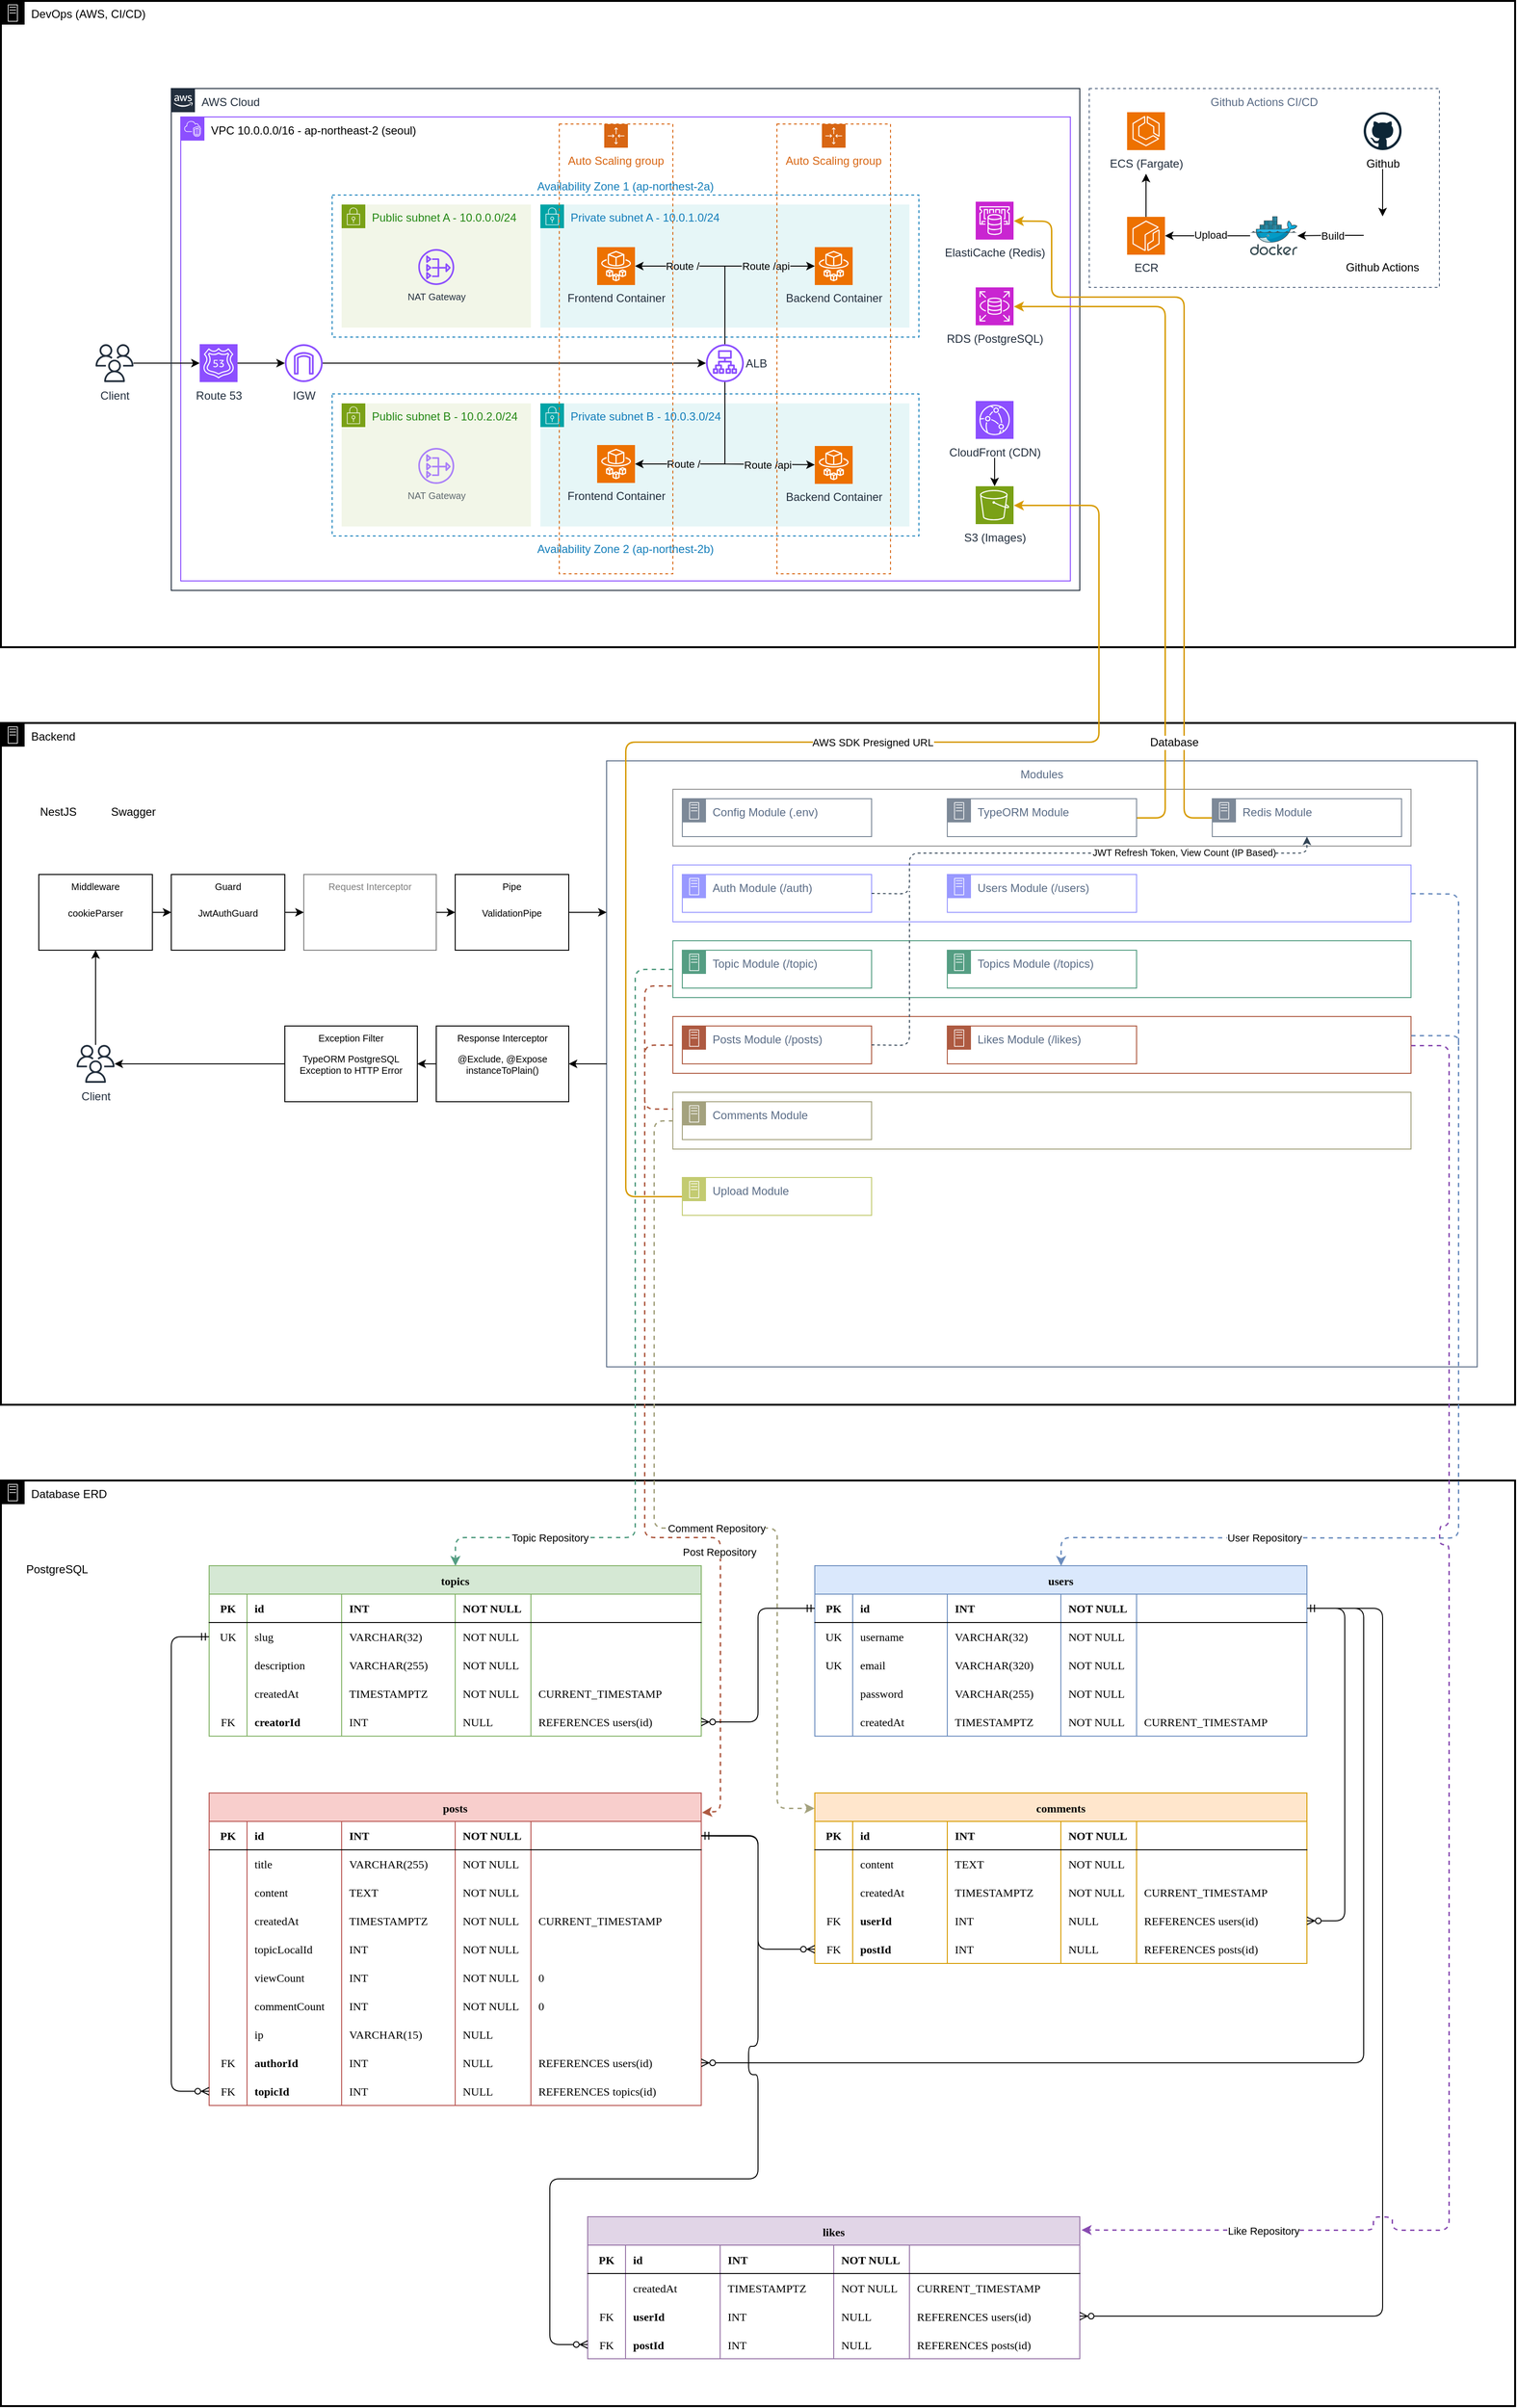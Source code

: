 <mxfile version="27.0.9">
  <diagram name="페이지-1" id="HeLJ8z-ihjbbx8HL-2YR">
    <mxGraphModel dx="1426" dy="859" grid="1" gridSize="10" guides="1" tooltips="1" connect="1" arrows="1" fold="1" page="1" pageScale="1" pageWidth="3300" pageHeight="4681" math="0" shadow="0">
      <root>
        <mxCell id="0" />
        <mxCell id="1" parent="0" />
        <mxCell id="itcXOkuhVqPN7WuCLbZP-383" value="Modules" style="fillColor=none;strokeColor=#5A6C86;verticalAlign=top;fontStyle=0;fontColor=#5A6C86;whiteSpace=wrap;html=1;movable=0;resizable=0;rotatable=0;deletable=0;editable=0;locked=1;connectable=0;" parent="1" vertex="1">
          <mxGeometry x="660" y="822.5" width="920" height="640" as="geometry" />
        </mxCell>
        <mxCell id="itcXOkuhVqPN7WuCLbZP-423" value="" style="fillColor=none;strokeColor=light-dark(#909090,#9577A3);verticalAlign=top;fontStyle=0;whiteSpace=wrap;html=1;fontColor=none;noLabel=1;" parent="1" vertex="1">
          <mxGeometry x="730" y="852.5" width="780" height="60" as="geometry" />
        </mxCell>
        <mxCell id="itcXOkuhVqPN7WuCLbZP-421" value="" style="fillColor=none;strokeColor=light-dark(#A4A27E,#9577A3);verticalAlign=top;fontStyle=0;whiteSpace=wrap;html=1;fontColor=none;noLabel=1;" parent="1" vertex="1">
          <mxGeometry x="730" y="1172.5" width="780" height="60" as="geometry" />
        </mxCell>
        <mxCell id="itcXOkuhVqPN7WuCLbZP-420" value="" style="fillColor=none;strokeColor=light-dark(#AE5A41,#9577A3);verticalAlign=top;fontStyle=0;whiteSpace=wrap;html=1;fontColor=none;noLabel=1;" parent="1" vertex="1">
          <mxGeometry x="730" y="1092.5" width="780" height="60" as="geometry" />
        </mxCell>
        <mxCell id="itcXOkuhVqPN7WuCLbZP-419" value="" style="fillColor=none;strokeColor=light-dark(#9a99ff, #9577a3);verticalAlign=top;fontStyle=0;whiteSpace=wrap;html=1;fontColor=none;noLabel=1;" parent="1" vertex="1">
          <mxGeometry x="730" y="932.5" width="780" height="60" as="geometry" />
        </mxCell>
        <mxCell id="itcXOkuhVqPN7WuCLbZP-204" value="Backend" style="points=[[0,0],[0.25,0],[0.5,0],[0.75,0],[1,0],[1,0.25],[1,0.5],[1,0.75],[1,1],[0.75,1],[0.5,1],[0.25,1],[0,1],[0,0.75],[0,0.5],[0,0.25]];outlineConnect=0;gradientColor=none;html=1;whiteSpace=wrap;fontSize=12;fontStyle=0;container=0;pointerEvents=0;collapsible=0;recursiveResize=0;shape=mxgraph.aws4.group;grIcon=mxgraph.aws4.group_on_premise;strokeColor=#000000;fillColor=none;verticalAlign=top;align=left;spacingLeft=30;fontColor=#000000;dashed=0;strokeWidth=2;" parent="1" vertex="1">
          <mxGeometry x="20" y="782.5" width="1600" height="720" as="geometry" />
        </mxCell>
        <mxCell id="itcXOkuhVqPN7WuCLbZP-202" value="DevOps (AWS, CI/CD)" style="points=[[0,0],[0.25,0],[0.5,0],[0.75,0],[1,0],[1,0.25],[1,0.5],[1,0.75],[1,1],[0.75,1],[0.5,1],[0.25,1],[0,1],[0,0.75],[0,0.5],[0,0.25]];outlineConnect=0;gradientColor=none;html=1;whiteSpace=wrap;fontSize=12;fontStyle=0;container=1;pointerEvents=0;collapsible=0;recursiveResize=0;shape=mxgraph.aws4.group;grIcon=mxgraph.aws4.group_on_premise;strokeColor=#000000;fillColor=none;verticalAlign=top;align=left;spacingLeft=30;fontColor=#000000;dashed=0;strokeWidth=2;" parent="1" vertex="1">
          <mxGeometry x="20" y="20" width="1600" height="682.5" as="geometry" />
        </mxCell>
        <mxCell id="itcXOkuhVqPN7WuCLbZP-203" value="Database ERD" style="points=[[0,0],[0.25,0],[0.5,0],[0.75,0],[1,0],[1,0.25],[1,0.5],[1,0.75],[1,1],[0.75,1],[0.5,1],[0.25,1],[0,1],[0,0.75],[0,0.5],[0,0.25]];outlineConnect=0;gradientColor=none;html=1;whiteSpace=wrap;fontSize=12;fontStyle=0;container=0;pointerEvents=0;collapsible=0;recursiveResize=0;shape=mxgraph.aws4.group;grIcon=mxgraph.aws4.group_on_premise;strokeColor=#000000;fillColor=none;verticalAlign=top;align=left;spacingLeft=30;fontColor=#000000;dashed=0;movable=0;resizable=0;rotatable=0;deletable=0;editable=0;locked=1;connectable=0;strokeWidth=2;" parent="1" vertex="1">
          <mxGeometry x="20" y="1582.5" width="1600" height="977.5" as="geometry" />
        </mxCell>
        <mxCell id="itcXOkuhVqPN7WuCLbZP-1" value="Github Actions CI/CD" style="fillColor=none;strokeColor=#5A6C86;dashed=1;verticalAlign=top;fontStyle=0;fontColor=#5A6C86;whiteSpace=wrap;html=1;movable=1;resizable=1;rotatable=1;deletable=1;editable=1;locked=0;connectable=1;" parent="1" vertex="1">
          <mxGeometry x="1170" y="112.5" width="370" height="210" as="geometry" />
        </mxCell>
        <mxCell id="itcXOkuhVqPN7WuCLbZP-2" value="&lt;span&gt;&lt;font style=&quot;color: rgb(0, 0, 0);&quot;&gt;VPC 10.0.0.0/16 -&amp;nbsp;&lt;/font&gt;&lt;/span&gt;&lt;font color=&quot;#000000&quot;&gt;ap-northeast-2 (seoul)&lt;/font&gt;" style="points=[[0,0],[0.25,0],[0.5,0],[0.75,0],[1,0],[1,0.25],[1,0.5],[1,0.75],[1,1],[0.75,1],[0.5,1],[0.25,1],[0,1],[0,0.75],[0,0.5],[0,0.25]];outlineConnect=0;gradientColor=none;html=1;whiteSpace=wrap;fontSize=12;fontStyle=0;container=0;pointerEvents=0;collapsible=0;recursiveResize=0;shape=mxgraph.aws4.group;grIcon=mxgraph.aws4.group_vpc2;strokeColor=#8C4FFF;fillColor=none;verticalAlign=top;align=left;spacingLeft=30;fontColor=#AAB7B8;dashed=0;" parent="1" vertex="1">
          <mxGeometry x="210" y="142.5" width="940" height="490" as="geometry" />
        </mxCell>
        <mxCell id="itcXOkuhVqPN7WuCLbZP-3" style="edgeStyle=orthogonalEdgeStyle;rounded=0;orthogonalLoop=1;jettySize=auto;html=1;" parent="1" source="itcXOkuhVqPN7WuCLbZP-4" target="itcXOkuhVqPN7WuCLbZP-46" edge="1">
          <mxGeometry relative="1" as="geometry" />
        </mxCell>
        <mxCell id="itcXOkuhVqPN7WuCLbZP-4" value="Client" style="sketch=0;outlineConnect=0;fontColor=#232F3E;gradientColor=none;fillColor=#232F3D;strokeColor=none;dashed=0;verticalLabelPosition=bottom;verticalAlign=top;align=center;html=1;fontSize=12;fontStyle=0;aspect=fixed;pointerEvents=1;shape=mxgraph.aws4.users;" parent="1" vertex="1">
          <mxGeometry x="120" y="382.5" width="40" height="40" as="geometry" />
        </mxCell>
        <mxCell id="itcXOkuhVqPN7WuCLbZP-5" value="AWS Cloud" style="points=[[0,0],[0.25,0],[0.5,0],[0.75,0],[1,0],[1,0.25],[1,0.5],[1,0.75],[1,1],[0.75,1],[0.5,1],[0.25,1],[0,1],[0,0.75],[0,0.5],[0,0.25]];outlineConnect=0;gradientColor=none;html=1;whiteSpace=wrap;fontSize=12;fontStyle=0;container=0;pointerEvents=0;collapsible=0;recursiveResize=0;shape=mxgraph.aws4.group;grIcon=mxgraph.aws4.group_aws_cloud_alt;strokeColor=#232F3E;fillColor=none;verticalAlign=top;align=left;spacingLeft=30;fontColor=#232F3E;dashed=0;" parent="1" vertex="1">
          <mxGeometry x="200" y="112.5" width="960" height="530" as="geometry" />
        </mxCell>
        <mxCell id="itcXOkuhVqPN7WuCLbZP-6" value="Availability Zone 1 (ap-northest-2a)" style="fillColor=none;strokeColor=#147EBA;dashed=1;verticalAlign=bottom;fontStyle=0;fontColor=#147EBA;whiteSpace=wrap;html=1;labelPosition=center;verticalLabelPosition=top;align=center;movable=1;resizable=1;rotatable=1;deletable=1;editable=1;locked=0;connectable=1;labelBackgroundColor=default;" parent="1" vertex="1">
          <mxGeometry x="370" y="225" width="620" height="150" as="geometry" />
        </mxCell>
        <mxCell id="itcXOkuhVqPN7WuCLbZP-7" value="Public subnet A - 10.0.0.0/24" style="points=[[0,0],[0.25,0],[0.5,0],[0.75,0],[1,0],[1,0.25],[1,0.5],[1,0.75],[1,1],[0.75,1],[0.5,1],[0.25,1],[0,1],[0,0.75],[0,0.5],[0,0.25]];outlineConnect=0;gradientColor=none;html=1;whiteSpace=wrap;fontSize=12;fontStyle=0;container=1;pointerEvents=0;collapsible=0;recursiveResize=0;shape=mxgraph.aws4.group;grIcon=mxgraph.aws4.group_security_group;grStroke=0;strokeColor=#7AA116;fillColor=#F2F6E8;verticalAlign=top;align=left;spacingLeft=30;fontColor=#248814;dashed=0;" parent="1" vertex="1">
          <mxGeometry x="380" y="235" width="200" height="130" as="geometry" />
        </mxCell>
        <mxCell id="itcXOkuhVqPN7WuCLbZP-8" value="NAT Gateway" style="sketch=0;outlineConnect=0;fontColor=#232F3E;gradientColor=none;fillColor=#8C4FFF;strokeColor=none;dashed=0;verticalLabelPosition=bottom;verticalAlign=top;align=center;html=1;fontSize=10;fontStyle=0;aspect=fixed;pointerEvents=1;shape=mxgraph.aws4.nat_gateway;" parent="itcXOkuhVqPN7WuCLbZP-7" vertex="1">
          <mxGeometry x="81" y="47" width="38" height="38" as="geometry" />
        </mxCell>
        <mxCell id="itcXOkuhVqPN7WuCLbZP-9" value="Private subnet A - 10.0.1.0/24" style="points=[[0,0],[0.25,0],[0.5,0],[0.75,0],[1,0],[1,0.25],[1,0.5],[1,0.75],[1,1],[0.75,1],[0.5,1],[0.25,1],[0,1],[0,0.75],[0,0.5],[0,0.25]];outlineConnect=0;gradientColor=none;html=1;whiteSpace=wrap;fontSize=12;fontStyle=0;container=1;pointerEvents=0;collapsible=0;recursiveResize=0;shape=mxgraph.aws4.group;grIcon=mxgraph.aws4.group_security_group;grStroke=0;strokeColor=#00A4A6;fillColor=#E6F6F7;verticalAlign=top;align=left;spacingLeft=30;fontColor=#147EBA;dashed=0;" parent="1" vertex="1">
          <mxGeometry x="590" y="235" width="390" height="130" as="geometry" />
        </mxCell>
        <mxCell id="itcXOkuhVqPN7WuCLbZP-10" value="Frontend Container" style="sketch=0;points=[[0,0,0],[0.25,0,0],[0.5,0,0],[0.75,0,0],[1,0,0],[0,1,0],[0.25,1,0],[0.5,1,0],[0.75,1,0],[1,1,0],[0,0.25,0],[0,0.5,0],[0,0.75,0],[1,0.25,0],[1,0.5,0],[1,0.75,0]];outlineConnect=0;fontColor=#232F3E;fillColor=#ED7100;strokeColor=#ffffff;dashed=0;verticalLabelPosition=bottom;verticalAlign=top;align=center;html=1;fontSize=12;fontStyle=0;aspect=fixed;shape=mxgraph.aws4.resourceIcon;resIcon=mxgraph.aws4.fargate;" parent="itcXOkuhVqPN7WuCLbZP-9" vertex="1">
          <mxGeometry x="60" y="45" width="40" height="40" as="geometry" />
        </mxCell>
        <mxCell id="itcXOkuhVqPN7WuCLbZP-11" value="Backend Container" style="sketch=0;points=[[0,0,0],[0.25,0,0],[0.5,0,0],[0.75,0,0],[1,0,0],[0,1,0],[0.25,1,0],[0.5,1,0],[0.75,1,0],[1,1,0],[0,0.25,0],[0,0.5,0],[0,0.75,0],[1,0.25,0],[1,0.5,0],[1,0.75,0]];outlineConnect=0;fontColor=#232F3E;fillColor=#ED7100;strokeColor=#ffffff;dashed=0;verticalLabelPosition=bottom;verticalAlign=top;align=center;html=1;fontSize=12;fontStyle=0;aspect=fixed;shape=mxgraph.aws4.resourceIcon;resIcon=mxgraph.aws4.fargate;" parent="itcXOkuhVqPN7WuCLbZP-9" vertex="1">
          <mxGeometry x="290" y="45" width="40" height="40" as="geometry" />
        </mxCell>
        <mxCell id="itcXOkuhVqPN7WuCLbZP-12" value="ALB" style="sketch=0;outlineConnect=0;fontColor=#232F3E;gradientColor=none;fillColor=#8C4FFF;strokeColor=none;dashed=0;verticalLabelPosition=middle;verticalAlign=middle;align=left;html=1;fontSize=12;fontStyle=0;aspect=fixed;pointerEvents=1;shape=mxgraph.aws4.application_load_balancer;labelPosition=right;" parent="1" vertex="1">
          <mxGeometry x="765" y="382.5" width="40" height="40" as="geometry" />
        </mxCell>
        <mxCell id="itcXOkuhVqPN7WuCLbZP-13" value="Availability Zone 2&lt;span style=&quot;background-color: rgb(255, 255, 255);&quot;&gt;&amp;nbsp;(ap-northest-2b)&lt;/span&gt;" style="fillColor=none;strokeColor=#147EBA;dashed=1;verticalAlign=top;fontStyle=0;fontColor=#147EBA;whiteSpace=wrap;html=1;labelPosition=center;verticalLabelPosition=bottom;align=center;movable=1;resizable=1;rotatable=1;deletable=1;editable=1;locked=0;connectable=1;" parent="1" vertex="1">
          <mxGeometry x="370" y="435" width="620" height="150" as="geometry" />
        </mxCell>
        <mxCell id="itcXOkuhVqPN7WuCLbZP-14" value="Public subnet B - 10.0.2.0/24" style="points=[[0,0],[0.25,0],[0.5,0],[0.75,0],[1,0],[1,0.25],[1,0.5],[1,0.75],[1,1],[0.75,1],[0.5,1],[0.25,1],[0,1],[0,0.75],[0,0.5],[0,0.25]];outlineConnect=0;gradientColor=none;html=1;whiteSpace=wrap;fontSize=12;fontStyle=0;container=1;pointerEvents=0;collapsible=0;recursiveResize=0;shape=mxgraph.aws4.group;grIcon=mxgraph.aws4.group_security_group;grStroke=0;strokeColor=#7AA116;fillColor=#F2F6E8;verticalAlign=top;align=left;spacingLeft=30;fontColor=#248814;dashed=0;" parent="1" vertex="1">
          <mxGeometry x="380" y="445" width="200" height="130" as="geometry" />
        </mxCell>
        <mxCell id="itcXOkuhVqPN7WuCLbZP-15" value="NAT Gateway" style="sketch=0;outlineConnect=0;fontColor=#232F3E;gradientColor=none;fillColor=#8C4FFF;strokeColor=none;dashed=0;verticalLabelPosition=bottom;verticalAlign=top;align=center;html=1;fontSize=10;fontStyle=0;aspect=fixed;pointerEvents=1;shape=mxgraph.aws4.nat_gateway;opacity=70;textOpacity=70;" parent="itcXOkuhVqPN7WuCLbZP-14" vertex="1">
          <mxGeometry x="81" y="47" width="38" height="38" as="geometry" />
        </mxCell>
        <mxCell id="itcXOkuhVqPN7WuCLbZP-16" value="Private subnet B - 10.0.3.0/24" style="points=[[0,0],[0.25,0],[0.5,0],[0.75,0],[1,0],[1,0.25],[1,0.5],[1,0.75],[1,1],[0.75,1],[0.5,1],[0.25,1],[0,1],[0,0.75],[0,0.5],[0,0.25]];outlineConnect=0;gradientColor=none;html=1;whiteSpace=wrap;fontSize=12;fontStyle=0;container=1;pointerEvents=0;collapsible=0;recursiveResize=0;shape=mxgraph.aws4.group;grIcon=mxgraph.aws4.group_security_group;grStroke=0;strokeColor=#00A4A6;fillColor=#E6F6F7;verticalAlign=top;align=left;spacingLeft=30;fontColor=#147EBA;dashed=0;" parent="1" vertex="1">
          <mxGeometry x="590" y="445" width="390" height="130" as="geometry" />
        </mxCell>
        <mxCell id="itcXOkuhVqPN7WuCLbZP-17" value="Frontend Container" style="sketch=0;points=[[0,0,0],[0.25,0,0],[0.5,0,0],[0.75,0,0],[1,0,0],[0,1,0],[0.25,1,0],[0.5,1,0],[0.75,1,0],[1,1,0],[0,0.25,0],[0,0.5,0],[0,0.75,0],[1,0.25,0],[1,0.5,0],[1,0.75,0]];outlineConnect=0;fontColor=#232F3E;fillColor=#ED7100;strokeColor=#ffffff;dashed=0;verticalLabelPosition=bottom;verticalAlign=top;align=center;html=1;fontSize=12;fontStyle=0;aspect=fixed;shape=mxgraph.aws4.resourceIcon;resIcon=mxgraph.aws4.fargate;" parent="itcXOkuhVqPN7WuCLbZP-16" vertex="1">
          <mxGeometry x="60" y="44" width="40" height="40" as="geometry" />
        </mxCell>
        <mxCell id="itcXOkuhVqPN7WuCLbZP-18" value="Backend Container" style="sketch=0;points=[[0,0,0],[0.25,0,0],[0.5,0,0],[0.75,0,0],[1,0,0],[0,1,0],[0.25,1,0],[0.5,1,0],[0.75,1,0],[1,1,0],[0,0.25,0],[0,0.5,0],[0,0.75,0],[1,0.25,0],[1,0.5,0],[1,0.75,0]];outlineConnect=0;fontColor=#232F3E;fillColor=#ED7100;strokeColor=#ffffff;dashed=0;verticalLabelPosition=bottom;verticalAlign=top;align=center;html=1;fontSize=12;fontStyle=0;aspect=fixed;shape=mxgraph.aws4.resourceIcon;resIcon=mxgraph.aws4.fargate;" parent="itcXOkuhVqPN7WuCLbZP-16" vertex="1">
          <mxGeometry x="290" y="45" width="40" height="40" as="geometry" />
        </mxCell>
        <mxCell id="itcXOkuhVqPN7WuCLbZP-19" value="" style="endArrow=classic;html=1;rounded=0;" parent="1" source="itcXOkuhVqPN7WuCLbZP-12" target="itcXOkuhVqPN7WuCLbZP-10" edge="1">
          <mxGeometry width="50" height="50" relative="1" as="geometry">
            <mxPoint x="740" y="335" as="sourcePoint" />
            <mxPoint x="790" y="285" as="targetPoint" />
            <Array as="points">
              <mxPoint x="785" y="300" />
            </Array>
          </mxGeometry>
        </mxCell>
        <mxCell id="itcXOkuhVqPN7WuCLbZP-20" value="Route /" style="edgeLabel;html=1;align=center;verticalAlign=middle;resizable=0;points=[];labelBackgroundColor=light-dark(#e6f5f7, #ededed);" parent="itcXOkuhVqPN7WuCLbZP-19" vertex="1" connectable="0">
          <mxGeometry x="0.467" y="1" relative="1" as="geometry">
            <mxPoint x="2" y="-1" as="offset" />
          </mxGeometry>
        </mxCell>
        <mxCell id="itcXOkuhVqPN7WuCLbZP-21" value="" style="endArrow=classic;html=1;rounded=0;labelBackgroundColor=default;" parent="1" source="itcXOkuhVqPN7WuCLbZP-12" target="itcXOkuhVqPN7WuCLbZP-11" edge="1">
          <mxGeometry width="50" height="50" relative="1" as="geometry">
            <mxPoint x="835" y="430" as="sourcePoint" />
            <mxPoint x="770" y="345" as="targetPoint" />
            <Array as="points">
              <mxPoint x="785" y="300" />
            </Array>
          </mxGeometry>
        </mxCell>
        <mxCell id="itcXOkuhVqPN7WuCLbZP-22" value="Route /api" style="edgeLabel;html=1;align=center;verticalAlign=middle;resizable=0;points=[];labelBackgroundColor=light-dark(#e6f5f7, #ededed);" parent="itcXOkuhVqPN7WuCLbZP-21" vertex="1" connectable="0">
          <mxGeometry x="0.314" relative="1" as="geometry">
            <mxPoint x="9" as="offset" />
          </mxGeometry>
        </mxCell>
        <mxCell id="itcXOkuhVqPN7WuCLbZP-23" value="" style="endArrow=classic;html=1;rounded=0;" parent="1" source="itcXOkuhVqPN7WuCLbZP-12" target="itcXOkuhVqPN7WuCLbZP-17" edge="1">
          <mxGeometry width="50" height="50" relative="1" as="geometry">
            <mxPoint x="845" y="510" as="sourcePoint" />
            <mxPoint x="780" y="425" as="targetPoint" />
            <Array as="points">
              <mxPoint x="785" y="509" />
            </Array>
          </mxGeometry>
        </mxCell>
        <mxCell id="itcXOkuhVqPN7WuCLbZP-24" value="Route /" style="edgeLabel;html=1;align=center;verticalAlign=middle;resizable=0;points=[];labelBackgroundColor=light-dark(#e6f5f7, #ededed);" parent="itcXOkuhVqPN7WuCLbZP-23" vertex="1" connectable="0">
          <mxGeometry x="0.529" relative="1" as="geometry">
            <mxPoint x="8" as="offset" />
          </mxGeometry>
        </mxCell>
        <mxCell id="itcXOkuhVqPN7WuCLbZP-25" value="" style="endArrow=classic;html=1;rounded=0;" parent="1" source="itcXOkuhVqPN7WuCLbZP-12" target="itcXOkuhVqPN7WuCLbZP-18" edge="1">
          <mxGeometry width="50" height="50" relative="1" as="geometry">
            <mxPoint x="845" y="510" as="sourcePoint" />
            <mxPoint x="910" y="425" as="targetPoint" />
            <Array as="points">
              <mxPoint x="785" y="509" />
            </Array>
          </mxGeometry>
        </mxCell>
        <mxCell id="itcXOkuhVqPN7WuCLbZP-26" value="Route /api" style="edgeLabel;html=1;align=center;verticalAlign=middle;resizable=0;points=[];labelBackgroundColor=light-dark(#e6f5f7, #ededed);" parent="itcXOkuhVqPN7WuCLbZP-25" vertex="1" connectable="0">
          <mxGeometry x="0.303" y="-1" relative="1" as="geometry">
            <mxPoint x="13" y="-1" as="offset" />
          </mxGeometry>
        </mxCell>
        <mxCell id="itcXOkuhVqPN7WuCLbZP-27" style="edgeStyle=orthogonalEdgeStyle;rounded=0;orthogonalLoop=1;jettySize=auto;html=1;" parent="1" source="itcXOkuhVqPN7WuCLbZP-28" target="itcXOkuhVqPN7WuCLbZP-12" edge="1">
          <mxGeometry relative="1" as="geometry" />
        </mxCell>
        <mxCell id="itcXOkuhVqPN7WuCLbZP-28" value="IGW" style="sketch=0;outlineConnect=0;fontColor=#232F3E;gradientColor=none;fillColor=#8C4FFF;strokeColor=none;dashed=0;verticalLabelPosition=bottom;verticalAlign=top;align=center;html=1;fontSize=12;fontStyle=0;aspect=fixed;pointerEvents=1;shape=mxgraph.aws4.internet_gateway;" parent="1" vertex="1">
          <mxGeometry x="320" y="382.5" width="40" height="40" as="geometry" />
        </mxCell>
        <mxCell id="itcXOkuhVqPN7WuCLbZP-29" value="ECR" style="sketch=0;points=[[0,0,0],[0.25,0,0],[0.5,0,0],[0.75,0,0],[1,0,0],[0,1,0],[0.25,1,0],[0.5,1,0],[0.75,1,0],[1,1,0],[0,0.25,0],[0,0.5,0],[0,0.75,0],[1,0.25,0],[1,0.5,0],[1,0.75,0]];outlineConnect=0;fontColor=#232F3E;fillColor=#ED7100;strokeColor=#ffffff;dashed=0;verticalLabelPosition=bottom;verticalAlign=top;align=center;html=1;fontSize=12;fontStyle=0;aspect=fixed;shape=mxgraph.aws4.resourceIcon;resIcon=mxgraph.aws4.ecr;" parent="1" vertex="1">
          <mxGeometry x="1210" y="248" width="40" height="40" as="geometry" />
        </mxCell>
        <mxCell id="itcXOkuhVqPN7WuCLbZP-30" style="edgeStyle=orthogonalEdgeStyle;rounded=0;orthogonalLoop=1;jettySize=auto;html=1;startArrow=classic;startFill=1;endArrow=none;" parent="1" target="itcXOkuhVqPN7WuCLbZP-29" edge="1">
          <mxGeometry relative="1" as="geometry">
            <mxPoint x="1230" y="202.5" as="sourcePoint" />
            <Array as="points">
              <mxPoint x="1230" y="222.5" />
              <mxPoint x="1230" y="222.5" />
            </Array>
          </mxGeometry>
        </mxCell>
        <mxCell id="itcXOkuhVqPN7WuCLbZP-31" value="ECS (Fargate)" style="sketch=0;points=[[0,0,0],[0.25,0,0],[0.5,0,0],[0.75,0,0],[1,0,0],[0,1,0],[0.25,1,0],[0.5,1,0],[0.75,1,0],[1,1,0],[0,0.25,0],[0,0.5,0],[0,0.75,0],[1,0.25,0],[1,0.5,0],[1,0.75,0]];outlineConnect=0;fontColor=#232F3E;fillColor=#ED7100;strokeColor=#ffffff;dashed=0;verticalLabelPosition=bottom;verticalAlign=top;align=center;html=1;fontSize=12;fontStyle=0;aspect=fixed;shape=mxgraph.aws4.resourceIcon;resIcon=mxgraph.aws4.ecs;" parent="1" vertex="1">
          <mxGeometry x="1210" y="137.5" width="40" height="40" as="geometry" />
        </mxCell>
        <mxCell id="itcXOkuhVqPN7WuCLbZP-32" style="edgeStyle=orthogonalEdgeStyle;rounded=0;orthogonalLoop=1;jettySize=auto;html=1;" parent="1" target="itcXOkuhVqPN7WuCLbZP-36" edge="1">
          <mxGeometry relative="1" as="geometry">
            <mxPoint x="1480" y="197.5" as="sourcePoint" />
            <Array as="points">
              <mxPoint x="1480" y="207.5" />
              <mxPoint x="1480" y="207.5" />
            </Array>
          </mxGeometry>
        </mxCell>
        <mxCell id="itcXOkuhVqPN7WuCLbZP-33" value="Github" style="dashed=0;outlineConnect=0;html=1;align=center;labelPosition=center;verticalLabelPosition=bottom;verticalAlign=top;shape=mxgraph.weblogos.github" parent="1" vertex="1">
          <mxGeometry x="1460" y="137.5" width="40" height="40" as="geometry" />
        </mxCell>
        <mxCell id="itcXOkuhVqPN7WuCLbZP-34" style="edgeStyle=orthogonalEdgeStyle;rounded=0;orthogonalLoop=1;jettySize=auto;html=1;" parent="1" source="itcXOkuhVqPN7WuCLbZP-36" target="itcXOkuhVqPN7WuCLbZP-39" edge="1">
          <mxGeometry relative="1" as="geometry" />
        </mxCell>
        <mxCell id="itcXOkuhVqPN7WuCLbZP-35" value="Build" style="edgeLabel;html=1;align=center;verticalAlign=middle;resizable=0;points=[];" parent="itcXOkuhVqPN7WuCLbZP-34" vertex="1" connectable="0">
          <mxGeometry x="-0.173" relative="1" as="geometry">
            <mxPoint x="-4" as="offset" />
          </mxGeometry>
        </mxCell>
        <mxCell id="itcXOkuhVqPN7WuCLbZP-36" value="Github Actions" style="shape=image;verticalLabelPosition=bottom;labelBackgroundColor=default;verticalAlign=top;aspect=fixed;imageAspect=0;image=https://miro.medium.com/v2/resize:fit:400/1*txwKGJOoQ2W0ka_9htbu0Q.png;" parent="1" vertex="1">
          <mxGeometry x="1460" y="247.5" width="40" height="40" as="geometry" />
        </mxCell>
        <mxCell id="itcXOkuhVqPN7WuCLbZP-37" style="edgeStyle=orthogonalEdgeStyle;rounded=0;orthogonalLoop=1;jettySize=auto;html=1;" parent="1" source="itcXOkuhVqPN7WuCLbZP-39" target="itcXOkuhVqPN7WuCLbZP-29" edge="1">
          <mxGeometry relative="1" as="geometry" />
        </mxCell>
        <mxCell id="itcXOkuhVqPN7WuCLbZP-38" value="Upload" style="edgeLabel;html=1;align=center;verticalAlign=middle;resizable=0;points=[];" parent="itcXOkuhVqPN7WuCLbZP-37" vertex="1" connectable="0">
          <mxGeometry x="0.114" relative="1" as="geometry">
            <mxPoint x="8" y="-1" as="offset" />
          </mxGeometry>
        </mxCell>
        <mxCell id="itcXOkuhVqPN7WuCLbZP-39" value="" style="image;sketch=0;aspect=fixed;html=1;points=[];align=center;fontSize=12;image=img/lib/mscae/Docker.svg;" parent="1" vertex="1">
          <mxGeometry x="1340" y="247.5" width="50" height="41" as="geometry" />
        </mxCell>
        <mxCell id="itcXOkuhVqPN7WuCLbZP-40" value="Auto Scaling group" style="points=[[0,0],[0.25,0],[0.5,0],[0.75,0],[1,0],[1,0.25],[1,0.5],[1,0.75],[1,1],[0.75,1],[0.5,1],[0.25,1],[0,1],[0,0.75],[0,0.5],[0,0.25]];outlineConnect=0;gradientColor=none;html=1;whiteSpace=wrap;fontSize=12;fontStyle=0;container=1;pointerEvents=0;collapsible=0;recursiveResize=0;shape=mxgraph.aws4.groupCenter;grIcon=mxgraph.aws4.group_auto_scaling_group;grStroke=1;strokeColor=#D86613;fillColor=none;verticalAlign=top;align=center;fontColor=#D86613;dashed=1;spacingTop=25;" parent="1" vertex="1">
          <mxGeometry x="610" y="150" width="120" height="475" as="geometry" />
        </mxCell>
        <mxCell id="itcXOkuhVqPN7WuCLbZP-41" value="Auto Scaling group" style="points=[[0,0],[0.25,0],[0.5,0],[0.75,0],[1,0],[1,0.25],[1,0.5],[1,0.75],[1,1],[0.75,1],[0.5,1],[0.25,1],[0,1],[0,0.75],[0,0.5],[0,0.25]];outlineConnect=0;gradientColor=none;html=1;whiteSpace=wrap;fontSize=12;fontStyle=0;container=1;pointerEvents=0;collapsible=0;recursiveResize=0;shape=mxgraph.aws4.groupCenter;grIcon=mxgraph.aws4.group_auto_scaling_group;grStroke=1;strokeColor=#D86613;fillColor=none;verticalAlign=top;align=center;fontColor=#D86613;dashed=1;spacingTop=25;" parent="1" vertex="1">
          <mxGeometry x="840" y="150" width="120" height="475" as="geometry" />
        </mxCell>
        <mxCell id="itcXOkuhVqPN7WuCLbZP-42" value="CloudFront (CDN)" style="sketch=0;points=[[0,0,0],[0.25,0,0],[0.5,0,0],[0.75,0,0],[1,0,0],[0,1,0],[0.25,1,0],[0.5,1,0],[0.75,1,0],[1,1,0],[0,0.25,0],[0,0.5,0],[0,0.75,0],[1,0.25,0],[1,0.5,0],[1,0.75,0]];outlineConnect=0;fontColor=#232F3E;fillColor=#8C4FFF;strokeColor=#ffffff;dashed=0;verticalLabelPosition=bottom;verticalAlign=top;align=center;html=1;fontSize=12;fontStyle=0;aspect=fixed;shape=mxgraph.aws4.resourceIcon;resIcon=mxgraph.aws4.cloudfront;" parent="1" vertex="1">
          <mxGeometry x="1050" y="442.5" width="40" height="40" as="geometry" />
        </mxCell>
        <mxCell id="itcXOkuhVqPN7WuCLbZP-43" value="S3 (Images)" style="sketch=0;points=[[0,0,0],[0.25,0,0],[0.5,0,0],[0.75,0,0],[1,0,0],[0,1,0],[0.25,1,0],[0.5,1,0],[0.75,1,0],[1,1,0],[0,0.25,0],[0,0.5,0],[0,0.75,0],[1,0.25,0],[1,0.5,0],[1,0.75,0]];outlineConnect=0;fontColor=#232F3E;fillColor=#7AA116;strokeColor=#ffffff;dashed=0;verticalLabelPosition=bottom;verticalAlign=top;align=center;html=1;fontSize=12;fontStyle=0;aspect=fixed;shape=mxgraph.aws4.resourceIcon;resIcon=mxgraph.aws4.s3;" parent="1" vertex="1">
          <mxGeometry x="1050" y="532.5" width="40" height="40" as="geometry" />
        </mxCell>
        <mxCell id="itcXOkuhVqPN7WuCLbZP-44" style="edgeStyle=orthogonalEdgeStyle;rounded=0;orthogonalLoop=1;jettySize=auto;html=1;entryX=0.5;entryY=0;entryDx=0;entryDy=0;entryPerimeter=0;" parent="1" target="itcXOkuhVqPN7WuCLbZP-43" edge="1">
          <mxGeometry relative="1" as="geometry">
            <mxPoint x="1070" y="502.5" as="sourcePoint" />
          </mxGeometry>
        </mxCell>
        <mxCell id="itcXOkuhVqPN7WuCLbZP-45" style="edgeStyle=orthogonalEdgeStyle;rounded=0;orthogonalLoop=1;jettySize=auto;html=1;" parent="1" source="itcXOkuhVqPN7WuCLbZP-46" target="itcXOkuhVqPN7WuCLbZP-28" edge="1">
          <mxGeometry relative="1" as="geometry" />
        </mxCell>
        <mxCell id="itcXOkuhVqPN7WuCLbZP-46" value="Route 53" style="sketch=0;points=[[0,0,0],[0.25,0,0],[0.5,0,0],[0.75,0,0],[1,0,0],[0,1,0],[0.25,1,0],[0.5,1,0],[0.75,1,0],[1,1,0],[0,0.25,0],[0,0.5,0],[0,0.75,0],[1,0.25,0],[1,0.5,0],[1,0.75,0]];outlineConnect=0;fontColor=#232F3E;fillColor=#8C4FFF;strokeColor=#ffffff;dashed=0;verticalLabelPosition=bottom;verticalAlign=top;align=center;html=1;fontSize=12;fontStyle=0;aspect=fixed;shape=mxgraph.aws4.resourceIcon;resIcon=mxgraph.aws4.route_53;" parent="1" vertex="1">
          <mxGeometry x="230" y="382.5" width="40" height="40" as="geometry" />
        </mxCell>
        <mxCell id="itcXOkuhVqPN7WuCLbZP-47" value="ElastiCache (Redis)" style="sketch=0;points=[[0,0,0],[0.25,0,0],[0.5,0,0],[0.75,0,0],[1,0,0],[0,1,0],[0.25,1,0],[0.5,1,0],[0.75,1,0],[1,1,0],[0,0.25,0],[0,0.5,0],[0,0.75,0],[1,0.25,0],[1,0.5,0],[1,0.75,0]];outlineConnect=0;fontColor=#232F3E;fillColor=#C925D1;strokeColor=#ffffff;dashed=0;verticalLabelPosition=bottom;verticalAlign=top;align=center;html=1;fontSize=12;fontStyle=0;aspect=fixed;shape=mxgraph.aws4.resourceIcon;resIcon=mxgraph.aws4.elasticache;" parent="1" vertex="1">
          <mxGeometry x="1050" y="232" width="40" height="40" as="geometry" />
        </mxCell>
        <mxCell id="itcXOkuhVqPN7WuCLbZP-48" value="RDS (PostgreSQL)" style="sketch=0;points=[[0,0,0],[0.25,0,0],[0.5,0,0],[0.75,0,0],[1,0,0],[0,1,0],[0.25,1,0],[0.5,1,0],[0.75,1,0],[1,1,0],[0,0.25,0],[0,0.5,0],[0,0.75,0],[1,0.25,0],[1,0.5,0],[1,0.75,0]];outlineConnect=0;fontColor=#232F3E;fillColor=#C925D1;strokeColor=#ffffff;dashed=0;verticalLabelPosition=bottom;verticalAlign=top;align=center;html=1;fontSize=12;fontStyle=0;aspect=fixed;shape=mxgraph.aws4.resourceIcon;resIcon=mxgraph.aws4.rds;" parent="1" vertex="1">
          <mxGeometry x="1050" y="322.5" width="40" height="40" as="geometry" />
        </mxCell>
        <mxCell id="itcXOkuhVqPN7WuCLbZP-378" value="" style="endArrow=classic;html=1;rounded=1;curved=0;fillColor=#dae8fc;strokeColor=#559E83;dashed=1;entryX=0.5;entryY=0;entryDx=0;entryDy=0;strokeWidth=1.5;exitX=0;exitY=0.5;exitDx=0;exitDy=0;" parent="1" source="itcXOkuhVqPN7WuCLbZP-414" target="itcXOkuhVqPN7WuCLbZP-49" edge="1">
          <mxGeometry width="50" height="50" relative="1" as="geometry">
            <mxPoint x="640" y="1452.5" as="sourcePoint" />
            <mxPoint x="750" y="1712.5" as="targetPoint" />
            <Array as="points">
              <mxPoint x="690" y="1042.5" />
              <mxPoint x="690" y="1642.5" />
              <mxPoint x="500" y="1642.5" />
            </Array>
          </mxGeometry>
        </mxCell>
        <mxCell id="_g8NAPxAyyhOKIvRYlVc-91" value="Topic Repository" style="edgeLabel;html=1;align=center;verticalAlign=middle;resizable=0;points=[];" parent="itcXOkuhVqPN7WuCLbZP-378" vertex="1" connectable="0">
          <mxGeometry x="0.747" y="-1" relative="1" as="geometry">
            <mxPoint x="21" y="1" as="offset" />
          </mxGeometry>
        </mxCell>
        <mxCell id="itcXOkuhVqPN7WuCLbZP-380" value="" style="endArrow=classic;html=1;rounded=1;fillColor=#ffe6cc;strokeColor=#d79b00;strokeWidth=1.5;curved=0;exitX=1;exitY=0.5;exitDx=0;exitDy=0;" parent="1" source="itcXOkuhVqPN7WuCLbZP-361" target="itcXOkuhVqPN7WuCLbZP-48" edge="1">
          <mxGeometry width="50" height="50" relative="1" as="geometry">
            <mxPoint x="1100" y="672.5" as="sourcePoint" />
            <mxPoint x="1150" y="622.5" as="targetPoint" />
            <Array as="points">
              <mxPoint x="1250" y="882.5" />
              <mxPoint x="1250" y="742.5" />
              <mxPoint x="1250" y="342.5" />
            </Array>
          </mxGeometry>
        </mxCell>
        <mxCell id="itcXOkuhVqPN7WuCLbZP-382" value="" style="endArrow=classic;html=1;rounded=1;fillColor=#ffe6cc;strokeColor=#d79b00;strokeWidth=1.5;curved=0;" parent="1" source="itcXOkuhVqPN7WuCLbZP-362" target="itcXOkuhVqPN7WuCLbZP-47" edge="1">
          <mxGeometry width="50" height="50" relative="1" as="geometry">
            <mxPoint x="1030" y="542.5" as="sourcePoint" />
            <mxPoint x="1080" y="492.5" as="targetPoint" />
            <Array as="points">
              <mxPoint x="1270" y="882.5" />
              <mxPoint x="1270" y="332.5" />
              <mxPoint x="1130" y="332.5" />
              <mxPoint x="1130" y="252.5" />
            </Array>
          </mxGeometry>
        </mxCell>
        <mxCell id="itcXOkuhVqPN7WuCLbZP-384" value="" style="endArrow=classic;html=1;rounded=1;exitX=0;exitY=0.5;exitDx=0;exitDy=0;curved=0;fillColor=#ffe6cc;strokeColor=#d79b00;strokeWidth=1.5;" parent="1" source="itcXOkuhVqPN7WuCLbZP-373" target="itcXOkuhVqPN7WuCLbZP-43" edge="1">
          <mxGeometry width="50" height="50" relative="1" as="geometry">
            <mxPoint x="1030" y="1222.5" as="sourcePoint" />
            <mxPoint x="1080" y="1172.5" as="targetPoint" />
            <Array as="points">
              <mxPoint x="680" y="1282.5" />
              <mxPoint x="680" y="802.5" />
              <mxPoint x="1180" y="802.5" />
              <mxPoint x="1180" y="552.5" />
            </Array>
          </mxGeometry>
        </mxCell>
        <mxCell id="itcXOkuhVqPN7WuCLbZP-385" value="AWS SDK Presigned URL" style="edgeLabel;html=1;align=center;verticalAlign=middle;resizable=0;points=[];" parent="itcXOkuhVqPN7WuCLbZP-384" vertex="1" connectable="0">
          <mxGeometry x="0.227" y="1" relative="1" as="geometry">
            <mxPoint x="-46" y="1" as="offset" />
          </mxGeometry>
        </mxCell>
        <mxCell id="itcXOkuhVqPN7WuCLbZP-359" value="NestJS" style="shape=image;verticalLabelPosition=bottom;labelBackgroundColor=default;verticalAlign=top;aspect=fixed;imageAspect=0;image=https://upload.wikimedia.org/wikipedia/commons/thumb/a/a8/NestJS.svg/1200px-NestJS.svg.png;" parent="1" vertex="1">
          <mxGeometry x="60" y="822.5" width="41.38" height="40" as="geometry" />
        </mxCell>
        <mxCell id="itcXOkuhVqPN7WuCLbZP-360" value="Config Module (.env)" style="points=[[0,0],[0.25,0],[0.5,0],[0.75,0],[1,0],[1,0.25],[1,0.5],[1,0.75],[1,1],[0.75,1],[0.5,1],[0.25,1],[0,1],[0,0.75],[0,0.5],[0,0.25]];outlineConnect=0;gradientColor=none;html=1;whiteSpace=wrap;fontSize=12;fontStyle=0;container=1;pointerEvents=0;collapsible=0;recursiveResize=0;shape=mxgraph.aws4.group;grIcon=mxgraph.aws4.group_on_premise;strokeColor=#7D8998;fillColor=none;verticalAlign=top;align=left;spacingLeft=30;fontColor=#5A6C86;dashed=0;" parent="1" vertex="1">
          <mxGeometry x="740" y="862.5" width="200" height="40" as="geometry" />
        </mxCell>
        <mxCell id="itcXOkuhVqPN7WuCLbZP-361" value="TypeORM Module" style="points=[[0,0],[0.25,0],[0.5,0],[0.75,0],[1,0],[1,0.25],[1,0.5],[1,0.75],[1,1],[0.75,1],[0.5,1],[0.25,1],[0,1],[0,0.75],[0,0.5],[0,0.25]];outlineConnect=0;gradientColor=none;html=1;whiteSpace=wrap;fontSize=12;fontStyle=0;container=1;pointerEvents=0;collapsible=0;recursiveResize=0;shape=mxgraph.aws4.group;grIcon=mxgraph.aws4.group_on_premise;strokeColor=#7D8998;fillColor=none;verticalAlign=top;align=left;spacingLeft=30;fontColor=#5A6C86;dashed=0;" parent="1" vertex="1">
          <mxGeometry x="1020" y="862.5" width="200" height="40" as="geometry" />
        </mxCell>
        <mxCell id="itcXOkuhVqPN7WuCLbZP-362" value="Redis Module" style="points=[[0,0],[0.25,0],[0.5,0],[0.75,0],[1,0],[1,0.25],[1,0.5],[1,0.75],[1,1],[0.75,1],[0.5,1],[0.25,1],[0,1],[0,0.75],[0,0.5],[0,0.25]];outlineConnect=0;gradientColor=none;html=1;whiteSpace=wrap;fontSize=12;fontStyle=0;container=1;pointerEvents=0;collapsible=0;recursiveResize=0;shape=mxgraph.aws4.group;grIcon=mxgraph.aws4.group_on_premise;strokeColor=#7D8998;fillColor=none;verticalAlign=top;align=left;spacingLeft=30;fontColor=#5A6C86;dashed=0;" parent="1" vertex="1">
          <mxGeometry x="1300" y="862.5" width="200" height="40" as="geometry" />
        </mxCell>
        <mxCell id="itcXOkuhVqPN7WuCLbZP-366" value="Auth Module (/auth)" style="points=[[0,0],[0.25,0],[0.5,0],[0.75,0],[1,0],[1,0.25],[1,0.5],[1,0.75],[1,1],[0.75,1],[0.5,1],[0.25,1],[0,1],[0,0.75],[0,0.5],[0,0.25]];outlineConnect=0;gradientColor=none;html=1;whiteSpace=wrap;fontSize=12;fontStyle=0;container=1;pointerEvents=0;collapsible=0;recursiveResize=0;shape=mxgraph.aws4.group;grIcon=mxgraph.aws4.group_on_premise;strokeColor=#9999FF;fillColor=none;verticalAlign=top;align=left;spacingLeft=30;fontColor=#5A6C86;dashed=0;" parent="1" vertex="1">
          <mxGeometry x="740" y="942.5" width="200" height="40" as="geometry" />
        </mxCell>
        <mxCell id="itcXOkuhVqPN7WuCLbZP-367" value="Users Module (/users)" style="points=[[0,0],[0.25,0],[0.5,0],[0.75,0],[1,0],[1,0.25],[1,0.5],[1,0.75],[1,1],[0.75,1],[0.5,1],[0.25,1],[0,1],[0,0.75],[0,0.5],[0,0.25]];outlineConnect=0;gradientColor=none;html=1;whiteSpace=wrap;fontSize=12;fontStyle=0;container=1;pointerEvents=0;collapsible=0;recursiveResize=0;shape=mxgraph.aws4.group;grIcon=mxgraph.aws4.group_on_premise;strokeColor=#9999FF;fillColor=none;verticalAlign=top;align=left;spacingLeft=30;fontColor=#5A6C86;dashed=0;" parent="1" vertex="1">
          <mxGeometry x="1020" y="942.5" width="200" height="40" as="geometry" />
        </mxCell>
        <mxCell id="itcXOkuhVqPN7WuCLbZP-368" value="Posts Module (/posts)" style="points=[[0,0],[0.25,0],[0.5,0],[0.75,0],[1,0],[1,0.25],[1,0.5],[1,0.75],[1,1],[0.75,1],[0.5,1],[0.25,1],[0,1],[0,0.75],[0,0.5],[0,0.25]];outlineConnect=0;gradientColor=none;html=1;whiteSpace=wrap;fontSize=12;fontStyle=0;container=1;pointerEvents=0;collapsible=0;recursiveResize=0;shape=mxgraph.aws4.group;grIcon=mxgraph.aws4.group_on_premise;strokeColor=light-dark(#AE5A41,#9577A3);fillColor=none;verticalAlign=top;align=left;spacingLeft=30;fontColor=#5A6C86;dashed=0;" parent="1" vertex="1">
          <mxGeometry x="740" y="1102.5" width="200" height="40" as="geometry" />
        </mxCell>
        <mxCell id="itcXOkuhVqPN7WuCLbZP-369" value="Topic Module (/topic)" style="points=[[0,0],[0.25,0],[0.5,0],[0.75,0],[1,0],[1,0.25],[1,0.5],[1,0.75],[1,1],[0.75,1],[0.5,1],[0.25,1],[0,1],[0,0.75],[0,0.5],[0,0.25]];outlineConnect=0;gradientColor=none;html=1;whiteSpace=wrap;fontSize=12;fontStyle=0;container=1;pointerEvents=0;collapsible=0;recursiveResize=0;shape=mxgraph.aws4.group;grIcon=mxgraph.aws4.group_on_premise;strokeColor=#559E83;fillColor=none;verticalAlign=top;align=left;spacingLeft=30;fontColor=#5A6C86;dashed=0;" parent="1" vertex="1">
          <mxGeometry x="740" y="1022.5" width="200" height="40" as="geometry" />
        </mxCell>
        <mxCell id="itcXOkuhVqPN7WuCLbZP-370" value="Topics Module (/topics)" style="points=[[0,0],[0.25,0],[0.5,0],[0.75,0],[1,0],[1,0.25],[1,0.5],[1,0.75],[1,1],[0.75,1],[0.5,1],[0.25,1],[0,1],[0,0.75],[0,0.5],[0,0.25]];outlineConnect=0;gradientColor=none;html=1;whiteSpace=wrap;fontSize=12;fontStyle=0;container=1;pointerEvents=0;collapsible=0;recursiveResize=0;shape=mxgraph.aws4.group;grIcon=mxgraph.aws4.group_on_premise;strokeColor=#559E83;fillColor=none;verticalAlign=top;align=left;spacingLeft=30;fontColor=#5A6C86;dashed=0;" parent="1" vertex="1">
          <mxGeometry x="1020" y="1022.5" width="200" height="40" as="geometry" />
        </mxCell>
        <mxCell id="itcXOkuhVqPN7WuCLbZP-372" value="Comments Module" style="points=[[0,0],[0.25,0],[0.5,0],[0.75,0],[1,0],[1,0.25],[1,0.5],[1,0.75],[1,1],[0.75,1],[0.5,1],[0.25,1],[0,1],[0,0.75],[0,0.5],[0,0.25]];outlineConnect=0;gradientColor=none;html=1;whiteSpace=wrap;fontSize=12;fontStyle=0;container=1;pointerEvents=0;collapsible=0;recursiveResize=0;shape=mxgraph.aws4.group;grIcon=mxgraph.aws4.group_on_premise;strokeColor=light-dark(#A4A27E,#9577A3);fillColor=none;verticalAlign=top;align=left;spacingLeft=30;fontColor=#5A6C86;dashed=0;" parent="1" vertex="1">
          <mxGeometry x="740" y="1182.5" width="200" height="40" as="geometry" />
        </mxCell>
        <mxCell id="itcXOkuhVqPN7WuCLbZP-373" value="Upload Module" style="points=[[0,0],[0.25,0],[0.5,0],[0.75,0],[1,0],[1,0.25],[1,0.5],[1,0.75],[1,1],[0.75,1],[0.5,1],[0.25,1],[0,1],[0,0.75],[0,0.5],[0,0.25]];outlineConnect=0;gradientColor=none;html=1;whiteSpace=wrap;fontSize=12;fontStyle=0;container=1;pointerEvents=0;collapsible=0;recursiveResize=0;shape=mxgraph.aws4.group;grIcon=mxgraph.aws4.group_on_premise;strokeColor=#C3CB71;fillColor=none;verticalAlign=top;align=left;spacingLeft=30;fontColor=#5A6C86;dashed=0;" parent="1" vertex="1">
          <mxGeometry x="740" y="1262.5" width="200" height="40" as="geometry" />
        </mxCell>
        <mxCell id="itcXOkuhVqPN7WuCLbZP-387" value="Database" style="text;html=1;align=center;verticalAlign=middle;whiteSpace=wrap;rounded=0;labelBackgroundColor=default;" parent="1" vertex="1">
          <mxGeometry x="1230" y="787.5" width="60" height="30" as="geometry" />
        </mxCell>
        <mxCell id="itcXOkuhVqPN7WuCLbZP-390" value="Middleware" style="fillColor=none;strokeColor=default;verticalAlign=top;fontStyle=0;fontColor=#000000;whiteSpace=wrap;html=1;fontSize=10;" parent="1" vertex="1">
          <mxGeometry x="60" y="942.5" width="120" height="80" as="geometry" />
        </mxCell>
        <mxCell id="itcXOkuhVqPN7WuCLbZP-391" value="Guard" style="fillColor=none;strokeColor=default;verticalAlign=top;fontStyle=0;fontColor=#000000;whiteSpace=wrap;html=1;fontSize=10;" parent="1" vertex="1">
          <mxGeometry x="200" y="942.5" width="120" height="80" as="geometry" />
        </mxCell>
        <mxCell id="itcXOkuhVqPN7WuCLbZP-392" value="Request Interceptor" style="fillColor=none;strokeColor=default;verticalAlign=top;fontStyle=0;fontColor=#000000;whiteSpace=wrap;html=1;fontSize=10;opacity=50;textOpacity=50;" parent="1" vertex="1">
          <mxGeometry x="340" y="942.5" width="140" height="80" as="geometry" />
        </mxCell>
        <mxCell id="itcXOkuhVqPN7WuCLbZP-393" value="Pipe" style="fillColor=none;strokeColor=default;verticalAlign=top;fontStyle=0;fontColor=#000000;whiteSpace=wrap;html=1;fontSize=10;" parent="1" vertex="1">
          <mxGeometry x="500" y="942.5" width="120" height="80" as="geometry" />
        </mxCell>
        <mxCell id="itcXOkuhVqPN7WuCLbZP-406" style="edgeStyle=orthogonalEdgeStyle;rounded=0;orthogonalLoop=1;jettySize=auto;html=1;" parent="1" source="itcXOkuhVqPN7WuCLbZP-396" target="itcXOkuhVqPN7WuCLbZP-404" edge="1">
          <mxGeometry relative="1" as="geometry" />
        </mxCell>
        <mxCell id="itcXOkuhVqPN7WuCLbZP-396" value="Exception Filter" style="fillColor=none;strokeColor=default;verticalAlign=top;fontStyle=0;fontColor=#000000;whiteSpace=wrap;html=1;fontSize=10;" parent="1" vertex="1">
          <mxGeometry x="320" y="1102.5" width="140" height="80" as="geometry" />
        </mxCell>
        <mxCell id="itcXOkuhVqPN7WuCLbZP-397" value="Response Interceptor" style="fillColor=none;strokeColor=default;verticalAlign=top;fontStyle=0;fontColor=#000000;whiteSpace=wrap;html=1;fontSize=10;" parent="1" vertex="1">
          <mxGeometry x="480" y="1102.5" width="140" height="80" as="geometry" />
        </mxCell>
        <mxCell id="itcXOkuhVqPN7WuCLbZP-398" value="" style="endArrow=classic;html=1;rounded=0;exitX=1;exitY=0.5;exitDx=0;exitDy=0;entryX=0;entryY=0.5;entryDx=0;entryDy=0;" parent="1" source="itcXOkuhVqPN7WuCLbZP-390" target="itcXOkuhVqPN7WuCLbZP-391" edge="1">
          <mxGeometry width="50" height="50" relative="1" as="geometry">
            <mxPoint x="380" y="1092.5" as="sourcePoint" />
            <mxPoint x="430" y="1042.5" as="targetPoint" />
          </mxGeometry>
        </mxCell>
        <mxCell id="itcXOkuhVqPN7WuCLbZP-399" value="" style="endArrow=classic;html=1;rounded=0;exitX=1;exitY=0.5;exitDx=0;exitDy=0;" parent="1" source="itcXOkuhVqPN7WuCLbZP-391" target="itcXOkuhVqPN7WuCLbZP-392" edge="1">
          <mxGeometry width="50" height="50" relative="1" as="geometry">
            <mxPoint x="290" y="992.5" as="sourcePoint" />
            <mxPoint x="310" y="992.5" as="targetPoint" />
          </mxGeometry>
        </mxCell>
        <mxCell id="itcXOkuhVqPN7WuCLbZP-400" value="" style="endArrow=classic;html=1;rounded=0;exitX=1;exitY=0.5;exitDx=0;exitDy=0;entryX=0;entryY=0.5;entryDx=0;entryDy=0;" parent="1" source="itcXOkuhVqPN7WuCLbZP-392" target="itcXOkuhVqPN7WuCLbZP-393" edge="1">
          <mxGeometry width="50" height="50" relative="1" as="geometry">
            <mxPoint x="450" y="1002.5" as="sourcePoint" />
            <mxPoint x="470" y="1002.5" as="targetPoint" />
          </mxGeometry>
        </mxCell>
        <mxCell id="itcXOkuhVqPN7WuCLbZP-401" value="" style="endArrow=classic;html=1;rounded=0;exitX=1;exitY=0.5;exitDx=0;exitDy=0;" parent="1" source="itcXOkuhVqPN7WuCLbZP-393" edge="1">
          <mxGeometry width="50" height="50" relative="1" as="geometry">
            <mxPoint x="600" y="1032.5" as="sourcePoint" />
            <mxPoint x="660" y="982.5" as="targetPoint" />
          </mxGeometry>
        </mxCell>
        <mxCell id="itcXOkuhVqPN7WuCLbZP-402" value="" style="endArrow=classic;html=1;rounded=0;entryX=1;entryY=0.5;entryDx=0;entryDy=0;" parent="1" target="itcXOkuhVqPN7WuCLbZP-397" edge="1">
          <mxGeometry width="50" height="50" relative="1" as="geometry">
            <mxPoint x="660" y="1142.5" as="sourcePoint" />
            <mxPoint x="690" y="1092.5" as="targetPoint" />
          </mxGeometry>
        </mxCell>
        <mxCell id="itcXOkuhVqPN7WuCLbZP-403" value="" style="endArrow=classic;html=1;rounded=0;exitX=0;exitY=0.5;exitDx=0;exitDy=0;entryX=1;entryY=0.5;entryDx=0;entryDy=0;" parent="1" source="itcXOkuhVqPN7WuCLbZP-397" target="itcXOkuhVqPN7WuCLbZP-396" edge="1">
          <mxGeometry width="50" height="50" relative="1" as="geometry">
            <mxPoint x="540" y="1202.5" as="sourcePoint" />
            <mxPoint x="580" y="1202.5" as="targetPoint" />
          </mxGeometry>
        </mxCell>
        <mxCell id="itcXOkuhVqPN7WuCLbZP-405" style="edgeStyle=orthogonalEdgeStyle;rounded=0;orthogonalLoop=1;jettySize=auto;html=1;entryX=0.5;entryY=1;entryDx=0;entryDy=0;" parent="1" source="itcXOkuhVqPN7WuCLbZP-404" target="itcXOkuhVqPN7WuCLbZP-390" edge="1">
          <mxGeometry relative="1" as="geometry" />
        </mxCell>
        <mxCell id="itcXOkuhVqPN7WuCLbZP-404" value="Client" style="sketch=0;outlineConnect=0;fontColor=#232F3E;gradientColor=none;fillColor=#232F3D;strokeColor=none;dashed=0;verticalLabelPosition=bottom;verticalAlign=top;align=center;html=1;fontSize=12;fontStyle=0;aspect=fixed;pointerEvents=1;shape=mxgraph.aws4.users;" parent="1" vertex="1">
          <mxGeometry x="100" y="1122.5" width="40" height="40" as="geometry" />
        </mxCell>
        <mxCell id="itcXOkuhVqPN7WuCLbZP-407" value="&lt;div&gt;ValidationPipe&lt;/div&gt;" style="text;html=1;align=center;verticalAlign=middle;whiteSpace=wrap;rounded=0;fontSize=10;spacing=3;" parent="1" vertex="1">
          <mxGeometry x="500" y="967.5" width="120" height="30" as="geometry" />
        </mxCell>
        <mxCell id="itcXOkuhVqPN7WuCLbZP-408" value="&lt;div&gt;@Exclude, @Expose&lt;/div&gt;&lt;div&gt;instanceToPlain()&lt;/div&gt;" style="text;html=1;align=center;verticalAlign=middle;whiteSpace=wrap;rounded=0;fontSize=10;spacing=3;" parent="1" vertex="1">
          <mxGeometry x="490" y="1127.5" width="120" height="30" as="geometry" />
        </mxCell>
        <mxCell id="itcXOkuhVqPN7WuCLbZP-409" value="TypeORM PostgreSQL&lt;div&gt;Exception to HTTP Error&lt;/div&gt;" style="text;html=1;align=center;verticalAlign=middle;whiteSpace=wrap;rounded=0;fontSize=10;spacing=3;" parent="1" vertex="1">
          <mxGeometry x="330" y="1127.5" width="120" height="30" as="geometry" />
        </mxCell>
        <mxCell id="itcXOkuhVqPN7WuCLbZP-410" value="cookieParser" style="text;html=1;align=center;verticalAlign=middle;whiteSpace=wrap;rounded=0;fontSize=10;spacing=3;" parent="1" vertex="1">
          <mxGeometry x="60" y="967.5" width="120" height="30" as="geometry" />
        </mxCell>
        <mxCell id="itcXOkuhVqPN7WuCLbZP-411" value="JwtAuthGuard" style="text;html=1;align=center;verticalAlign=middle;whiteSpace=wrap;rounded=0;fontSize=10;spacing=3;" parent="1" vertex="1">
          <mxGeometry x="200" y="967.5" width="120" height="30" as="geometry" />
        </mxCell>
        <mxCell id="itcXOkuhVqPN7WuCLbZP-412" value="" style="endArrow=classic;html=1;rounded=1;curved=0;fillColor=#dae8fc;strokeColor=light-dark(#AE5A41,#9577A3);dashed=1;entryX=1.001;entryY=0.062;entryDx=0;entryDy=0;strokeWidth=1.5;entryPerimeter=0;" parent="1" target="itcXOkuhVqPN7WuCLbZP-111" edge="1">
          <mxGeometry width="50" height="50" relative="1" as="geometry">
            <mxPoint x="730" y="1122.5" as="sourcePoint" />
            <mxPoint x="355" y="1862.5" as="targetPoint" />
            <Array as="points">
              <mxPoint x="700" y="1122.5" />
              <mxPoint x="700" y="1642.5" />
              <mxPoint x="780" y="1642.5" />
              <mxPoint x="780" y="1722.5" />
              <mxPoint x="780" y="1931.5" />
            </Array>
          </mxGeometry>
        </mxCell>
        <mxCell id="_g8NAPxAyyhOKIvRYlVc-92" value="Post Repository" style="edgeLabel;html=1;align=center;verticalAlign=middle;resizable=0;points=[];" parent="itcXOkuhVqPN7WuCLbZP-412" vertex="1" connectable="0">
          <mxGeometry x="0.376" y="-1" relative="1" as="geometry">
            <mxPoint as="offset" />
          </mxGeometry>
        </mxCell>
        <mxCell id="itcXOkuhVqPN7WuCLbZP-413" value="" style="endArrow=classic;html=1;rounded=1;entryX=-0.001;entryY=0.089;entryDx=0;entryDy=0;entryPerimeter=0;curved=0;strokeWidth=1.5;fillColor=#dae8fc;strokeColor=light-dark(#A4A27E,#9577A3);dashed=1;exitX=0;exitY=0.5;exitDx=0;exitDy=0;" parent="1" source="itcXOkuhVqPN7WuCLbZP-421" target="itcXOkuhVqPN7WuCLbZP-166" edge="1">
          <mxGeometry width="50" height="50" relative="1" as="geometry">
            <mxPoint x="730" y="1200" as="sourcePoint" />
            <mxPoint x="960" y="1622.5" as="targetPoint" />
            <Array as="points">
              <mxPoint x="710" y="1202.5" />
              <mxPoint x="710" y="1632.5" />
              <mxPoint x="840" y="1632.5" />
              <mxPoint x="840" y="1928.5" />
            </Array>
          </mxGeometry>
        </mxCell>
        <mxCell id="_g8NAPxAyyhOKIvRYlVc-93" value="Comment Repository" style="edgeLabel;html=1;align=center;verticalAlign=middle;resizable=0;points=[];" parent="itcXOkuhVqPN7WuCLbZP-413" vertex="1" connectable="0">
          <mxGeometry x="0.127" y="-1" relative="1" as="geometry">
            <mxPoint y="-1" as="offset" />
          </mxGeometry>
        </mxCell>
        <mxCell id="itcXOkuhVqPN7WuCLbZP-49" value="topics" style="shape=table;startSize=30;container=1;collapsible=1;childLayout=tableLayout;fixedRows=1;rowLines=0;align=center;resizeLast=1;spacingTop=1;spacing=2;verticalAlign=middle;horizontal=1;fontFamily=Lucida Console;fontStyle=1;fillColor=#d5e8d4;strokeColor=#82b366;" parent="1" vertex="1">
          <mxGeometry x="240" y="1672.5" width="520" height="180" as="geometry">
            <mxRectangle x="620" y="320" width="70" height="30" as="alternateBounds" />
          </mxGeometry>
        </mxCell>
        <mxCell id="itcXOkuhVqPN7WuCLbZP-50" value="" style="shape=tableRow;horizontal=1;startSize=0;swimlaneHead=0;swimlaneBody=0;fillColor=none;collapsible=0;dropTarget=0;points=[[0,0.5],[1,0.5]];portConstraint=eastwest;top=0;left=0;right=0;bottom=1;spacingTop=1;spacing=2;verticalAlign=middle;fontFamily=Lucida Console;" parent="itcXOkuhVqPN7WuCLbZP-49" vertex="1">
          <mxGeometry y="30" width="520" height="30" as="geometry" />
        </mxCell>
        <mxCell id="itcXOkuhVqPN7WuCLbZP-51" value="PK" style="shape=partialRectangle;connectable=0;fillColor=none;top=0;left=0;bottom=0;right=0;overflow=hidden;whiteSpace=wrap;spacingTop=1;spacing=2;verticalAlign=middle;horizontal=1;fontFamily=Lucida Console;fontStyle=1" parent="itcXOkuhVqPN7WuCLbZP-50" vertex="1">
          <mxGeometry width="40" height="30" as="geometry">
            <mxRectangle width="40" height="30" as="alternateBounds" />
          </mxGeometry>
        </mxCell>
        <mxCell id="itcXOkuhVqPN7WuCLbZP-52" value="id" style="shape=partialRectangle;connectable=0;fillColor=none;top=0;left=0;bottom=0;right=0;align=left;spacingLeft=6;overflow=hidden;whiteSpace=wrap;spacingTop=1;spacing=2;verticalAlign=middle;horizontal=1;fontFamily=Lucida Console;fontStyle=1" parent="itcXOkuhVqPN7WuCLbZP-50" vertex="1">
          <mxGeometry x="40" width="100" height="30" as="geometry">
            <mxRectangle width="100" height="30" as="alternateBounds" />
          </mxGeometry>
        </mxCell>
        <mxCell id="itcXOkuhVqPN7WuCLbZP-53" value="INT" style="shape=partialRectangle;connectable=0;fillColor=none;top=0;left=0;bottom=0;right=0;align=left;spacingLeft=6;overflow=hidden;whiteSpace=wrap;spacingTop=1;spacing=2;verticalAlign=middle;horizontal=1;fontFamily=Lucida Console;fontStyle=1" parent="itcXOkuhVqPN7WuCLbZP-50" vertex="1">
          <mxGeometry x="140" width="120" height="30" as="geometry">
            <mxRectangle width="120" height="30" as="alternateBounds" />
          </mxGeometry>
        </mxCell>
        <mxCell id="itcXOkuhVqPN7WuCLbZP-54" value="NOT NULL" style="shape=partialRectangle;connectable=0;fillColor=none;top=0;left=0;bottom=0;right=0;align=left;spacingLeft=6;overflow=hidden;whiteSpace=wrap;spacingTop=1;spacing=2;verticalAlign=middle;horizontal=1;fontFamily=Lucida Console;fontStyle=1" parent="itcXOkuhVqPN7WuCLbZP-50" vertex="1">
          <mxGeometry x="260" width="80" height="30" as="geometry">
            <mxRectangle width="80" height="30" as="alternateBounds" />
          </mxGeometry>
        </mxCell>
        <mxCell id="itcXOkuhVqPN7WuCLbZP-55" style="shape=partialRectangle;connectable=0;fillColor=none;top=0;left=0;bottom=0;right=0;align=left;spacingLeft=6;overflow=hidden;whiteSpace=wrap;spacingTop=1;spacing=2;verticalAlign=middle;horizontal=1;fontFamily=Lucida Console;fontStyle=1" parent="itcXOkuhVqPN7WuCLbZP-50" vertex="1">
          <mxGeometry x="340" width="180" height="30" as="geometry">
            <mxRectangle width="180" height="30" as="alternateBounds" />
          </mxGeometry>
        </mxCell>
        <mxCell id="itcXOkuhVqPN7WuCLbZP-56" value="" style="shape=tableRow;horizontal=1;startSize=0;swimlaneHead=0;swimlaneBody=0;fillColor=none;collapsible=0;dropTarget=0;points=[[0,0.5],[1,0.5]];portConstraint=eastwest;top=0;left=0;right=0;bottom=0;spacingTop=1;spacing=2;verticalAlign=middle;fontFamily=Lucida Console;" parent="itcXOkuhVqPN7WuCLbZP-49" vertex="1">
          <mxGeometry y="60" width="520" height="30" as="geometry" />
        </mxCell>
        <mxCell id="itcXOkuhVqPN7WuCLbZP-57" value="UK" style="shape=partialRectangle;connectable=0;fillColor=none;top=0;left=0;bottom=0;right=0;editable=1;overflow=hidden;whiteSpace=wrap;spacingTop=1;spacing=2;verticalAlign=middle;horizontal=1;fontFamily=Lucida Console;" parent="itcXOkuhVqPN7WuCLbZP-56" vertex="1">
          <mxGeometry width="40" height="30" as="geometry">
            <mxRectangle width="40" height="30" as="alternateBounds" />
          </mxGeometry>
        </mxCell>
        <mxCell id="itcXOkuhVqPN7WuCLbZP-58" value="slug" style="shape=partialRectangle;connectable=0;fillColor=none;top=0;left=0;bottom=0;right=0;align=left;spacingLeft=6;overflow=hidden;whiteSpace=wrap;spacingTop=1;spacing=2;verticalAlign=middle;horizontal=1;fontFamily=Lucida Console;" parent="itcXOkuhVqPN7WuCLbZP-56" vertex="1">
          <mxGeometry x="40" width="100" height="30" as="geometry">
            <mxRectangle width="100" height="30" as="alternateBounds" />
          </mxGeometry>
        </mxCell>
        <mxCell id="itcXOkuhVqPN7WuCLbZP-59" value="VARCHAR(32)" style="shape=partialRectangle;connectable=0;fillColor=none;top=0;left=0;bottom=0;right=0;align=left;spacingLeft=6;overflow=hidden;whiteSpace=wrap;spacingTop=1;spacing=2;verticalAlign=middle;horizontal=1;fontFamily=Lucida Console;" parent="itcXOkuhVqPN7WuCLbZP-56" vertex="1">
          <mxGeometry x="140" width="120" height="30" as="geometry">
            <mxRectangle width="120" height="30" as="alternateBounds" />
          </mxGeometry>
        </mxCell>
        <mxCell id="itcXOkuhVqPN7WuCLbZP-60" value="NOT NULL" style="shape=partialRectangle;connectable=0;fillColor=none;top=0;left=0;bottom=0;right=0;align=left;spacingLeft=6;overflow=hidden;whiteSpace=wrap;spacingTop=1;spacing=2;verticalAlign=middle;horizontal=1;fontFamily=Lucida Console;" parent="itcXOkuhVqPN7WuCLbZP-56" vertex="1">
          <mxGeometry x="260" width="80" height="30" as="geometry">
            <mxRectangle width="80" height="30" as="alternateBounds" />
          </mxGeometry>
        </mxCell>
        <mxCell id="itcXOkuhVqPN7WuCLbZP-61" style="shape=partialRectangle;connectable=0;fillColor=none;top=0;left=0;bottom=0;right=0;align=left;spacingLeft=6;overflow=hidden;whiteSpace=wrap;spacingTop=1;spacing=2;verticalAlign=middle;horizontal=1;fontFamily=Lucida Console;" parent="itcXOkuhVqPN7WuCLbZP-56" vertex="1">
          <mxGeometry x="340" width="180" height="30" as="geometry">
            <mxRectangle width="180" height="30" as="alternateBounds" />
          </mxGeometry>
        </mxCell>
        <mxCell id="itcXOkuhVqPN7WuCLbZP-62" value="" style="shape=tableRow;horizontal=1;startSize=0;swimlaneHead=0;swimlaneBody=0;fillColor=none;collapsible=0;dropTarget=0;points=[[0,0.5],[1,0.5]];portConstraint=eastwest;top=0;left=0;right=0;bottom=0;spacingTop=1;spacing=2;verticalAlign=middle;fontFamily=Lucida Console;" parent="itcXOkuhVqPN7WuCLbZP-49" vertex="1">
          <mxGeometry y="90" width="520" height="30" as="geometry" />
        </mxCell>
        <mxCell id="itcXOkuhVqPN7WuCLbZP-63" value="" style="shape=partialRectangle;connectable=0;fillColor=none;top=0;left=0;bottom=0;right=0;editable=1;overflow=hidden;whiteSpace=wrap;spacingTop=1;spacing=2;verticalAlign=middle;horizontal=1;fontFamily=Lucida Console;" parent="itcXOkuhVqPN7WuCLbZP-62" vertex="1">
          <mxGeometry width="40" height="30" as="geometry">
            <mxRectangle width="40" height="30" as="alternateBounds" />
          </mxGeometry>
        </mxCell>
        <mxCell id="itcXOkuhVqPN7WuCLbZP-64" value="description" style="shape=partialRectangle;connectable=0;fillColor=none;top=0;left=0;bottom=0;right=0;align=left;spacingLeft=6;overflow=hidden;whiteSpace=wrap;spacingTop=1;spacing=2;verticalAlign=middle;horizontal=1;fontFamily=Lucida Console;" parent="itcXOkuhVqPN7WuCLbZP-62" vertex="1">
          <mxGeometry x="40" width="100" height="30" as="geometry">
            <mxRectangle width="100" height="30" as="alternateBounds" />
          </mxGeometry>
        </mxCell>
        <mxCell id="itcXOkuhVqPN7WuCLbZP-65" value="VARCHAR(255)" style="shape=partialRectangle;connectable=0;fillColor=none;top=0;left=0;bottom=0;right=0;align=left;spacingLeft=6;overflow=hidden;whiteSpace=wrap;spacingTop=1;spacing=2;verticalAlign=middle;horizontal=1;fontFamily=Lucida Console;" parent="itcXOkuhVqPN7WuCLbZP-62" vertex="1">
          <mxGeometry x="140" width="120" height="30" as="geometry">
            <mxRectangle width="120" height="30" as="alternateBounds" />
          </mxGeometry>
        </mxCell>
        <mxCell id="itcXOkuhVqPN7WuCLbZP-66" value="NOT NULL" style="shape=partialRectangle;connectable=0;fillColor=none;top=0;left=0;bottom=0;right=0;align=left;spacingLeft=6;overflow=hidden;whiteSpace=wrap;spacingTop=1;spacing=2;verticalAlign=middle;horizontal=1;fontFamily=Lucida Console;" parent="itcXOkuhVqPN7WuCLbZP-62" vertex="1">
          <mxGeometry x="260" width="80" height="30" as="geometry">
            <mxRectangle width="80" height="30" as="alternateBounds" />
          </mxGeometry>
        </mxCell>
        <mxCell id="itcXOkuhVqPN7WuCLbZP-67" style="shape=partialRectangle;connectable=0;fillColor=none;top=0;left=0;bottom=0;right=0;align=left;spacingLeft=6;overflow=hidden;whiteSpace=wrap;spacingTop=1;spacing=2;verticalAlign=middle;horizontal=1;fontFamily=Lucida Console;" parent="itcXOkuhVqPN7WuCLbZP-62" vertex="1">
          <mxGeometry x="340" width="180" height="30" as="geometry">
            <mxRectangle width="180" height="30" as="alternateBounds" />
          </mxGeometry>
        </mxCell>
        <mxCell id="itcXOkuhVqPN7WuCLbZP-68" value="" style="shape=tableRow;horizontal=1;startSize=0;swimlaneHead=0;swimlaneBody=0;fillColor=none;collapsible=0;dropTarget=0;points=[[0,0.5],[1,0.5]];portConstraint=eastwest;top=0;left=0;right=0;bottom=0;spacingTop=1;spacing=2;verticalAlign=middle;fontFamily=Lucida Console;" parent="itcXOkuhVqPN7WuCLbZP-49" vertex="1">
          <mxGeometry y="120" width="520" height="30" as="geometry" />
        </mxCell>
        <mxCell id="itcXOkuhVqPN7WuCLbZP-69" value="" style="shape=partialRectangle;connectable=0;fillColor=none;top=0;left=0;bottom=0;right=0;editable=1;overflow=hidden;whiteSpace=wrap;spacingTop=1;spacing=2;verticalAlign=middle;horizontal=1;fontFamily=Lucida Console;" parent="itcXOkuhVqPN7WuCLbZP-68" vertex="1">
          <mxGeometry width="40" height="30" as="geometry">
            <mxRectangle width="40" height="30" as="alternateBounds" />
          </mxGeometry>
        </mxCell>
        <mxCell id="itcXOkuhVqPN7WuCLbZP-70" value="createdAt" style="shape=partialRectangle;connectable=0;fillColor=none;top=0;left=0;bottom=0;right=0;align=left;spacingLeft=6;overflow=hidden;whiteSpace=wrap;spacingTop=1;spacing=2;verticalAlign=middle;horizontal=1;fontFamily=Lucida Console;gradientColor=none;strokeColor=default;perimeterSpacing=0;" parent="itcXOkuhVqPN7WuCLbZP-68" vertex="1">
          <mxGeometry x="40" width="100" height="30" as="geometry">
            <mxRectangle width="100" height="30" as="alternateBounds" />
          </mxGeometry>
        </mxCell>
        <mxCell id="itcXOkuhVqPN7WuCLbZP-71" value="TIMESTAMPTZ" style="shape=partialRectangle;connectable=0;fillColor=none;top=0;left=0;bottom=0;right=0;align=left;spacingLeft=6;overflow=hidden;whiteSpace=wrap;spacingTop=1;spacing=2;verticalAlign=middle;horizontal=1;fontFamily=Lucida Console;gradientColor=none;strokeColor=default;perimeterSpacing=0;" parent="itcXOkuhVqPN7WuCLbZP-68" vertex="1">
          <mxGeometry x="140" width="120" height="30" as="geometry">
            <mxRectangle width="120" height="30" as="alternateBounds" />
          </mxGeometry>
        </mxCell>
        <mxCell id="itcXOkuhVqPN7WuCLbZP-72" value="NOT NULL" style="shape=partialRectangle;connectable=0;fillColor=none;top=0;left=0;bottom=0;right=0;align=left;spacingLeft=6;overflow=hidden;whiteSpace=wrap;spacingTop=1;spacing=2;verticalAlign=middle;horizontal=1;fontFamily=Lucida Console;gradientColor=none;strokeColor=default;perimeterSpacing=0;" parent="itcXOkuhVqPN7WuCLbZP-68" vertex="1">
          <mxGeometry x="260" width="80" height="30" as="geometry">
            <mxRectangle width="80" height="30" as="alternateBounds" />
          </mxGeometry>
        </mxCell>
        <mxCell id="itcXOkuhVqPN7WuCLbZP-73" value="CURRENT_TIMESTAMP" style="shape=partialRectangle;connectable=0;fillColor=none;top=0;left=0;bottom=0;right=0;align=left;spacingLeft=6;overflow=hidden;whiteSpace=wrap;spacingTop=1;spacing=2;verticalAlign=middle;horizontal=1;fontFamily=Lucida Console;gradientColor=none;strokeColor=default;perimeterSpacing=0;" parent="itcXOkuhVqPN7WuCLbZP-68" vertex="1">
          <mxGeometry x="340" width="180" height="30" as="geometry">
            <mxRectangle width="180" height="30" as="alternateBounds" />
          </mxGeometry>
        </mxCell>
        <mxCell id="itcXOkuhVqPN7WuCLbZP-74" value="" style="shape=tableRow;horizontal=1;startSize=0;swimlaneHead=0;swimlaneBody=0;fillColor=none;collapsible=0;dropTarget=0;points=[[0,0.5],[1,0.5]];portConstraint=eastwest;top=0;left=0;right=0;bottom=0;spacingTop=1;spacing=2;verticalAlign=middle;fontFamily=Lucida Console;" parent="itcXOkuhVqPN7WuCLbZP-49" vertex="1">
          <mxGeometry y="150" width="520" height="30" as="geometry" />
        </mxCell>
        <mxCell id="itcXOkuhVqPN7WuCLbZP-75" value="FK" style="shape=partialRectangle;connectable=0;fillColor=none;top=0;left=0;bottom=0;right=0;editable=1;overflow=hidden;whiteSpace=wrap;spacingTop=1;spacing=2;verticalAlign=middle;horizontal=1;fontFamily=Lucida Console;" parent="itcXOkuhVqPN7WuCLbZP-74" vertex="1">
          <mxGeometry width="40" height="30" as="geometry">
            <mxRectangle width="40" height="30" as="alternateBounds" />
          </mxGeometry>
        </mxCell>
        <mxCell id="itcXOkuhVqPN7WuCLbZP-76" value="creatorId" style="shape=partialRectangle;connectable=0;fillColor=none;top=0;left=0;bottom=0;right=0;align=left;spacingLeft=6;overflow=hidden;whiteSpace=wrap;spacingTop=1;spacing=2;verticalAlign=middle;horizontal=1;fontFamily=Lucida Console;strokeColor=default;fontStyle=1" parent="itcXOkuhVqPN7WuCLbZP-74" vertex="1">
          <mxGeometry x="40" width="100" height="30" as="geometry">
            <mxRectangle width="100" height="30" as="alternateBounds" />
          </mxGeometry>
        </mxCell>
        <mxCell id="itcXOkuhVqPN7WuCLbZP-77" value="INT" style="shape=partialRectangle;connectable=0;fillColor=none;top=0;left=0;bottom=0;right=0;align=left;spacingLeft=6;overflow=hidden;whiteSpace=wrap;spacingTop=1;spacing=2;verticalAlign=middle;horizontal=1;fontFamily=Lucida Console;strokeColor=default;" parent="itcXOkuhVqPN7WuCLbZP-74" vertex="1">
          <mxGeometry x="140" width="120" height="30" as="geometry">
            <mxRectangle width="120" height="30" as="alternateBounds" />
          </mxGeometry>
        </mxCell>
        <mxCell id="itcXOkuhVqPN7WuCLbZP-78" value="NULL" style="shape=partialRectangle;connectable=0;fillColor=none;top=0;left=0;bottom=0;right=0;align=left;spacingLeft=6;overflow=hidden;whiteSpace=wrap;spacingTop=1;spacing=2;verticalAlign=middle;horizontal=1;fontFamily=Lucida Console;strokeColor=default;" parent="itcXOkuhVqPN7WuCLbZP-74" vertex="1">
          <mxGeometry x="260" width="80" height="30" as="geometry">
            <mxRectangle width="80" height="30" as="alternateBounds" />
          </mxGeometry>
        </mxCell>
        <mxCell id="itcXOkuhVqPN7WuCLbZP-79" value="REFERENCES users(id)" style="shape=partialRectangle;connectable=0;fillColor=none;top=0;left=0;bottom=0;right=0;align=left;spacingLeft=6;overflow=hidden;whiteSpace=wrap;spacingTop=1;spacing=2;verticalAlign=middle;horizontal=1;fontFamily=Lucida Console;strokeColor=default;" parent="itcXOkuhVqPN7WuCLbZP-74" vertex="1">
          <mxGeometry x="340" width="180" height="30" as="geometry">
            <mxRectangle width="180" height="30" as="alternateBounds" />
          </mxGeometry>
        </mxCell>
        <mxCell id="itcXOkuhVqPN7WuCLbZP-80" value="users" style="shape=table;startSize=30;container=1;collapsible=1;childLayout=tableLayout;fixedRows=1;rowLines=0;align=center;resizeLast=1;spacingTop=1;spacing=2;verticalAlign=middle;horizontal=1;fontFamily=Lucida Console;fontStyle=1;fillColor=#dae8fc;strokeColor=#6c8ebf;" parent="1" vertex="1">
          <mxGeometry x="880" y="1672.5" width="520" height="180" as="geometry">
            <mxRectangle x="620" y="320" width="70" height="30" as="alternateBounds" />
          </mxGeometry>
        </mxCell>
        <mxCell id="itcXOkuhVqPN7WuCLbZP-81" value="" style="shape=tableRow;horizontal=1;startSize=0;swimlaneHead=0;swimlaneBody=0;fillColor=none;collapsible=0;dropTarget=0;points=[[0,0.5],[1,0.5]];portConstraint=eastwest;top=0;left=0;right=0;bottom=1;spacingTop=1;spacing=2;verticalAlign=middle;fontFamily=Lucida Console;" parent="itcXOkuhVqPN7WuCLbZP-80" vertex="1">
          <mxGeometry y="30" width="520" height="30" as="geometry" />
        </mxCell>
        <mxCell id="itcXOkuhVqPN7WuCLbZP-82" value="PK" style="shape=partialRectangle;connectable=0;fillColor=none;top=0;left=0;bottom=0;right=0;overflow=hidden;whiteSpace=wrap;spacingTop=1;spacing=2;verticalAlign=middle;horizontal=1;fontFamily=Lucida Console;fontStyle=1" parent="itcXOkuhVqPN7WuCLbZP-81" vertex="1">
          <mxGeometry width="40" height="30" as="geometry">
            <mxRectangle width="40" height="30" as="alternateBounds" />
          </mxGeometry>
        </mxCell>
        <mxCell id="itcXOkuhVqPN7WuCLbZP-83" value="id" style="shape=partialRectangle;connectable=0;fillColor=none;top=0;left=0;bottom=0;right=0;align=left;spacingLeft=6;overflow=hidden;whiteSpace=wrap;spacingTop=1;spacing=2;verticalAlign=middle;horizontal=1;fontFamily=Lucida Console;fontStyle=1" parent="itcXOkuhVqPN7WuCLbZP-81" vertex="1">
          <mxGeometry x="40" width="100" height="30" as="geometry">
            <mxRectangle width="100" height="30" as="alternateBounds" />
          </mxGeometry>
        </mxCell>
        <mxCell id="itcXOkuhVqPN7WuCLbZP-84" value="INT" style="shape=partialRectangle;connectable=0;fillColor=none;top=0;left=0;bottom=0;right=0;align=left;spacingLeft=6;overflow=hidden;whiteSpace=wrap;spacingTop=1;spacing=2;verticalAlign=middle;horizontal=1;fontFamily=Lucida Console;fontStyle=1" parent="itcXOkuhVqPN7WuCLbZP-81" vertex="1">
          <mxGeometry x="140" width="120" height="30" as="geometry">
            <mxRectangle width="120" height="30" as="alternateBounds" />
          </mxGeometry>
        </mxCell>
        <mxCell id="itcXOkuhVqPN7WuCLbZP-85" value="NOT NULL" style="shape=partialRectangle;connectable=0;fillColor=none;top=0;left=0;bottom=0;right=0;align=left;spacingLeft=6;overflow=hidden;whiteSpace=wrap;spacingTop=1;spacing=2;verticalAlign=middle;horizontal=1;fontFamily=Lucida Console;fontStyle=1" parent="itcXOkuhVqPN7WuCLbZP-81" vertex="1">
          <mxGeometry x="260" width="80" height="30" as="geometry">
            <mxRectangle width="80" height="30" as="alternateBounds" />
          </mxGeometry>
        </mxCell>
        <mxCell id="itcXOkuhVqPN7WuCLbZP-86" style="shape=partialRectangle;connectable=0;fillColor=none;top=0;left=0;bottom=0;right=0;align=left;spacingLeft=6;overflow=hidden;whiteSpace=wrap;spacingTop=1;spacing=2;verticalAlign=middle;horizontal=1;fontFamily=Lucida Console;fontStyle=1" parent="itcXOkuhVqPN7WuCLbZP-81" vertex="1">
          <mxGeometry x="340" width="180" height="30" as="geometry">
            <mxRectangle width="180" height="30" as="alternateBounds" />
          </mxGeometry>
        </mxCell>
        <mxCell id="itcXOkuhVqPN7WuCLbZP-87" value="" style="shape=tableRow;horizontal=1;startSize=0;swimlaneHead=0;swimlaneBody=0;fillColor=none;collapsible=0;dropTarget=0;points=[[0,0.5],[1,0.5]];portConstraint=eastwest;top=0;left=0;right=0;bottom=0;spacingTop=1;spacing=2;verticalAlign=middle;fontFamily=Lucida Console;" parent="itcXOkuhVqPN7WuCLbZP-80" vertex="1">
          <mxGeometry y="60" width="520" height="30" as="geometry" />
        </mxCell>
        <mxCell id="itcXOkuhVqPN7WuCLbZP-88" value="UK" style="shape=partialRectangle;connectable=0;fillColor=none;top=0;left=0;bottom=0;right=0;editable=1;overflow=hidden;whiteSpace=wrap;spacingTop=1;spacing=2;verticalAlign=middle;horizontal=1;fontFamily=Lucida Console;" parent="itcXOkuhVqPN7WuCLbZP-87" vertex="1">
          <mxGeometry width="40" height="30" as="geometry">
            <mxRectangle width="40" height="30" as="alternateBounds" />
          </mxGeometry>
        </mxCell>
        <mxCell id="itcXOkuhVqPN7WuCLbZP-89" value="username" style="shape=partialRectangle;connectable=0;fillColor=none;top=0;left=0;bottom=0;right=0;align=left;spacingLeft=6;overflow=hidden;whiteSpace=wrap;spacingTop=1;spacing=2;verticalAlign=middle;horizontal=1;fontFamily=Lucida Console;" parent="itcXOkuhVqPN7WuCLbZP-87" vertex="1">
          <mxGeometry x="40" width="100" height="30" as="geometry">
            <mxRectangle width="100" height="30" as="alternateBounds" />
          </mxGeometry>
        </mxCell>
        <mxCell id="itcXOkuhVqPN7WuCLbZP-90" value="VARCHAR(32)" style="shape=partialRectangle;connectable=0;fillColor=none;top=0;left=0;bottom=0;right=0;align=left;spacingLeft=6;overflow=hidden;whiteSpace=wrap;spacingTop=1;spacing=2;verticalAlign=middle;horizontal=1;fontFamily=Lucida Console;" parent="itcXOkuhVqPN7WuCLbZP-87" vertex="1">
          <mxGeometry x="140" width="120" height="30" as="geometry">
            <mxRectangle width="120" height="30" as="alternateBounds" />
          </mxGeometry>
        </mxCell>
        <mxCell id="itcXOkuhVqPN7WuCLbZP-91" value="NOT NULL" style="shape=partialRectangle;connectable=0;fillColor=none;top=0;left=0;bottom=0;right=0;align=left;spacingLeft=6;overflow=hidden;whiteSpace=wrap;spacingTop=1;spacing=2;verticalAlign=middle;horizontal=1;fontFamily=Lucida Console;" parent="itcXOkuhVqPN7WuCLbZP-87" vertex="1">
          <mxGeometry x="260" width="80" height="30" as="geometry">
            <mxRectangle width="80" height="30" as="alternateBounds" />
          </mxGeometry>
        </mxCell>
        <mxCell id="itcXOkuhVqPN7WuCLbZP-92" style="shape=partialRectangle;connectable=0;fillColor=none;top=0;left=0;bottom=0;right=0;align=left;spacingLeft=6;overflow=hidden;whiteSpace=wrap;spacingTop=1;spacing=2;verticalAlign=middle;horizontal=1;fontFamily=Lucida Console;" parent="itcXOkuhVqPN7WuCLbZP-87" vertex="1">
          <mxGeometry x="340" width="180" height="30" as="geometry">
            <mxRectangle width="180" height="30" as="alternateBounds" />
          </mxGeometry>
        </mxCell>
        <mxCell id="itcXOkuhVqPN7WuCLbZP-93" value="" style="shape=tableRow;horizontal=1;startSize=0;swimlaneHead=0;swimlaneBody=0;fillColor=none;collapsible=0;dropTarget=0;points=[[0,0.5],[1,0.5]];portConstraint=eastwest;top=0;left=0;right=0;bottom=0;spacingTop=1;spacing=2;verticalAlign=middle;fontFamily=Lucida Console;" parent="itcXOkuhVqPN7WuCLbZP-80" vertex="1">
          <mxGeometry y="90" width="520" height="30" as="geometry" />
        </mxCell>
        <mxCell id="itcXOkuhVqPN7WuCLbZP-94" value="UK" style="shape=partialRectangle;connectable=0;fillColor=none;top=0;left=0;bottom=0;right=0;editable=1;overflow=hidden;whiteSpace=wrap;spacingTop=1;spacing=2;verticalAlign=middle;horizontal=1;fontFamily=Lucida Console;" parent="itcXOkuhVqPN7WuCLbZP-93" vertex="1">
          <mxGeometry width="40" height="30" as="geometry">
            <mxRectangle width="40" height="30" as="alternateBounds" />
          </mxGeometry>
        </mxCell>
        <mxCell id="itcXOkuhVqPN7WuCLbZP-95" value="email" style="shape=partialRectangle;connectable=0;fillColor=none;top=0;left=0;bottom=0;right=0;align=left;spacingLeft=6;overflow=hidden;whiteSpace=wrap;spacingTop=1;spacing=2;verticalAlign=middle;horizontal=1;fontFamily=Lucida Console;" parent="itcXOkuhVqPN7WuCLbZP-93" vertex="1">
          <mxGeometry x="40" width="100" height="30" as="geometry">
            <mxRectangle width="100" height="30" as="alternateBounds" />
          </mxGeometry>
        </mxCell>
        <mxCell id="itcXOkuhVqPN7WuCLbZP-96" value="VARCHAR(320)" style="shape=partialRectangle;connectable=0;fillColor=none;top=0;left=0;bottom=0;right=0;align=left;spacingLeft=6;overflow=hidden;whiteSpace=wrap;spacingTop=1;spacing=2;verticalAlign=middle;horizontal=1;fontFamily=Lucida Console;" parent="itcXOkuhVqPN7WuCLbZP-93" vertex="1">
          <mxGeometry x="140" width="120" height="30" as="geometry">
            <mxRectangle width="120" height="30" as="alternateBounds" />
          </mxGeometry>
        </mxCell>
        <mxCell id="itcXOkuhVqPN7WuCLbZP-97" value="NOT NULL" style="shape=partialRectangle;connectable=0;fillColor=none;top=0;left=0;bottom=0;right=0;align=left;spacingLeft=6;overflow=hidden;whiteSpace=wrap;spacingTop=1;spacing=2;verticalAlign=middle;horizontal=1;fontFamily=Lucida Console;" parent="itcXOkuhVqPN7WuCLbZP-93" vertex="1">
          <mxGeometry x="260" width="80" height="30" as="geometry">
            <mxRectangle width="80" height="30" as="alternateBounds" />
          </mxGeometry>
        </mxCell>
        <mxCell id="itcXOkuhVqPN7WuCLbZP-98" value="" style="shape=partialRectangle;connectable=0;fillColor=none;top=0;left=0;bottom=0;right=0;align=left;spacingLeft=6;overflow=hidden;whiteSpace=wrap;spacingTop=1;spacing=2;verticalAlign=middle;horizontal=1;fontFamily=Lucida Console;" parent="itcXOkuhVqPN7WuCLbZP-93" vertex="1">
          <mxGeometry x="340" width="180" height="30" as="geometry">
            <mxRectangle width="180" height="30" as="alternateBounds" />
          </mxGeometry>
        </mxCell>
        <mxCell id="itcXOkuhVqPN7WuCLbZP-99" value="" style="shape=tableRow;horizontal=1;startSize=0;swimlaneHead=0;swimlaneBody=0;fillColor=none;collapsible=0;dropTarget=0;points=[[0,0.5],[1,0.5]];portConstraint=eastwest;top=0;left=0;right=0;bottom=0;spacingTop=1;spacing=2;verticalAlign=middle;fontFamily=Lucida Console;" parent="itcXOkuhVqPN7WuCLbZP-80" vertex="1">
          <mxGeometry y="120" width="520" height="30" as="geometry" />
        </mxCell>
        <mxCell id="itcXOkuhVqPN7WuCLbZP-100" value="" style="shape=partialRectangle;connectable=0;fillColor=none;top=0;left=0;bottom=0;right=0;editable=1;overflow=hidden;whiteSpace=wrap;spacingTop=1;spacing=2;verticalAlign=middle;horizontal=1;fontFamily=Lucida Console;" parent="itcXOkuhVqPN7WuCLbZP-99" vertex="1">
          <mxGeometry width="40" height="30" as="geometry">
            <mxRectangle width="40" height="30" as="alternateBounds" />
          </mxGeometry>
        </mxCell>
        <mxCell id="itcXOkuhVqPN7WuCLbZP-101" value="password" style="shape=partialRectangle;connectable=0;fillColor=none;top=0;left=0;bottom=0;right=0;align=left;spacingLeft=6;overflow=hidden;whiteSpace=wrap;spacingTop=1;spacing=2;verticalAlign=middle;horizontal=1;fontFamily=Lucida Console;gradientColor=none;strokeColor=default;perimeterSpacing=0;" parent="itcXOkuhVqPN7WuCLbZP-99" vertex="1">
          <mxGeometry x="40" width="100" height="30" as="geometry">
            <mxRectangle width="100" height="30" as="alternateBounds" />
          </mxGeometry>
        </mxCell>
        <mxCell id="itcXOkuhVqPN7WuCLbZP-102" value="VARCHAR(255)" style="shape=partialRectangle;connectable=0;fillColor=none;top=0;left=0;bottom=0;right=0;align=left;spacingLeft=6;overflow=hidden;whiteSpace=wrap;spacingTop=1;spacing=2;verticalAlign=middle;horizontal=1;fontFamily=Lucida Console;gradientColor=none;strokeColor=default;perimeterSpacing=0;" parent="itcXOkuhVqPN7WuCLbZP-99" vertex="1">
          <mxGeometry x="140" width="120" height="30" as="geometry">
            <mxRectangle width="120" height="30" as="alternateBounds" />
          </mxGeometry>
        </mxCell>
        <mxCell id="itcXOkuhVqPN7WuCLbZP-103" value="NOT NULL" style="shape=partialRectangle;connectable=0;fillColor=none;top=0;left=0;bottom=0;right=0;align=left;spacingLeft=6;overflow=hidden;whiteSpace=wrap;spacingTop=1;spacing=2;verticalAlign=middle;horizontal=1;fontFamily=Lucida Console;gradientColor=none;strokeColor=default;perimeterSpacing=0;" parent="itcXOkuhVqPN7WuCLbZP-99" vertex="1">
          <mxGeometry x="260" width="80" height="30" as="geometry">
            <mxRectangle width="80" height="30" as="alternateBounds" />
          </mxGeometry>
        </mxCell>
        <mxCell id="itcXOkuhVqPN7WuCLbZP-104" value="" style="shape=partialRectangle;connectable=0;fillColor=none;top=0;left=0;bottom=0;right=0;align=left;spacingLeft=6;overflow=hidden;whiteSpace=wrap;spacingTop=1;spacing=2;verticalAlign=middle;horizontal=1;fontFamily=Lucida Console;gradientColor=none;strokeColor=default;perimeterSpacing=0;" parent="itcXOkuhVqPN7WuCLbZP-99" vertex="1">
          <mxGeometry x="340" width="180" height="30" as="geometry">
            <mxRectangle width="180" height="30" as="alternateBounds" />
          </mxGeometry>
        </mxCell>
        <mxCell id="itcXOkuhVqPN7WuCLbZP-105" value="" style="shape=tableRow;horizontal=1;startSize=0;swimlaneHead=0;swimlaneBody=0;fillColor=none;collapsible=0;dropTarget=0;points=[[0,0.5],[1,0.5]];portConstraint=eastwest;top=0;left=0;right=0;bottom=0;spacingTop=1;spacing=2;verticalAlign=middle;fontFamily=Lucida Console;" parent="itcXOkuhVqPN7WuCLbZP-80" vertex="1">
          <mxGeometry y="150" width="520" height="30" as="geometry" />
        </mxCell>
        <mxCell id="itcXOkuhVqPN7WuCLbZP-106" value="" style="shape=partialRectangle;connectable=0;fillColor=none;top=0;left=0;bottom=0;right=0;editable=1;overflow=hidden;whiteSpace=wrap;spacingTop=1;spacing=2;verticalAlign=middle;horizontal=1;fontFamily=Lucida Console;" parent="itcXOkuhVqPN7WuCLbZP-105" vertex="1">
          <mxGeometry width="40" height="30" as="geometry">
            <mxRectangle width="40" height="30" as="alternateBounds" />
          </mxGeometry>
        </mxCell>
        <mxCell id="itcXOkuhVqPN7WuCLbZP-107" value="createdAt" style="shape=partialRectangle;connectable=0;fillColor=none;top=0;left=0;bottom=0;right=0;align=left;spacingLeft=6;overflow=hidden;whiteSpace=wrap;spacingTop=1;spacing=2;verticalAlign=middle;horizontal=1;fontFamily=Lucida Console;strokeColor=default;" parent="itcXOkuhVqPN7WuCLbZP-105" vertex="1">
          <mxGeometry x="40" width="100" height="30" as="geometry">
            <mxRectangle width="100" height="30" as="alternateBounds" />
          </mxGeometry>
        </mxCell>
        <mxCell id="itcXOkuhVqPN7WuCLbZP-108" value="TIMESTAMPTZ " style="shape=partialRectangle;connectable=0;fillColor=none;top=0;left=0;bottom=0;right=0;align=left;spacingLeft=6;overflow=hidden;whiteSpace=wrap;spacingTop=1;spacing=2;verticalAlign=middle;horizontal=1;fontFamily=Lucida Console;strokeColor=default;" parent="itcXOkuhVqPN7WuCLbZP-105" vertex="1">
          <mxGeometry x="140" width="120" height="30" as="geometry">
            <mxRectangle width="120" height="30" as="alternateBounds" />
          </mxGeometry>
        </mxCell>
        <mxCell id="itcXOkuhVqPN7WuCLbZP-109" value="NOT NULL" style="shape=partialRectangle;connectable=0;fillColor=none;top=0;left=0;bottom=0;right=0;align=left;spacingLeft=6;overflow=hidden;whiteSpace=wrap;spacingTop=1;spacing=2;verticalAlign=middle;horizontal=1;fontFamily=Lucida Console;strokeColor=default;" parent="itcXOkuhVqPN7WuCLbZP-105" vertex="1">
          <mxGeometry x="260" width="80" height="30" as="geometry">
            <mxRectangle width="80" height="30" as="alternateBounds" />
          </mxGeometry>
        </mxCell>
        <mxCell id="itcXOkuhVqPN7WuCLbZP-110" value="CURRENT_TIMESTAMP" style="shape=partialRectangle;connectable=0;fillColor=none;top=0;left=0;bottom=0;right=0;align=left;spacingLeft=6;overflow=hidden;whiteSpace=wrap;spacingTop=1;spacing=2;verticalAlign=middle;horizontal=1;fontFamily=Lucida Console;strokeColor=default;" parent="itcXOkuhVqPN7WuCLbZP-105" vertex="1">
          <mxGeometry x="340" width="180" height="30" as="geometry">
            <mxRectangle width="180" height="30" as="alternateBounds" />
          </mxGeometry>
        </mxCell>
        <mxCell id="itcXOkuhVqPN7WuCLbZP-111" value="posts" style="shape=table;startSize=30;container=1;collapsible=1;childLayout=tableLayout;fixedRows=1;rowLines=0;align=center;resizeLast=1;spacingTop=1;spacing=2;verticalAlign=middle;horizontal=1;fontFamily=Lucida Console;fontStyle=1;fillColor=#f8cecc;strokeColor=#b85450;" parent="1" vertex="1">
          <mxGeometry x="240" y="1912.5" width="520" height="330" as="geometry">
            <mxRectangle x="620" y="320" width="70" height="30" as="alternateBounds" />
          </mxGeometry>
        </mxCell>
        <mxCell id="itcXOkuhVqPN7WuCLbZP-112" value="" style="shape=tableRow;horizontal=1;startSize=0;swimlaneHead=0;swimlaneBody=0;fillColor=none;collapsible=0;dropTarget=0;points=[[0,0.5],[1,0.5]];portConstraint=eastwest;top=0;left=0;right=0;bottom=1;spacingTop=1;spacing=2;verticalAlign=middle;fontFamily=Lucida Console;" parent="itcXOkuhVqPN7WuCLbZP-111" vertex="1">
          <mxGeometry y="30" width="520" height="30" as="geometry" />
        </mxCell>
        <mxCell id="itcXOkuhVqPN7WuCLbZP-113" value="PK" style="shape=partialRectangle;connectable=0;fillColor=none;top=0;left=0;bottom=0;right=0;overflow=hidden;whiteSpace=wrap;spacingTop=1;spacing=2;verticalAlign=middle;horizontal=1;fontFamily=Lucida Console;fontStyle=1" parent="itcXOkuhVqPN7WuCLbZP-112" vertex="1">
          <mxGeometry width="40" height="30" as="geometry">
            <mxRectangle width="40" height="30" as="alternateBounds" />
          </mxGeometry>
        </mxCell>
        <mxCell id="itcXOkuhVqPN7WuCLbZP-114" value="id" style="shape=partialRectangle;connectable=0;fillColor=none;top=0;left=0;bottom=0;right=0;align=left;spacingLeft=6;overflow=hidden;whiteSpace=wrap;spacingTop=1;spacing=2;verticalAlign=middle;horizontal=1;fontFamily=Lucida Console;fontStyle=1" parent="itcXOkuhVqPN7WuCLbZP-112" vertex="1">
          <mxGeometry x="40" width="100" height="30" as="geometry">
            <mxRectangle width="100" height="30" as="alternateBounds" />
          </mxGeometry>
        </mxCell>
        <mxCell id="itcXOkuhVqPN7WuCLbZP-115" value="INT" style="shape=partialRectangle;connectable=0;fillColor=none;top=0;left=0;bottom=0;right=0;align=left;spacingLeft=6;overflow=hidden;whiteSpace=wrap;spacingTop=1;spacing=2;verticalAlign=middle;horizontal=1;fontFamily=Lucida Console;fontStyle=1" parent="itcXOkuhVqPN7WuCLbZP-112" vertex="1">
          <mxGeometry x="140" width="120" height="30" as="geometry">
            <mxRectangle width="120" height="30" as="alternateBounds" />
          </mxGeometry>
        </mxCell>
        <mxCell id="itcXOkuhVqPN7WuCLbZP-116" value="NOT NULL" style="shape=partialRectangle;connectable=0;fillColor=none;top=0;left=0;bottom=0;right=0;align=left;spacingLeft=6;overflow=hidden;whiteSpace=wrap;spacingTop=1;spacing=2;verticalAlign=middle;horizontal=1;fontFamily=Lucida Console;fontStyle=1" parent="itcXOkuhVqPN7WuCLbZP-112" vertex="1">
          <mxGeometry x="260" width="80" height="30" as="geometry">
            <mxRectangle width="80" height="30" as="alternateBounds" />
          </mxGeometry>
        </mxCell>
        <mxCell id="itcXOkuhVqPN7WuCLbZP-117" style="shape=partialRectangle;connectable=0;fillColor=none;top=0;left=0;bottom=0;right=0;align=left;spacingLeft=6;overflow=hidden;whiteSpace=wrap;spacingTop=1;spacing=2;verticalAlign=middle;horizontal=1;fontFamily=Lucida Console;fontStyle=1" parent="itcXOkuhVqPN7WuCLbZP-112" vertex="1">
          <mxGeometry x="340" width="180" height="30" as="geometry">
            <mxRectangle width="180" height="30" as="alternateBounds" />
          </mxGeometry>
        </mxCell>
        <mxCell id="itcXOkuhVqPN7WuCLbZP-118" value="" style="shape=tableRow;horizontal=1;startSize=0;swimlaneHead=0;swimlaneBody=0;fillColor=none;collapsible=0;dropTarget=0;points=[[0,0.5],[1,0.5]];portConstraint=eastwest;top=0;left=0;right=0;bottom=0;spacingTop=1;spacing=2;verticalAlign=middle;fontFamily=Lucida Console;" parent="itcXOkuhVqPN7WuCLbZP-111" vertex="1">
          <mxGeometry y="60" width="520" height="30" as="geometry" />
        </mxCell>
        <mxCell id="itcXOkuhVqPN7WuCLbZP-119" value="" style="shape=partialRectangle;connectable=0;fillColor=none;top=0;left=0;bottom=0;right=0;editable=1;overflow=hidden;whiteSpace=wrap;spacingTop=1;spacing=2;verticalAlign=middle;horizontal=1;fontFamily=Lucida Console;" parent="itcXOkuhVqPN7WuCLbZP-118" vertex="1">
          <mxGeometry width="40" height="30" as="geometry">
            <mxRectangle width="40" height="30" as="alternateBounds" />
          </mxGeometry>
        </mxCell>
        <mxCell id="itcXOkuhVqPN7WuCLbZP-120" value="title" style="shape=partialRectangle;connectable=0;fillColor=none;top=0;left=0;bottom=0;right=0;align=left;spacingLeft=6;overflow=hidden;whiteSpace=wrap;spacingTop=1;spacing=2;verticalAlign=middle;horizontal=1;fontFamily=Lucida Console;" parent="itcXOkuhVqPN7WuCLbZP-118" vertex="1">
          <mxGeometry x="40" width="100" height="30" as="geometry">
            <mxRectangle width="100" height="30" as="alternateBounds" />
          </mxGeometry>
        </mxCell>
        <mxCell id="itcXOkuhVqPN7WuCLbZP-121" value="VARCHAR(255)" style="shape=partialRectangle;connectable=0;fillColor=none;top=0;left=0;bottom=0;right=0;align=left;spacingLeft=6;overflow=hidden;whiteSpace=wrap;spacingTop=1;spacing=2;verticalAlign=middle;horizontal=1;fontFamily=Lucida Console;" parent="itcXOkuhVqPN7WuCLbZP-118" vertex="1">
          <mxGeometry x="140" width="120" height="30" as="geometry">
            <mxRectangle width="120" height="30" as="alternateBounds" />
          </mxGeometry>
        </mxCell>
        <mxCell id="itcXOkuhVqPN7WuCLbZP-122" value="NOT NULL" style="shape=partialRectangle;connectable=0;fillColor=none;top=0;left=0;bottom=0;right=0;align=left;spacingLeft=6;overflow=hidden;whiteSpace=wrap;spacingTop=1;spacing=2;verticalAlign=middle;horizontal=1;fontFamily=Lucida Console;" parent="itcXOkuhVqPN7WuCLbZP-118" vertex="1">
          <mxGeometry x="260" width="80" height="30" as="geometry">
            <mxRectangle width="80" height="30" as="alternateBounds" />
          </mxGeometry>
        </mxCell>
        <mxCell id="itcXOkuhVqPN7WuCLbZP-123" value="" style="shape=partialRectangle;connectable=0;fillColor=none;top=0;left=0;bottom=0;right=0;align=left;spacingLeft=6;overflow=hidden;whiteSpace=wrap;spacingTop=1;spacing=2;verticalAlign=middle;horizontal=1;fontFamily=Lucida Console;" parent="itcXOkuhVqPN7WuCLbZP-118" vertex="1">
          <mxGeometry x="340" width="180" height="30" as="geometry">
            <mxRectangle width="180" height="30" as="alternateBounds" />
          </mxGeometry>
        </mxCell>
        <mxCell id="itcXOkuhVqPN7WuCLbZP-124" value="" style="shape=tableRow;horizontal=1;startSize=0;swimlaneHead=0;swimlaneBody=0;fillColor=none;collapsible=0;dropTarget=0;points=[[0,0.5],[1,0.5]];portConstraint=eastwest;top=0;left=0;right=0;bottom=0;spacingTop=1;spacing=2;verticalAlign=middle;fontFamily=Lucida Console;" parent="itcXOkuhVqPN7WuCLbZP-111" vertex="1">
          <mxGeometry y="90" width="520" height="30" as="geometry" />
        </mxCell>
        <mxCell id="itcXOkuhVqPN7WuCLbZP-125" value="" style="shape=partialRectangle;connectable=0;fillColor=none;top=0;left=0;bottom=0;right=0;editable=1;overflow=hidden;whiteSpace=wrap;spacingTop=1;spacing=2;verticalAlign=middle;horizontal=1;fontFamily=Lucida Console;" parent="itcXOkuhVqPN7WuCLbZP-124" vertex="1">
          <mxGeometry width="40" height="30" as="geometry">
            <mxRectangle width="40" height="30" as="alternateBounds" />
          </mxGeometry>
        </mxCell>
        <mxCell id="itcXOkuhVqPN7WuCLbZP-126" value="content" style="shape=partialRectangle;connectable=0;fillColor=none;top=0;left=0;bottom=0;right=0;align=left;spacingLeft=6;overflow=hidden;whiteSpace=wrap;spacingTop=1;spacing=2;verticalAlign=middle;horizontal=1;fontFamily=Lucida Console;" parent="itcXOkuhVqPN7WuCLbZP-124" vertex="1">
          <mxGeometry x="40" width="100" height="30" as="geometry">
            <mxRectangle width="100" height="30" as="alternateBounds" />
          </mxGeometry>
        </mxCell>
        <mxCell id="itcXOkuhVqPN7WuCLbZP-127" value="TEXT" style="shape=partialRectangle;connectable=0;fillColor=none;top=0;left=0;bottom=0;right=0;align=left;spacingLeft=6;overflow=hidden;whiteSpace=wrap;spacingTop=1;spacing=2;verticalAlign=middle;horizontal=1;fontFamily=Lucida Console;" parent="itcXOkuhVqPN7WuCLbZP-124" vertex="1">
          <mxGeometry x="140" width="120" height="30" as="geometry">
            <mxRectangle width="120" height="30" as="alternateBounds" />
          </mxGeometry>
        </mxCell>
        <mxCell id="itcXOkuhVqPN7WuCLbZP-128" value="NOT NULL" style="shape=partialRectangle;connectable=0;fillColor=none;top=0;left=0;bottom=0;right=0;align=left;spacingLeft=6;overflow=hidden;whiteSpace=wrap;spacingTop=1;spacing=2;verticalAlign=middle;horizontal=1;fontFamily=Lucida Console;" parent="itcXOkuhVqPN7WuCLbZP-124" vertex="1">
          <mxGeometry x="260" width="80" height="30" as="geometry">
            <mxRectangle width="80" height="30" as="alternateBounds" />
          </mxGeometry>
        </mxCell>
        <mxCell id="itcXOkuhVqPN7WuCLbZP-129" value="" style="shape=partialRectangle;connectable=0;fillColor=none;top=0;left=0;bottom=0;right=0;align=left;spacingLeft=6;overflow=hidden;whiteSpace=wrap;spacingTop=1;spacing=2;verticalAlign=middle;horizontal=1;fontFamily=Lucida Console;" parent="itcXOkuhVqPN7WuCLbZP-124" vertex="1">
          <mxGeometry x="340" width="180" height="30" as="geometry">
            <mxRectangle width="180" height="30" as="alternateBounds" />
          </mxGeometry>
        </mxCell>
        <mxCell id="itcXOkuhVqPN7WuCLbZP-130" value="" style="shape=tableRow;horizontal=1;startSize=0;swimlaneHead=0;swimlaneBody=0;fillColor=none;collapsible=0;dropTarget=0;points=[[0,0.5],[1,0.5]];portConstraint=eastwest;top=0;left=0;right=0;bottom=0;spacingTop=1;spacing=2;verticalAlign=middle;fontFamily=Lucida Console;" parent="itcXOkuhVqPN7WuCLbZP-111" vertex="1">
          <mxGeometry y="120" width="520" height="30" as="geometry" />
        </mxCell>
        <mxCell id="itcXOkuhVqPN7WuCLbZP-131" value="" style="shape=partialRectangle;connectable=0;fillColor=none;top=0;left=0;bottom=0;right=0;editable=1;overflow=hidden;whiteSpace=wrap;spacingTop=1;spacing=2;verticalAlign=middle;horizontal=1;fontFamily=Lucida Console;" parent="itcXOkuhVqPN7WuCLbZP-130" vertex="1">
          <mxGeometry width="40" height="30" as="geometry">
            <mxRectangle width="40" height="30" as="alternateBounds" />
          </mxGeometry>
        </mxCell>
        <mxCell id="itcXOkuhVqPN7WuCLbZP-132" value="createdAt" style="shape=partialRectangle;connectable=0;fillColor=none;top=0;left=0;bottom=0;right=0;align=left;spacingLeft=6;overflow=hidden;whiteSpace=wrap;spacingTop=1;spacing=2;verticalAlign=middle;horizontal=1;fontFamily=Lucida Console;gradientColor=none;strokeColor=default;perimeterSpacing=0;" parent="itcXOkuhVqPN7WuCLbZP-130" vertex="1">
          <mxGeometry x="40" width="100" height="30" as="geometry">
            <mxRectangle width="100" height="30" as="alternateBounds" />
          </mxGeometry>
        </mxCell>
        <mxCell id="itcXOkuhVqPN7WuCLbZP-133" value="TIMESTAMPTZ" style="shape=partialRectangle;connectable=0;fillColor=none;top=0;left=0;bottom=0;right=0;align=left;spacingLeft=6;overflow=hidden;whiteSpace=wrap;spacingTop=1;spacing=2;verticalAlign=middle;horizontal=1;fontFamily=Lucida Console;gradientColor=none;strokeColor=default;perimeterSpacing=0;" parent="itcXOkuhVqPN7WuCLbZP-130" vertex="1">
          <mxGeometry x="140" width="120" height="30" as="geometry">
            <mxRectangle width="120" height="30" as="alternateBounds" />
          </mxGeometry>
        </mxCell>
        <mxCell id="itcXOkuhVqPN7WuCLbZP-134" value="NOT NULL" style="shape=partialRectangle;connectable=0;fillColor=none;top=0;left=0;bottom=0;right=0;align=left;spacingLeft=6;overflow=hidden;whiteSpace=wrap;spacingTop=1;spacing=2;verticalAlign=middle;horizontal=1;fontFamily=Lucida Console;gradientColor=none;strokeColor=default;perimeterSpacing=0;" parent="itcXOkuhVqPN7WuCLbZP-130" vertex="1">
          <mxGeometry x="260" width="80" height="30" as="geometry">
            <mxRectangle width="80" height="30" as="alternateBounds" />
          </mxGeometry>
        </mxCell>
        <mxCell id="itcXOkuhVqPN7WuCLbZP-135" value="CURRENT_TIMESTAMP" style="shape=partialRectangle;connectable=0;fillColor=none;top=0;left=0;bottom=0;right=0;align=left;spacingLeft=6;overflow=hidden;whiteSpace=wrap;spacingTop=1;spacing=2;verticalAlign=middle;horizontal=1;fontFamily=Lucida Console;gradientColor=none;strokeColor=default;perimeterSpacing=0;" parent="itcXOkuhVqPN7WuCLbZP-130" vertex="1">
          <mxGeometry x="340" width="180" height="30" as="geometry">
            <mxRectangle width="180" height="30" as="alternateBounds" />
          </mxGeometry>
        </mxCell>
        <mxCell id="itcXOkuhVqPN7WuCLbZP-136" value="" style="shape=tableRow;horizontal=1;startSize=0;swimlaneHead=0;swimlaneBody=0;fillColor=none;collapsible=0;dropTarget=0;points=[[0,0.5],[1,0.5]];portConstraint=eastwest;top=0;left=0;right=0;bottom=0;spacingTop=1;spacing=2;verticalAlign=middle;fontFamily=Lucida Console;" parent="itcXOkuhVqPN7WuCLbZP-111" vertex="1">
          <mxGeometry y="150" width="520" height="30" as="geometry" />
        </mxCell>
        <mxCell id="itcXOkuhVqPN7WuCLbZP-137" value="" style="shape=partialRectangle;connectable=0;fillColor=none;top=0;left=0;bottom=0;right=0;editable=1;overflow=hidden;whiteSpace=wrap;spacingTop=1;spacing=2;verticalAlign=middle;horizontal=1;fontFamily=Lucida Console;" parent="itcXOkuhVqPN7WuCLbZP-136" vertex="1">
          <mxGeometry width="40" height="30" as="geometry">
            <mxRectangle width="40" height="30" as="alternateBounds" />
          </mxGeometry>
        </mxCell>
        <mxCell id="itcXOkuhVqPN7WuCLbZP-138" value="topicLocalId" style="shape=partialRectangle;connectable=0;fillColor=none;top=0;left=0;bottom=0;right=0;align=left;spacingLeft=6;overflow=hidden;whiteSpace=wrap;spacingTop=1;spacing=2;verticalAlign=middle;horizontal=1;fontFamily=Lucida Console;strokeColor=default;" parent="itcXOkuhVqPN7WuCLbZP-136" vertex="1">
          <mxGeometry x="40" width="100" height="30" as="geometry">
            <mxRectangle width="100" height="30" as="alternateBounds" />
          </mxGeometry>
        </mxCell>
        <mxCell id="itcXOkuhVqPN7WuCLbZP-139" value="INT" style="shape=partialRectangle;connectable=0;fillColor=none;top=0;left=0;bottom=0;right=0;align=left;spacingLeft=6;overflow=hidden;whiteSpace=wrap;spacingTop=1;spacing=2;verticalAlign=middle;horizontal=1;fontFamily=Lucida Console;strokeColor=default;" parent="itcXOkuhVqPN7WuCLbZP-136" vertex="1">
          <mxGeometry x="140" width="120" height="30" as="geometry">
            <mxRectangle width="120" height="30" as="alternateBounds" />
          </mxGeometry>
        </mxCell>
        <mxCell id="itcXOkuhVqPN7WuCLbZP-140" value="NOT NULL" style="shape=partialRectangle;connectable=0;fillColor=none;top=0;left=0;bottom=0;right=0;align=left;spacingLeft=6;overflow=hidden;whiteSpace=wrap;spacingTop=1;spacing=2;verticalAlign=middle;horizontal=1;fontFamily=Lucida Console;strokeColor=default;" parent="itcXOkuhVqPN7WuCLbZP-136" vertex="1">
          <mxGeometry x="260" width="80" height="30" as="geometry">
            <mxRectangle width="80" height="30" as="alternateBounds" />
          </mxGeometry>
        </mxCell>
        <mxCell id="itcXOkuhVqPN7WuCLbZP-141" value="" style="shape=partialRectangle;connectable=0;fillColor=none;top=0;left=0;bottom=0;right=0;align=left;spacingLeft=6;overflow=hidden;whiteSpace=wrap;spacingTop=1;spacing=2;verticalAlign=middle;horizontal=1;fontFamily=Lucida Console;strokeColor=default;" parent="itcXOkuhVqPN7WuCLbZP-136" vertex="1">
          <mxGeometry x="340" width="180" height="30" as="geometry">
            <mxRectangle width="180" height="30" as="alternateBounds" />
          </mxGeometry>
        </mxCell>
        <mxCell id="itcXOkuhVqPN7WuCLbZP-142" style="shape=tableRow;horizontal=1;startSize=0;swimlaneHead=0;swimlaneBody=0;fillColor=none;collapsible=0;dropTarget=0;points=[[0,0.5],[1,0.5]];portConstraint=eastwest;top=0;left=0;right=0;bottom=0;spacingTop=1;spacing=2;verticalAlign=middle;fontFamily=Lucida Console;" parent="itcXOkuhVqPN7WuCLbZP-111" vertex="1">
          <mxGeometry y="180" width="520" height="30" as="geometry" />
        </mxCell>
        <mxCell id="itcXOkuhVqPN7WuCLbZP-143" style="shape=partialRectangle;connectable=0;fillColor=none;top=0;left=0;bottom=0;right=0;editable=1;overflow=hidden;whiteSpace=wrap;spacingTop=1;spacing=2;verticalAlign=middle;horizontal=1;fontFamily=Lucida Console;" parent="itcXOkuhVqPN7WuCLbZP-142" vertex="1">
          <mxGeometry width="40" height="30" as="geometry">
            <mxRectangle width="40" height="30" as="alternateBounds" />
          </mxGeometry>
        </mxCell>
        <mxCell id="itcXOkuhVqPN7WuCLbZP-144" value="viewCount" style="shape=partialRectangle;connectable=0;fillColor=none;top=0;left=0;bottom=0;right=0;align=left;spacingLeft=6;overflow=hidden;whiteSpace=wrap;spacingTop=1;spacing=2;verticalAlign=middle;horizontal=1;fontFamily=Lucida Console;strokeColor=default;" parent="itcXOkuhVqPN7WuCLbZP-142" vertex="1">
          <mxGeometry x="40" width="100" height="30" as="geometry">
            <mxRectangle width="100" height="30" as="alternateBounds" />
          </mxGeometry>
        </mxCell>
        <mxCell id="itcXOkuhVqPN7WuCLbZP-145" value="INT" style="shape=partialRectangle;connectable=0;fillColor=none;top=0;left=0;bottom=0;right=0;align=left;spacingLeft=6;overflow=hidden;whiteSpace=wrap;spacingTop=1;spacing=2;verticalAlign=middle;horizontal=1;fontFamily=Lucida Console;strokeColor=default;" parent="itcXOkuhVqPN7WuCLbZP-142" vertex="1">
          <mxGeometry x="140" width="120" height="30" as="geometry">
            <mxRectangle width="120" height="30" as="alternateBounds" />
          </mxGeometry>
        </mxCell>
        <mxCell id="itcXOkuhVqPN7WuCLbZP-146" value="NOT NULL" style="shape=partialRectangle;connectable=0;fillColor=none;top=0;left=0;bottom=0;right=0;align=left;spacingLeft=6;overflow=hidden;whiteSpace=wrap;spacingTop=1;spacing=2;verticalAlign=middle;horizontal=1;fontFamily=Lucida Console;strokeColor=default;" parent="itcXOkuhVqPN7WuCLbZP-142" vertex="1">
          <mxGeometry x="260" width="80" height="30" as="geometry">
            <mxRectangle width="80" height="30" as="alternateBounds" />
          </mxGeometry>
        </mxCell>
        <mxCell id="itcXOkuhVqPN7WuCLbZP-147" value="0" style="shape=partialRectangle;connectable=0;fillColor=none;top=0;left=0;bottom=0;right=0;align=left;spacingLeft=6;overflow=hidden;whiteSpace=wrap;spacingTop=1;spacing=2;verticalAlign=middle;horizontal=1;fontFamily=Lucida Console;strokeColor=default;" parent="itcXOkuhVqPN7WuCLbZP-142" vertex="1">
          <mxGeometry x="340" width="180" height="30" as="geometry">
            <mxRectangle width="180" height="30" as="alternateBounds" />
          </mxGeometry>
        </mxCell>
        <mxCell id="_g8NAPxAyyhOKIvRYlVc-1" style="shape=tableRow;horizontal=1;startSize=0;swimlaneHead=0;swimlaneBody=0;fillColor=none;collapsible=0;dropTarget=0;points=[[0,0.5],[1,0.5]];portConstraint=eastwest;top=0;left=0;right=0;bottom=0;spacingTop=1;spacing=2;verticalAlign=middle;fontFamily=Lucida Console;" parent="itcXOkuhVqPN7WuCLbZP-111" vertex="1">
          <mxGeometry y="210" width="520" height="30" as="geometry" />
        </mxCell>
        <mxCell id="_g8NAPxAyyhOKIvRYlVc-2" style="shape=partialRectangle;connectable=0;fillColor=none;top=0;left=0;bottom=0;right=0;editable=1;overflow=hidden;whiteSpace=wrap;spacingTop=1;spacing=2;verticalAlign=middle;horizontal=1;fontFamily=Lucida Console;" parent="_g8NAPxAyyhOKIvRYlVc-1" vertex="1">
          <mxGeometry width="40" height="30" as="geometry">
            <mxRectangle width="40" height="30" as="alternateBounds" />
          </mxGeometry>
        </mxCell>
        <mxCell id="_g8NAPxAyyhOKIvRYlVc-3" value="commentCount" style="shape=partialRectangle;connectable=0;fillColor=none;top=0;left=0;bottom=0;right=0;align=left;spacingLeft=6;overflow=hidden;whiteSpace=wrap;spacingTop=1;spacing=2;verticalAlign=middle;horizontal=1;fontFamily=Lucida Console;strokeColor=default;fontStyle=0" parent="_g8NAPxAyyhOKIvRYlVc-1" vertex="1">
          <mxGeometry x="40" width="100" height="30" as="geometry">
            <mxRectangle width="100" height="30" as="alternateBounds" />
          </mxGeometry>
        </mxCell>
        <mxCell id="_g8NAPxAyyhOKIvRYlVc-4" value="INT" style="shape=partialRectangle;connectable=0;fillColor=none;top=0;left=0;bottom=0;right=0;align=left;spacingLeft=6;overflow=hidden;whiteSpace=wrap;spacingTop=1;spacing=2;verticalAlign=middle;horizontal=1;fontFamily=Lucida Console;strokeColor=default;" parent="_g8NAPxAyyhOKIvRYlVc-1" vertex="1">
          <mxGeometry x="140" width="120" height="30" as="geometry">
            <mxRectangle width="120" height="30" as="alternateBounds" />
          </mxGeometry>
        </mxCell>
        <mxCell id="_g8NAPxAyyhOKIvRYlVc-5" value="NOT NULL" style="shape=partialRectangle;connectable=0;fillColor=none;top=0;left=0;bottom=0;right=0;align=left;spacingLeft=6;overflow=hidden;whiteSpace=wrap;spacingTop=1;spacing=2;verticalAlign=middle;horizontal=1;fontFamily=Lucida Console;strokeColor=default;" parent="_g8NAPxAyyhOKIvRYlVc-1" vertex="1">
          <mxGeometry x="260" width="80" height="30" as="geometry">
            <mxRectangle width="80" height="30" as="alternateBounds" />
          </mxGeometry>
        </mxCell>
        <mxCell id="_g8NAPxAyyhOKIvRYlVc-6" value="0" style="shape=partialRectangle;connectable=0;fillColor=none;top=0;left=0;bottom=0;right=0;align=left;spacingLeft=6;overflow=hidden;whiteSpace=wrap;spacingTop=1;spacing=2;verticalAlign=middle;horizontal=1;fontFamily=Lucida Console;strokeColor=default;" parent="_g8NAPxAyyhOKIvRYlVc-1" vertex="1">
          <mxGeometry x="340" width="180" height="30" as="geometry">
            <mxRectangle width="180" height="30" as="alternateBounds" />
          </mxGeometry>
        </mxCell>
        <mxCell id="itcXOkuhVqPN7WuCLbZP-148" style="shape=tableRow;horizontal=1;startSize=0;swimlaneHead=0;swimlaneBody=0;fillColor=none;collapsible=0;dropTarget=0;points=[[0,0.5],[1,0.5]];portConstraint=eastwest;top=0;left=0;right=0;bottom=0;spacingTop=1;spacing=2;verticalAlign=middle;fontFamily=Lucida Console;" parent="itcXOkuhVqPN7WuCLbZP-111" vertex="1">
          <mxGeometry y="240" width="520" height="30" as="geometry" />
        </mxCell>
        <mxCell id="itcXOkuhVqPN7WuCLbZP-149" style="shape=partialRectangle;connectable=0;fillColor=none;top=0;left=0;bottom=0;right=0;editable=1;overflow=hidden;whiteSpace=wrap;spacingTop=1;spacing=2;verticalAlign=middle;horizontal=1;fontFamily=Lucida Console;" parent="itcXOkuhVqPN7WuCLbZP-148" vertex="1">
          <mxGeometry width="40" height="30" as="geometry">
            <mxRectangle width="40" height="30" as="alternateBounds" />
          </mxGeometry>
        </mxCell>
        <mxCell id="itcXOkuhVqPN7WuCLbZP-150" value="ip" style="shape=partialRectangle;connectable=0;fillColor=none;top=0;left=0;bottom=0;right=0;align=left;spacingLeft=6;overflow=hidden;whiteSpace=wrap;spacingTop=1;spacing=2;verticalAlign=middle;horizontal=1;fontFamily=Lucida Console;strokeColor=default;" parent="itcXOkuhVqPN7WuCLbZP-148" vertex="1">
          <mxGeometry x="40" width="100" height="30" as="geometry">
            <mxRectangle width="100" height="30" as="alternateBounds" />
          </mxGeometry>
        </mxCell>
        <mxCell id="itcXOkuhVqPN7WuCLbZP-151" value="VARCHAR(15)" style="shape=partialRectangle;connectable=0;fillColor=none;top=0;left=0;bottom=0;right=0;align=left;spacingLeft=6;overflow=hidden;whiteSpace=wrap;spacingTop=1;spacing=2;verticalAlign=middle;horizontal=1;fontFamily=Lucida Console;strokeColor=default;" parent="itcXOkuhVqPN7WuCLbZP-148" vertex="1">
          <mxGeometry x="140" width="120" height="30" as="geometry">
            <mxRectangle width="120" height="30" as="alternateBounds" />
          </mxGeometry>
        </mxCell>
        <mxCell id="itcXOkuhVqPN7WuCLbZP-152" value="NULL" style="shape=partialRectangle;connectable=0;fillColor=none;top=0;left=0;bottom=0;right=0;align=left;spacingLeft=6;overflow=hidden;whiteSpace=wrap;spacingTop=1;spacing=2;verticalAlign=middle;horizontal=1;fontFamily=Lucida Console;strokeColor=default;" parent="itcXOkuhVqPN7WuCLbZP-148" vertex="1">
          <mxGeometry x="260" width="80" height="30" as="geometry">
            <mxRectangle width="80" height="30" as="alternateBounds" />
          </mxGeometry>
        </mxCell>
        <mxCell id="itcXOkuhVqPN7WuCLbZP-153" style="shape=partialRectangle;connectable=0;fillColor=none;top=0;left=0;bottom=0;right=0;align=left;spacingLeft=6;overflow=hidden;whiteSpace=wrap;spacingTop=1;spacing=2;verticalAlign=middle;horizontal=1;fontFamily=Lucida Console;strokeColor=default;" parent="itcXOkuhVqPN7WuCLbZP-148" vertex="1">
          <mxGeometry x="340" width="180" height="30" as="geometry">
            <mxRectangle width="180" height="30" as="alternateBounds" />
          </mxGeometry>
        </mxCell>
        <mxCell id="itcXOkuhVqPN7WuCLbZP-154" style="shape=tableRow;horizontal=1;startSize=0;swimlaneHead=0;swimlaneBody=0;fillColor=none;collapsible=0;dropTarget=0;points=[[0,0.5],[1,0.5]];portConstraint=eastwest;top=0;left=0;right=0;bottom=0;spacingTop=1;spacing=2;verticalAlign=middle;fontFamily=Lucida Console;" parent="itcXOkuhVqPN7WuCLbZP-111" vertex="1">
          <mxGeometry y="270" width="520" height="30" as="geometry" />
        </mxCell>
        <mxCell id="itcXOkuhVqPN7WuCLbZP-155" value="FK" style="shape=partialRectangle;connectable=0;fillColor=none;top=0;left=0;bottom=0;right=0;editable=1;overflow=hidden;whiteSpace=wrap;spacingTop=1;spacing=2;verticalAlign=middle;horizontal=1;fontFamily=Lucida Console;" parent="itcXOkuhVqPN7WuCLbZP-154" vertex="1">
          <mxGeometry width="40" height="30" as="geometry">
            <mxRectangle width="40" height="30" as="alternateBounds" />
          </mxGeometry>
        </mxCell>
        <mxCell id="itcXOkuhVqPN7WuCLbZP-156" value="authorId" style="shape=partialRectangle;connectable=0;fillColor=none;top=0;left=0;bottom=0;right=0;align=left;spacingLeft=6;overflow=hidden;whiteSpace=wrap;spacingTop=1;spacing=2;verticalAlign=middle;horizontal=1;fontFamily=Lucida Console;strokeColor=default;fontStyle=1" parent="itcXOkuhVqPN7WuCLbZP-154" vertex="1">
          <mxGeometry x="40" width="100" height="30" as="geometry">
            <mxRectangle width="100" height="30" as="alternateBounds" />
          </mxGeometry>
        </mxCell>
        <mxCell id="itcXOkuhVqPN7WuCLbZP-157" value="INT" style="shape=partialRectangle;connectable=0;fillColor=none;top=0;left=0;bottom=0;right=0;align=left;spacingLeft=6;overflow=hidden;whiteSpace=wrap;spacingTop=1;spacing=2;verticalAlign=middle;horizontal=1;fontFamily=Lucida Console;strokeColor=default;" parent="itcXOkuhVqPN7WuCLbZP-154" vertex="1">
          <mxGeometry x="140" width="120" height="30" as="geometry">
            <mxRectangle width="120" height="30" as="alternateBounds" />
          </mxGeometry>
        </mxCell>
        <mxCell id="itcXOkuhVqPN7WuCLbZP-158" value="NULL" style="shape=partialRectangle;connectable=0;fillColor=none;top=0;left=0;bottom=0;right=0;align=left;spacingLeft=6;overflow=hidden;whiteSpace=wrap;spacingTop=1;spacing=2;verticalAlign=middle;horizontal=1;fontFamily=Lucida Console;strokeColor=default;" parent="itcXOkuhVqPN7WuCLbZP-154" vertex="1">
          <mxGeometry x="260" width="80" height="30" as="geometry">
            <mxRectangle width="80" height="30" as="alternateBounds" />
          </mxGeometry>
        </mxCell>
        <mxCell id="itcXOkuhVqPN7WuCLbZP-159" value="REFERENCES users(id)" style="shape=partialRectangle;connectable=0;fillColor=none;top=0;left=0;bottom=0;right=0;align=left;spacingLeft=6;overflow=hidden;whiteSpace=wrap;spacingTop=1;spacing=2;verticalAlign=middle;horizontal=1;fontFamily=Lucida Console;strokeColor=default;" parent="itcXOkuhVqPN7WuCLbZP-154" vertex="1">
          <mxGeometry x="340" width="180" height="30" as="geometry">
            <mxRectangle width="180" height="30" as="alternateBounds" />
          </mxGeometry>
        </mxCell>
        <mxCell id="itcXOkuhVqPN7WuCLbZP-160" style="shape=tableRow;horizontal=1;startSize=0;swimlaneHead=0;swimlaneBody=0;fillColor=none;collapsible=0;dropTarget=0;points=[[0,0.5],[1,0.5]];portConstraint=eastwest;top=0;left=0;right=0;bottom=0;spacingTop=1;spacing=2;verticalAlign=middle;fontFamily=Lucida Console;" parent="itcXOkuhVqPN7WuCLbZP-111" vertex="1">
          <mxGeometry y="300" width="520" height="30" as="geometry" />
        </mxCell>
        <mxCell id="itcXOkuhVqPN7WuCLbZP-161" value="FK" style="shape=partialRectangle;connectable=0;fillColor=none;top=0;left=0;bottom=0;right=0;editable=1;overflow=hidden;whiteSpace=wrap;spacingTop=1;spacing=2;verticalAlign=middle;horizontal=1;fontFamily=Lucida Console;" parent="itcXOkuhVqPN7WuCLbZP-160" vertex="1">
          <mxGeometry width="40" height="30" as="geometry">
            <mxRectangle width="40" height="30" as="alternateBounds" />
          </mxGeometry>
        </mxCell>
        <mxCell id="itcXOkuhVqPN7WuCLbZP-162" value="topicId" style="shape=partialRectangle;connectable=0;fillColor=none;top=0;left=0;bottom=0;right=0;align=left;spacingLeft=6;overflow=hidden;whiteSpace=wrap;spacingTop=1;spacing=2;verticalAlign=middle;horizontal=1;fontFamily=Lucida Console;strokeColor=default;fontStyle=1" parent="itcXOkuhVqPN7WuCLbZP-160" vertex="1">
          <mxGeometry x="40" width="100" height="30" as="geometry">
            <mxRectangle width="100" height="30" as="alternateBounds" />
          </mxGeometry>
        </mxCell>
        <mxCell id="itcXOkuhVqPN7WuCLbZP-163" value="INT" style="shape=partialRectangle;connectable=0;fillColor=none;top=0;left=0;bottom=0;right=0;align=left;spacingLeft=6;overflow=hidden;whiteSpace=wrap;spacingTop=1;spacing=2;verticalAlign=middle;horizontal=1;fontFamily=Lucida Console;strokeColor=default;" parent="itcXOkuhVqPN7WuCLbZP-160" vertex="1">
          <mxGeometry x="140" width="120" height="30" as="geometry">
            <mxRectangle width="120" height="30" as="alternateBounds" />
          </mxGeometry>
        </mxCell>
        <mxCell id="itcXOkuhVqPN7WuCLbZP-164" value="NULL" style="shape=partialRectangle;connectable=0;fillColor=none;top=0;left=0;bottom=0;right=0;align=left;spacingLeft=6;overflow=hidden;whiteSpace=wrap;spacingTop=1;spacing=2;verticalAlign=middle;horizontal=1;fontFamily=Lucida Console;strokeColor=default;" parent="itcXOkuhVqPN7WuCLbZP-160" vertex="1">
          <mxGeometry x="260" width="80" height="30" as="geometry">
            <mxRectangle width="80" height="30" as="alternateBounds" />
          </mxGeometry>
        </mxCell>
        <mxCell id="itcXOkuhVqPN7WuCLbZP-165" value="REFERENCES topics(id)" style="shape=partialRectangle;connectable=0;fillColor=none;top=0;left=0;bottom=0;right=0;align=left;spacingLeft=6;overflow=hidden;whiteSpace=wrap;spacingTop=1;spacing=2;verticalAlign=middle;horizontal=1;fontFamily=Lucida Console;strokeColor=default;" parent="itcXOkuhVqPN7WuCLbZP-160" vertex="1">
          <mxGeometry x="340" width="180" height="30" as="geometry">
            <mxRectangle width="180" height="30" as="alternateBounds" />
          </mxGeometry>
        </mxCell>
        <mxCell id="itcXOkuhVqPN7WuCLbZP-166" value="comments" style="shape=table;startSize=30;container=1;collapsible=1;childLayout=tableLayout;fixedRows=1;rowLines=0;align=center;resizeLast=1;spacingTop=1;spacing=2;verticalAlign=middle;horizontal=1;fontFamily=Lucida Console;fontStyle=1;fillColor=#ffe6cc;strokeColor=#d79b00;" parent="1" vertex="1">
          <mxGeometry x="880" y="1912.5" width="520" height="180" as="geometry">
            <mxRectangle x="620" y="320" width="70" height="30" as="alternateBounds" />
          </mxGeometry>
        </mxCell>
        <mxCell id="itcXOkuhVqPN7WuCLbZP-167" value="" style="shape=tableRow;horizontal=1;startSize=0;swimlaneHead=0;swimlaneBody=0;fillColor=none;collapsible=0;dropTarget=0;points=[[0,0.5],[1,0.5]];portConstraint=eastwest;top=0;left=0;right=0;bottom=1;spacingTop=1;spacing=2;verticalAlign=middle;fontFamily=Lucida Console;" parent="itcXOkuhVqPN7WuCLbZP-166" vertex="1">
          <mxGeometry y="30" width="520" height="30" as="geometry" />
        </mxCell>
        <mxCell id="itcXOkuhVqPN7WuCLbZP-168" value="PK" style="shape=partialRectangle;connectable=0;fillColor=none;top=0;left=0;bottom=0;right=0;overflow=hidden;whiteSpace=wrap;spacingTop=1;spacing=2;verticalAlign=middle;horizontal=1;fontFamily=Lucida Console;fontStyle=1" parent="itcXOkuhVqPN7WuCLbZP-167" vertex="1">
          <mxGeometry width="40" height="30" as="geometry">
            <mxRectangle width="40" height="30" as="alternateBounds" />
          </mxGeometry>
        </mxCell>
        <mxCell id="itcXOkuhVqPN7WuCLbZP-169" value="id" style="shape=partialRectangle;connectable=0;fillColor=none;top=0;left=0;bottom=0;right=0;align=left;spacingLeft=6;overflow=hidden;whiteSpace=wrap;spacingTop=1;spacing=2;verticalAlign=middle;horizontal=1;fontFamily=Lucida Console;fontStyle=1" parent="itcXOkuhVqPN7WuCLbZP-167" vertex="1">
          <mxGeometry x="40" width="100" height="30" as="geometry">
            <mxRectangle width="100" height="30" as="alternateBounds" />
          </mxGeometry>
        </mxCell>
        <mxCell id="itcXOkuhVqPN7WuCLbZP-170" value="INT" style="shape=partialRectangle;connectable=0;fillColor=none;top=0;left=0;bottom=0;right=0;align=left;spacingLeft=6;overflow=hidden;whiteSpace=wrap;spacingTop=1;spacing=2;verticalAlign=middle;horizontal=1;fontFamily=Lucida Console;fontStyle=1" parent="itcXOkuhVqPN7WuCLbZP-167" vertex="1">
          <mxGeometry x="140" width="120" height="30" as="geometry">
            <mxRectangle width="120" height="30" as="alternateBounds" />
          </mxGeometry>
        </mxCell>
        <mxCell id="itcXOkuhVqPN7WuCLbZP-171" value="NOT NULL" style="shape=partialRectangle;connectable=0;fillColor=none;top=0;left=0;bottom=0;right=0;align=left;spacingLeft=6;overflow=hidden;whiteSpace=wrap;spacingTop=1;spacing=2;verticalAlign=middle;horizontal=1;fontFamily=Lucida Console;fontStyle=1" parent="itcXOkuhVqPN7WuCLbZP-167" vertex="1">
          <mxGeometry x="260" width="80" height="30" as="geometry">
            <mxRectangle width="80" height="30" as="alternateBounds" />
          </mxGeometry>
        </mxCell>
        <mxCell id="itcXOkuhVqPN7WuCLbZP-172" style="shape=partialRectangle;connectable=0;fillColor=none;top=0;left=0;bottom=0;right=0;align=left;spacingLeft=6;overflow=hidden;whiteSpace=wrap;spacingTop=1;spacing=2;verticalAlign=middle;horizontal=1;fontFamily=Lucida Console;fontStyle=1" parent="itcXOkuhVqPN7WuCLbZP-167" vertex="1">
          <mxGeometry x="340" width="180" height="30" as="geometry">
            <mxRectangle width="180" height="30" as="alternateBounds" />
          </mxGeometry>
        </mxCell>
        <mxCell id="itcXOkuhVqPN7WuCLbZP-173" value="" style="shape=tableRow;horizontal=1;startSize=0;swimlaneHead=0;swimlaneBody=0;fillColor=none;collapsible=0;dropTarget=0;points=[[0,0.5],[1,0.5]];portConstraint=eastwest;top=0;left=0;right=0;bottom=0;spacingTop=1;spacing=2;verticalAlign=middle;fontFamily=Lucida Console;" parent="itcXOkuhVqPN7WuCLbZP-166" vertex="1">
          <mxGeometry y="60" width="520" height="30" as="geometry" />
        </mxCell>
        <mxCell id="itcXOkuhVqPN7WuCLbZP-174" value="" style="shape=partialRectangle;connectable=0;fillColor=none;top=0;left=0;bottom=0;right=0;editable=1;overflow=hidden;whiteSpace=wrap;spacingTop=1;spacing=2;verticalAlign=middle;horizontal=1;fontFamily=Lucida Console;" parent="itcXOkuhVqPN7WuCLbZP-173" vertex="1">
          <mxGeometry width="40" height="30" as="geometry">
            <mxRectangle width="40" height="30" as="alternateBounds" />
          </mxGeometry>
        </mxCell>
        <mxCell id="itcXOkuhVqPN7WuCLbZP-175" value="content" style="shape=partialRectangle;connectable=0;fillColor=none;top=0;left=0;bottom=0;right=0;align=left;spacingLeft=6;overflow=hidden;whiteSpace=wrap;spacingTop=1;spacing=2;verticalAlign=middle;horizontal=1;fontFamily=Lucida Console;" parent="itcXOkuhVqPN7WuCLbZP-173" vertex="1">
          <mxGeometry x="40" width="100" height="30" as="geometry">
            <mxRectangle width="100" height="30" as="alternateBounds" />
          </mxGeometry>
        </mxCell>
        <mxCell id="itcXOkuhVqPN7WuCLbZP-176" value="TEXT" style="shape=partialRectangle;connectable=0;fillColor=none;top=0;left=0;bottom=0;right=0;align=left;spacingLeft=6;overflow=hidden;whiteSpace=wrap;spacingTop=1;spacing=2;verticalAlign=middle;horizontal=1;fontFamily=Lucida Console;" parent="itcXOkuhVqPN7WuCLbZP-173" vertex="1">
          <mxGeometry x="140" width="120" height="30" as="geometry">
            <mxRectangle width="120" height="30" as="alternateBounds" />
          </mxGeometry>
        </mxCell>
        <mxCell id="itcXOkuhVqPN7WuCLbZP-177" value="NOT NULL" style="shape=partialRectangle;connectable=0;fillColor=none;top=0;left=0;bottom=0;right=0;align=left;spacingLeft=6;overflow=hidden;whiteSpace=wrap;spacingTop=1;spacing=2;verticalAlign=middle;horizontal=1;fontFamily=Lucida Console;" parent="itcXOkuhVqPN7WuCLbZP-173" vertex="1">
          <mxGeometry x="260" width="80" height="30" as="geometry">
            <mxRectangle width="80" height="30" as="alternateBounds" />
          </mxGeometry>
        </mxCell>
        <mxCell id="itcXOkuhVqPN7WuCLbZP-178" value="" style="shape=partialRectangle;connectable=0;fillColor=none;top=0;left=0;bottom=0;right=0;align=left;spacingLeft=6;overflow=hidden;whiteSpace=wrap;spacingTop=1;spacing=2;verticalAlign=middle;horizontal=1;fontFamily=Lucida Console;" parent="itcXOkuhVqPN7WuCLbZP-173" vertex="1">
          <mxGeometry x="340" width="180" height="30" as="geometry">
            <mxRectangle width="180" height="30" as="alternateBounds" />
          </mxGeometry>
        </mxCell>
        <mxCell id="itcXOkuhVqPN7WuCLbZP-179" value="" style="shape=tableRow;horizontal=1;startSize=0;swimlaneHead=0;swimlaneBody=0;fillColor=none;collapsible=0;dropTarget=0;points=[[0,0.5],[1,0.5]];portConstraint=eastwest;top=0;left=0;right=0;bottom=0;spacingTop=1;spacing=2;verticalAlign=middle;fontFamily=Lucida Console;" parent="itcXOkuhVqPN7WuCLbZP-166" vertex="1">
          <mxGeometry y="90" width="520" height="30" as="geometry" />
        </mxCell>
        <mxCell id="itcXOkuhVqPN7WuCLbZP-180" value="" style="shape=partialRectangle;connectable=0;fillColor=none;top=0;left=0;bottom=0;right=0;editable=1;overflow=hidden;whiteSpace=wrap;spacingTop=1;spacing=2;verticalAlign=middle;horizontal=1;fontFamily=Lucida Console;" parent="itcXOkuhVqPN7WuCLbZP-179" vertex="1">
          <mxGeometry width="40" height="30" as="geometry">
            <mxRectangle width="40" height="30" as="alternateBounds" />
          </mxGeometry>
        </mxCell>
        <mxCell id="itcXOkuhVqPN7WuCLbZP-181" value="createdAt" style="shape=partialRectangle;connectable=0;fillColor=none;top=0;left=0;bottom=0;right=0;align=left;spacingLeft=6;overflow=hidden;whiteSpace=wrap;spacingTop=1;spacing=2;verticalAlign=middle;horizontal=1;fontFamily=Lucida Console;" parent="itcXOkuhVqPN7WuCLbZP-179" vertex="1">
          <mxGeometry x="40" width="100" height="30" as="geometry">
            <mxRectangle width="100" height="30" as="alternateBounds" />
          </mxGeometry>
        </mxCell>
        <mxCell id="itcXOkuhVqPN7WuCLbZP-182" value="TIMESTAMPTZ" style="shape=partialRectangle;connectable=0;fillColor=none;top=0;left=0;bottom=0;right=0;align=left;spacingLeft=6;overflow=hidden;whiteSpace=wrap;spacingTop=1;spacing=2;verticalAlign=middle;horizontal=1;fontFamily=Lucida Console;" parent="itcXOkuhVqPN7WuCLbZP-179" vertex="1">
          <mxGeometry x="140" width="120" height="30" as="geometry">
            <mxRectangle width="120" height="30" as="alternateBounds" />
          </mxGeometry>
        </mxCell>
        <mxCell id="itcXOkuhVqPN7WuCLbZP-183" value="NOT NULL" style="shape=partialRectangle;connectable=0;fillColor=none;top=0;left=0;bottom=0;right=0;align=left;spacingLeft=6;overflow=hidden;whiteSpace=wrap;spacingTop=1;spacing=2;verticalAlign=middle;horizontal=1;fontFamily=Lucida Console;" parent="itcXOkuhVqPN7WuCLbZP-179" vertex="1">
          <mxGeometry x="260" width="80" height="30" as="geometry">
            <mxRectangle width="80" height="30" as="alternateBounds" />
          </mxGeometry>
        </mxCell>
        <mxCell id="itcXOkuhVqPN7WuCLbZP-184" value="CURRENT_TIMESTAMP" style="shape=partialRectangle;connectable=0;fillColor=none;top=0;left=0;bottom=0;right=0;align=left;spacingLeft=6;overflow=hidden;whiteSpace=wrap;spacingTop=1;spacing=2;verticalAlign=middle;horizontal=1;fontFamily=Lucida Console;" parent="itcXOkuhVqPN7WuCLbZP-179" vertex="1">
          <mxGeometry x="340" width="180" height="30" as="geometry">
            <mxRectangle width="180" height="30" as="alternateBounds" />
          </mxGeometry>
        </mxCell>
        <mxCell id="itcXOkuhVqPN7WuCLbZP-185" value="" style="shape=tableRow;horizontal=1;startSize=0;swimlaneHead=0;swimlaneBody=0;fillColor=none;collapsible=0;dropTarget=0;points=[[0,0.5],[1,0.5]];portConstraint=eastwest;top=0;left=0;right=0;bottom=0;spacingTop=1;spacing=2;verticalAlign=middle;fontFamily=Lucida Console;" parent="itcXOkuhVqPN7WuCLbZP-166" vertex="1">
          <mxGeometry y="120" width="520" height="30" as="geometry" />
        </mxCell>
        <mxCell id="itcXOkuhVqPN7WuCLbZP-186" value="FK" style="shape=partialRectangle;connectable=0;fillColor=none;top=0;left=0;bottom=0;right=0;editable=1;overflow=hidden;whiteSpace=wrap;spacingTop=1;spacing=2;verticalAlign=middle;horizontal=1;fontFamily=Lucida Console;" parent="itcXOkuhVqPN7WuCLbZP-185" vertex="1">
          <mxGeometry width="40" height="30" as="geometry">
            <mxRectangle width="40" height="30" as="alternateBounds" />
          </mxGeometry>
        </mxCell>
        <mxCell id="itcXOkuhVqPN7WuCLbZP-187" value="userId" style="shape=partialRectangle;connectable=0;fillColor=none;top=0;left=0;bottom=0;right=0;align=left;spacingLeft=6;overflow=hidden;whiteSpace=wrap;spacingTop=1;spacing=2;verticalAlign=middle;horizontal=1;fontFamily=Lucida Console;gradientColor=none;strokeColor=default;perimeterSpacing=0;fontStyle=1" parent="itcXOkuhVqPN7WuCLbZP-185" vertex="1">
          <mxGeometry x="40" width="100" height="30" as="geometry">
            <mxRectangle width="100" height="30" as="alternateBounds" />
          </mxGeometry>
        </mxCell>
        <mxCell id="itcXOkuhVqPN7WuCLbZP-188" value="INT" style="shape=partialRectangle;connectable=0;fillColor=none;top=0;left=0;bottom=0;right=0;align=left;spacingLeft=6;overflow=hidden;whiteSpace=wrap;spacingTop=1;spacing=2;verticalAlign=middle;horizontal=1;fontFamily=Lucida Console;gradientColor=none;strokeColor=default;perimeterSpacing=0;" parent="itcXOkuhVqPN7WuCLbZP-185" vertex="1">
          <mxGeometry x="140" width="120" height="30" as="geometry">
            <mxRectangle width="120" height="30" as="alternateBounds" />
          </mxGeometry>
        </mxCell>
        <mxCell id="itcXOkuhVqPN7WuCLbZP-189" value="NULL" style="shape=partialRectangle;connectable=0;fillColor=none;top=0;left=0;bottom=0;right=0;align=left;spacingLeft=6;overflow=hidden;whiteSpace=wrap;spacingTop=1;spacing=2;verticalAlign=middle;horizontal=1;fontFamily=Lucida Console;gradientColor=none;strokeColor=default;perimeterSpacing=0;" parent="itcXOkuhVqPN7WuCLbZP-185" vertex="1">
          <mxGeometry x="260" width="80" height="30" as="geometry">
            <mxRectangle width="80" height="30" as="alternateBounds" />
          </mxGeometry>
        </mxCell>
        <mxCell id="itcXOkuhVqPN7WuCLbZP-190" value="REFERENCES users(id)" style="shape=partialRectangle;connectable=0;fillColor=none;top=0;left=0;bottom=0;right=0;align=left;spacingLeft=6;overflow=hidden;whiteSpace=wrap;spacingTop=1;spacing=2;verticalAlign=middle;horizontal=1;fontFamily=Lucida Console;gradientColor=none;strokeColor=default;perimeterSpacing=0;" parent="itcXOkuhVqPN7WuCLbZP-185" vertex="1">
          <mxGeometry x="340" width="180" height="30" as="geometry">
            <mxRectangle width="180" height="30" as="alternateBounds" />
          </mxGeometry>
        </mxCell>
        <mxCell id="itcXOkuhVqPN7WuCLbZP-191" value="" style="shape=tableRow;horizontal=1;startSize=0;swimlaneHead=0;swimlaneBody=0;fillColor=none;collapsible=0;dropTarget=0;points=[[0,0.5],[1,0.5]];portConstraint=eastwest;top=0;left=0;right=0;bottom=0;spacingTop=1;spacing=2;verticalAlign=middle;fontFamily=Lucida Console;fontStyle=0" parent="itcXOkuhVqPN7WuCLbZP-166" vertex="1">
          <mxGeometry y="150" width="520" height="30" as="geometry" />
        </mxCell>
        <mxCell id="itcXOkuhVqPN7WuCLbZP-192" value="FK" style="shape=partialRectangle;connectable=0;fillColor=none;top=0;left=0;bottom=0;right=0;editable=1;overflow=hidden;whiteSpace=wrap;spacingTop=1;spacing=2;verticalAlign=middle;horizontal=1;fontFamily=Lucida Console;" parent="itcXOkuhVqPN7WuCLbZP-191" vertex="1">
          <mxGeometry width="40" height="30" as="geometry">
            <mxRectangle width="40" height="30" as="alternateBounds" />
          </mxGeometry>
        </mxCell>
        <mxCell id="itcXOkuhVqPN7WuCLbZP-193" value="postId" style="shape=partialRectangle;connectable=0;fillColor=none;top=0;left=0;bottom=0;right=0;align=left;spacingLeft=6;overflow=hidden;whiteSpace=wrap;spacingTop=1;spacing=2;verticalAlign=middle;horizontal=1;fontFamily=Lucida Console;strokeColor=default;fontStyle=1" parent="itcXOkuhVqPN7WuCLbZP-191" vertex="1">
          <mxGeometry x="40" width="100" height="30" as="geometry">
            <mxRectangle width="100" height="30" as="alternateBounds" />
          </mxGeometry>
        </mxCell>
        <mxCell id="itcXOkuhVqPN7WuCLbZP-194" value="INT" style="shape=partialRectangle;connectable=0;fillColor=none;top=0;left=0;bottom=0;right=0;align=left;spacingLeft=6;overflow=hidden;whiteSpace=wrap;spacingTop=1;spacing=2;verticalAlign=middle;horizontal=1;fontFamily=Lucida Console;strokeColor=default;" parent="itcXOkuhVqPN7WuCLbZP-191" vertex="1">
          <mxGeometry x="140" width="120" height="30" as="geometry">
            <mxRectangle width="120" height="30" as="alternateBounds" />
          </mxGeometry>
        </mxCell>
        <mxCell id="itcXOkuhVqPN7WuCLbZP-195" value="NULL" style="shape=partialRectangle;connectable=0;fillColor=none;top=0;left=0;bottom=0;right=0;align=left;spacingLeft=6;overflow=hidden;whiteSpace=wrap;spacingTop=1;spacing=2;verticalAlign=middle;horizontal=1;fontFamily=Lucida Console;strokeColor=default;" parent="itcXOkuhVqPN7WuCLbZP-191" vertex="1">
          <mxGeometry x="260" width="80" height="30" as="geometry">
            <mxRectangle width="80" height="30" as="alternateBounds" />
          </mxGeometry>
        </mxCell>
        <mxCell id="itcXOkuhVqPN7WuCLbZP-196" value="REFERENCES posts(id)" style="shape=partialRectangle;connectable=0;fillColor=none;top=0;left=0;bottom=0;right=0;align=left;spacingLeft=6;overflow=hidden;whiteSpace=wrap;spacingTop=1;spacing=2;verticalAlign=middle;horizontal=1;fontFamily=Lucida Console;strokeColor=default;" parent="itcXOkuhVqPN7WuCLbZP-191" vertex="1">
          <mxGeometry x="340" width="180" height="30" as="geometry">
            <mxRectangle width="180" height="30" as="alternateBounds" />
          </mxGeometry>
        </mxCell>
        <mxCell id="itcXOkuhVqPN7WuCLbZP-197" value="" style="edgeStyle=elbowEdgeStyle;fontSize=12;html=1;endArrow=ERzeroToMany;startArrow=ERmandOne;rounded=1;" parent="1" source="itcXOkuhVqPN7WuCLbZP-81" target="itcXOkuhVqPN7WuCLbZP-74" edge="1">
          <mxGeometry width="100" height="100" relative="1" as="geometry">
            <mxPoint x="660" y="1892.5" as="sourcePoint" />
            <mxPoint x="760" y="1792.5" as="targetPoint" />
          </mxGeometry>
        </mxCell>
        <mxCell id="itcXOkuhVqPN7WuCLbZP-198" value="" style="edgeStyle=elbowEdgeStyle;fontSize=12;html=1;endArrow=ERzeroToMany;startArrow=ERmandOne;rounded=1;" parent="1" source="itcXOkuhVqPN7WuCLbZP-81" target="itcXOkuhVqPN7WuCLbZP-154" edge="1">
          <mxGeometry width="100" height="100" relative="1" as="geometry">
            <mxPoint x="940" y="1822.5" as="sourcePoint" />
            <mxPoint x="820" y="1942.5" as="targetPoint" />
            <Array as="points">
              <mxPoint x="1460" y="1942.5" />
            </Array>
          </mxGeometry>
        </mxCell>
        <mxCell id="itcXOkuhVqPN7WuCLbZP-199" value="" style="edgeStyle=elbowEdgeStyle;fontSize=12;html=1;endArrow=ERzeroToMany;startArrow=ERmandOne;rounded=1;" parent="1" source="itcXOkuhVqPN7WuCLbZP-81" target="itcXOkuhVqPN7WuCLbZP-185" edge="1">
          <mxGeometry width="100" height="100" relative="1" as="geometry">
            <mxPoint x="940" y="1882.5" as="sourcePoint" />
            <mxPoint x="820" y="2372.5" as="targetPoint" />
            <Array as="points">
              <mxPoint x="1440" y="1882.5" />
            </Array>
          </mxGeometry>
        </mxCell>
        <mxCell id="itcXOkuhVqPN7WuCLbZP-200" value="" style="edgeStyle=elbowEdgeStyle;fontSize=12;html=1;endArrow=ERzeroToMany;startArrow=ERmandOne;rounded=1;" parent="1" source="itcXOkuhVqPN7WuCLbZP-112" target="itcXOkuhVqPN7WuCLbZP-191" edge="1">
          <mxGeometry width="100" height="100" relative="1" as="geometry">
            <mxPoint x="1060" y="2182.5" as="sourcePoint" />
            <mxPoint x="940" y="2672.5" as="targetPoint" />
          </mxGeometry>
        </mxCell>
        <mxCell id="itcXOkuhVqPN7WuCLbZP-201" value="" style="edgeStyle=elbowEdgeStyle;fontSize=12;html=1;endArrow=ERzeroToMany;startArrow=ERmandOne;rounded=1;" parent="1" source="itcXOkuhVqPN7WuCLbZP-56" target="itcXOkuhVqPN7WuCLbZP-160" edge="1">
          <mxGeometry width="100" height="100" relative="1" as="geometry">
            <mxPoint x="840" y="2172.5" as="sourcePoint" />
            <mxPoint x="780" y="2232.5" as="targetPoint" />
            <Array as="points">
              <mxPoint x="200" y="1962.5" />
            </Array>
          </mxGeometry>
        </mxCell>
        <mxCell id="itcXOkuhVqPN7WuCLbZP-414" value="" style="fillColor=none;strokeColor=#559E83;verticalAlign=top;fontStyle=0;whiteSpace=wrap;html=1;fontColor=none;noLabel=1;movable=1;resizable=1;rotatable=1;deletable=1;editable=1;locked=0;connectable=1;" parent="1" vertex="1">
          <mxGeometry x="730" y="1012.5" width="780" height="60" as="geometry" />
        </mxCell>
        <mxCell id="itcXOkuhVqPN7WuCLbZP-422" value="" style="endArrow=classic;html=1;rounded=1;curved=0;fillColor=#dae8fc;strokeColor=#6c8ebf;dashed=1;strokeWidth=1.5;entryX=0.5;entryY=0;entryDx=0;entryDy=0;exitX=1;exitY=0.5;exitDx=0;exitDy=0;" parent="1" source="itcXOkuhVqPN7WuCLbZP-419" target="itcXOkuhVqPN7WuCLbZP-80" edge="1">
          <mxGeometry width="50" height="50" relative="1" as="geometry">
            <mxPoint x="1230" y="962.5" as="sourcePoint" />
            <mxPoint x="910" y="1662.5" as="targetPoint" />
            <Array as="points">
              <mxPoint x="1560" y="963" />
              <mxPoint x="1560" y="1643" />
              <mxPoint x="1140" y="1642.5" />
            </Array>
          </mxGeometry>
        </mxCell>
        <mxCell id="_g8NAPxAyyhOKIvRYlVc-94" value="User Repository" style="edgeLabel;html=1;align=center;verticalAlign=middle;resizable=0;points=[];" parent="itcXOkuhVqPN7WuCLbZP-422" vertex="1" connectable="0">
          <mxGeometry x="0.764" relative="1" as="geometry">
            <mxPoint x="106" as="offset" />
          </mxGeometry>
        </mxCell>
        <mxCell id="itcXOkuhVqPN7WuCLbZP-424" value="Swagger" style="shape=image;verticalLabelPosition=bottom;labelBackgroundColor=default;verticalAlign=top;aspect=fixed;imageAspect=0;image=https://images.icon-icons.com/2107/PNG/512/file_type_swagger_icon_130134.png;" parent="1" vertex="1">
          <mxGeometry x="140" y="822.5" width="40" height="40" as="geometry" />
        </mxCell>
        <mxCell id="itcXOkuhVqPN7WuCLbZP-425" value="PostgreSQL" style="shape=image;verticalLabelPosition=bottom;labelBackgroundColor=default;verticalAlign=top;aspect=fixed;imageAspect=0;image=https://upload.wikimedia.org/wikipedia/commons/thumb/2/29/Postgresql_elephant.svg/800px-Postgresql_elephant.svg.png;" parent="1" vertex="1">
          <mxGeometry x="60" y="1622.5" width="38.79" height="40" as="geometry" />
        </mxCell>
        <mxCell id="itcXOkuhVqPN7WuCLbZP-426" value="" style="endArrow=classic;html=1;rounded=1;fontFamily=Helvetica;fontSize=12;fontColor=#5A6C86;fontStyle=0;resizable=0;exitX=1;exitY=0.5;exitDx=0;exitDy=0;fillColor=#647687;strokeColor=#314354;dashed=1;curved=0;" parent="1" source="itcXOkuhVqPN7WuCLbZP-366" target="itcXOkuhVqPN7WuCLbZP-362" edge="1">
          <mxGeometry width="50" height="50" relative="1" as="geometry">
            <mxPoint x="1061" y="1077" as="sourcePoint" />
            <mxPoint x="1111" y="1027" as="targetPoint" />
            <Array as="points">
              <mxPoint x="980" y="963" />
              <mxPoint x="980" y="920" />
              <mxPoint x="1400" y="920" />
            </Array>
          </mxGeometry>
        </mxCell>
        <mxCell id="itcXOkuhVqPN7WuCLbZP-428" value="" style="edgeLabel;html=1;align=center;verticalAlign=middle;resizable=0;points=[];strokeColor=#5A6C86;fontFamily=Helvetica;fontSize=12;fontColor=#5A6C86;fontStyle=0;fillColor=none;" parent="itcXOkuhVqPN7WuCLbZP-426" vertex="1" connectable="0">
          <mxGeometry x="-0.542" y="1" relative="1" as="geometry">
            <mxPoint as="offset" />
          </mxGeometry>
        </mxCell>
        <mxCell id="itcXOkuhVqPN7WuCLbZP-429" value="JWT Refresh Token, View Count (IP Based)" style="edgeLabel;html=1;align=center;verticalAlign=middle;resizable=0;points=[];strokeColor=#5A6C86;fontFamily=Helvetica;fontSize=10;fontColor=#000000;fontStyle=0;fillColor=none;" parent="itcXOkuhVqPN7WuCLbZP-426" vertex="1" connectable="0">
          <mxGeometry x="-0.469" relative="1" as="geometry">
            <mxPoint x="235" y="-1" as="offset" />
          </mxGeometry>
        </mxCell>
        <mxCell id="itcXOkuhVqPN7WuCLbZP-427" value="" style="endArrow=none;html=1;rounded=1;fontFamily=Helvetica;fontSize=12;fontColor=#5A6C86;fontStyle=0;resizable=0;exitX=1;exitY=0.5;exitDx=0;exitDy=0;fillColor=#647687;strokeColor=#314354;dashed=1;curved=0;" parent="1" source="itcXOkuhVqPN7WuCLbZP-368" edge="1">
          <mxGeometry width="50" height="50" relative="1" as="geometry">
            <mxPoint x="1076" y="1091" as="sourcePoint" />
            <mxPoint x="980" y="960" as="targetPoint" />
            <Array as="points">
              <mxPoint x="980" y="1123" />
            </Array>
          </mxGeometry>
        </mxCell>
        <mxCell id="_g8NAPxAyyhOKIvRYlVc-19" value="likes" style="shape=table;startSize=30;container=1;collapsible=1;childLayout=tableLayout;fixedRows=1;rowLines=0;align=center;resizeLast=1;spacingTop=1;spacing=2;verticalAlign=middle;horizontal=1;fontFamily=Lucida Console;fontStyle=1;fillColor=#e1d5e7;strokeColor=#9673a6;" parent="1" vertex="1">
          <mxGeometry x="640" y="2360" width="520" height="150" as="geometry">
            <mxRectangle x="620" y="320" width="70" height="30" as="alternateBounds" />
          </mxGeometry>
        </mxCell>
        <mxCell id="_g8NAPxAyyhOKIvRYlVc-20" value="" style="shape=tableRow;horizontal=1;startSize=0;swimlaneHead=0;swimlaneBody=0;fillColor=none;collapsible=0;dropTarget=0;points=[[0,0.5],[1,0.5]];portConstraint=eastwest;top=0;left=0;right=0;bottom=1;spacingTop=1;spacing=2;verticalAlign=middle;fontFamily=Lucida Console;" parent="_g8NAPxAyyhOKIvRYlVc-19" vertex="1">
          <mxGeometry y="30" width="520" height="30" as="geometry" />
        </mxCell>
        <mxCell id="_g8NAPxAyyhOKIvRYlVc-21" value="PK" style="shape=partialRectangle;connectable=0;fillColor=none;top=0;left=0;bottom=0;right=0;overflow=hidden;whiteSpace=wrap;spacingTop=1;spacing=2;verticalAlign=middle;horizontal=1;fontFamily=Lucida Console;fontStyle=1" parent="_g8NAPxAyyhOKIvRYlVc-20" vertex="1">
          <mxGeometry width="40" height="30" as="geometry">
            <mxRectangle width="40" height="30" as="alternateBounds" />
          </mxGeometry>
        </mxCell>
        <mxCell id="_g8NAPxAyyhOKIvRYlVc-22" value="id" style="shape=partialRectangle;connectable=0;fillColor=none;top=0;left=0;bottom=0;right=0;align=left;spacingLeft=6;overflow=hidden;whiteSpace=wrap;spacingTop=1;spacing=2;verticalAlign=middle;horizontal=1;fontFamily=Lucida Console;fontStyle=1" parent="_g8NAPxAyyhOKIvRYlVc-20" vertex="1">
          <mxGeometry x="40" width="100" height="30" as="geometry">
            <mxRectangle width="100" height="30" as="alternateBounds" />
          </mxGeometry>
        </mxCell>
        <mxCell id="_g8NAPxAyyhOKIvRYlVc-23" value="INT" style="shape=partialRectangle;connectable=0;fillColor=none;top=0;left=0;bottom=0;right=0;align=left;spacingLeft=6;overflow=hidden;whiteSpace=wrap;spacingTop=1;spacing=2;verticalAlign=middle;horizontal=1;fontFamily=Lucida Console;fontStyle=1" parent="_g8NAPxAyyhOKIvRYlVc-20" vertex="1">
          <mxGeometry x="140" width="120" height="30" as="geometry">
            <mxRectangle width="120" height="30" as="alternateBounds" />
          </mxGeometry>
        </mxCell>
        <mxCell id="_g8NAPxAyyhOKIvRYlVc-24" value="NOT NULL" style="shape=partialRectangle;connectable=0;fillColor=none;top=0;left=0;bottom=0;right=0;align=left;spacingLeft=6;overflow=hidden;whiteSpace=wrap;spacingTop=1;spacing=2;verticalAlign=middle;horizontal=1;fontFamily=Lucida Console;fontStyle=1" parent="_g8NAPxAyyhOKIvRYlVc-20" vertex="1">
          <mxGeometry x="260" width="80" height="30" as="geometry">
            <mxRectangle width="80" height="30" as="alternateBounds" />
          </mxGeometry>
        </mxCell>
        <mxCell id="_g8NAPxAyyhOKIvRYlVc-25" style="shape=partialRectangle;connectable=0;fillColor=none;top=0;left=0;bottom=0;right=0;align=left;spacingLeft=6;overflow=hidden;whiteSpace=wrap;spacingTop=1;spacing=2;verticalAlign=middle;horizontal=1;fontFamily=Lucida Console;fontStyle=1" parent="_g8NAPxAyyhOKIvRYlVc-20" vertex="1">
          <mxGeometry x="340" width="180" height="30" as="geometry">
            <mxRectangle width="180" height="30" as="alternateBounds" />
          </mxGeometry>
        </mxCell>
        <mxCell id="_g8NAPxAyyhOKIvRYlVc-26" value="" style="shape=tableRow;horizontal=1;startSize=0;swimlaneHead=0;swimlaneBody=0;fillColor=none;collapsible=0;dropTarget=0;points=[[0,0.5],[1,0.5]];portConstraint=eastwest;top=0;left=0;right=0;bottom=0;spacingTop=1;spacing=2;verticalAlign=middle;fontFamily=Lucida Console;" parent="_g8NAPxAyyhOKIvRYlVc-19" vertex="1">
          <mxGeometry y="60" width="520" height="30" as="geometry" />
        </mxCell>
        <mxCell id="_g8NAPxAyyhOKIvRYlVc-27" value="" style="shape=partialRectangle;connectable=0;fillColor=none;top=0;left=0;bottom=0;right=0;editable=1;overflow=hidden;whiteSpace=wrap;spacingTop=1;spacing=2;verticalAlign=middle;horizontal=1;fontFamily=Lucida Console;" parent="_g8NAPxAyyhOKIvRYlVc-26" vertex="1">
          <mxGeometry width="40" height="30" as="geometry">
            <mxRectangle width="40" height="30" as="alternateBounds" />
          </mxGeometry>
        </mxCell>
        <mxCell id="_g8NAPxAyyhOKIvRYlVc-28" value="createdAt" style="shape=partialRectangle;connectable=0;fillColor=none;top=0;left=0;bottom=0;right=0;align=left;spacingLeft=6;overflow=hidden;whiteSpace=wrap;spacingTop=1;spacing=2;verticalAlign=middle;horizontal=1;fontFamily=Lucida Console;" parent="_g8NAPxAyyhOKIvRYlVc-26" vertex="1">
          <mxGeometry x="40" width="100" height="30" as="geometry">
            <mxRectangle width="100" height="30" as="alternateBounds" />
          </mxGeometry>
        </mxCell>
        <mxCell id="_g8NAPxAyyhOKIvRYlVc-29" value="TIMESTAMPTZ" style="shape=partialRectangle;connectable=0;fillColor=none;top=0;left=0;bottom=0;right=0;align=left;spacingLeft=6;overflow=hidden;whiteSpace=wrap;spacingTop=1;spacing=2;verticalAlign=middle;horizontal=1;fontFamily=Lucida Console;" parent="_g8NAPxAyyhOKIvRYlVc-26" vertex="1">
          <mxGeometry x="140" width="120" height="30" as="geometry">
            <mxRectangle width="120" height="30" as="alternateBounds" />
          </mxGeometry>
        </mxCell>
        <mxCell id="_g8NAPxAyyhOKIvRYlVc-30" value="NOT NULL" style="shape=partialRectangle;connectable=0;fillColor=none;top=0;left=0;bottom=0;right=0;align=left;spacingLeft=6;overflow=hidden;whiteSpace=wrap;spacingTop=1;spacing=2;verticalAlign=middle;horizontal=1;fontFamily=Lucida Console;" parent="_g8NAPxAyyhOKIvRYlVc-26" vertex="1">
          <mxGeometry x="260" width="80" height="30" as="geometry">
            <mxRectangle width="80" height="30" as="alternateBounds" />
          </mxGeometry>
        </mxCell>
        <mxCell id="_g8NAPxAyyhOKIvRYlVc-31" value="CURRENT_TIMESTAMP" style="shape=partialRectangle;connectable=0;fillColor=none;top=0;left=0;bottom=0;right=0;align=left;spacingLeft=6;overflow=hidden;whiteSpace=wrap;spacingTop=1;spacing=2;verticalAlign=middle;horizontal=1;fontFamily=Lucida Console;" parent="_g8NAPxAyyhOKIvRYlVc-26" vertex="1">
          <mxGeometry x="340" width="180" height="30" as="geometry">
            <mxRectangle width="180" height="30" as="alternateBounds" />
          </mxGeometry>
        </mxCell>
        <mxCell id="_g8NAPxAyyhOKIvRYlVc-38" value="" style="shape=tableRow;horizontal=1;startSize=0;swimlaneHead=0;swimlaneBody=0;fillColor=none;collapsible=0;dropTarget=0;points=[[0,0.5],[1,0.5]];portConstraint=eastwest;top=0;left=0;right=0;bottom=0;spacingTop=1;spacing=2;verticalAlign=middle;fontFamily=Lucida Console;" parent="_g8NAPxAyyhOKIvRYlVc-19" vertex="1">
          <mxGeometry y="90" width="520" height="30" as="geometry" />
        </mxCell>
        <mxCell id="_g8NAPxAyyhOKIvRYlVc-39" value="FK" style="shape=partialRectangle;connectable=0;fillColor=none;top=0;left=0;bottom=0;right=0;editable=1;overflow=hidden;whiteSpace=wrap;spacingTop=1;spacing=2;verticalAlign=middle;horizontal=1;fontFamily=Lucida Console;" parent="_g8NAPxAyyhOKIvRYlVc-38" vertex="1">
          <mxGeometry width="40" height="30" as="geometry">
            <mxRectangle width="40" height="30" as="alternateBounds" />
          </mxGeometry>
        </mxCell>
        <mxCell id="_g8NAPxAyyhOKIvRYlVc-40" value="userId" style="shape=partialRectangle;connectable=0;fillColor=none;top=0;left=0;bottom=0;right=0;align=left;spacingLeft=6;overflow=hidden;whiteSpace=wrap;spacingTop=1;spacing=2;verticalAlign=middle;horizontal=1;fontFamily=Lucida Console;gradientColor=none;strokeColor=default;perimeterSpacing=0;fontStyle=1" parent="_g8NAPxAyyhOKIvRYlVc-38" vertex="1">
          <mxGeometry x="40" width="100" height="30" as="geometry">
            <mxRectangle width="100" height="30" as="alternateBounds" />
          </mxGeometry>
        </mxCell>
        <mxCell id="_g8NAPxAyyhOKIvRYlVc-41" value="INT" style="shape=partialRectangle;connectable=0;fillColor=none;top=0;left=0;bottom=0;right=0;align=left;spacingLeft=6;overflow=hidden;whiteSpace=wrap;spacingTop=1;spacing=2;verticalAlign=middle;horizontal=1;fontFamily=Lucida Console;gradientColor=none;strokeColor=default;perimeterSpacing=0;" parent="_g8NAPxAyyhOKIvRYlVc-38" vertex="1">
          <mxGeometry x="140" width="120" height="30" as="geometry">
            <mxRectangle width="120" height="30" as="alternateBounds" />
          </mxGeometry>
        </mxCell>
        <mxCell id="_g8NAPxAyyhOKIvRYlVc-42" value="NULL" style="shape=partialRectangle;connectable=0;fillColor=none;top=0;left=0;bottom=0;right=0;align=left;spacingLeft=6;overflow=hidden;whiteSpace=wrap;spacingTop=1;spacing=2;verticalAlign=middle;horizontal=1;fontFamily=Lucida Console;gradientColor=none;strokeColor=default;perimeterSpacing=0;" parent="_g8NAPxAyyhOKIvRYlVc-38" vertex="1">
          <mxGeometry x="260" width="80" height="30" as="geometry">
            <mxRectangle width="80" height="30" as="alternateBounds" />
          </mxGeometry>
        </mxCell>
        <mxCell id="_g8NAPxAyyhOKIvRYlVc-43" value="REFERENCES users(id)" style="shape=partialRectangle;connectable=0;fillColor=none;top=0;left=0;bottom=0;right=0;align=left;spacingLeft=6;overflow=hidden;whiteSpace=wrap;spacingTop=1;spacing=2;verticalAlign=middle;horizontal=1;fontFamily=Lucida Console;gradientColor=none;strokeColor=default;perimeterSpacing=0;" parent="_g8NAPxAyyhOKIvRYlVc-38" vertex="1">
          <mxGeometry x="340" width="180" height="30" as="geometry">
            <mxRectangle width="180" height="30" as="alternateBounds" />
          </mxGeometry>
        </mxCell>
        <mxCell id="_g8NAPxAyyhOKIvRYlVc-44" value="" style="shape=tableRow;horizontal=1;startSize=0;swimlaneHead=0;swimlaneBody=0;fillColor=none;collapsible=0;dropTarget=0;points=[[0,0.5],[1,0.5]];portConstraint=eastwest;top=0;left=0;right=0;bottom=0;spacingTop=1;spacing=2;verticalAlign=middle;fontFamily=Lucida Console;fontStyle=0" parent="_g8NAPxAyyhOKIvRYlVc-19" vertex="1">
          <mxGeometry y="120" width="520" height="30" as="geometry" />
        </mxCell>
        <mxCell id="_g8NAPxAyyhOKIvRYlVc-45" value="FK" style="shape=partialRectangle;connectable=0;fillColor=none;top=0;left=0;bottom=0;right=0;editable=1;overflow=hidden;whiteSpace=wrap;spacingTop=1;spacing=2;verticalAlign=middle;horizontal=1;fontFamily=Lucida Console;" parent="_g8NAPxAyyhOKIvRYlVc-44" vertex="1">
          <mxGeometry width="40" height="30" as="geometry">
            <mxRectangle width="40" height="30" as="alternateBounds" />
          </mxGeometry>
        </mxCell>
        <mxCell id="_g8NAPxAyyhOKIvRYlVc-46" value="postId" style="shape=partialRectangle;connectable=0;fillColor=none;top=0;left=0;bottom=0;right=0;align=left;spacingLeft=6;overflow=hidden;whiteSpace=wrap;spacingTop=1;spacing=2;verticalAlign=middle;horizontal=1;fontFamily=Lucida Console;strokeColor=default;fontStyle=1" parent="_g8NAPxAyyhOKIvRYlVc-44" vertex="1">
          <mxGeometry x="40" width="100" height="30" as="geometry">
            <mxRectangle width="100" height="30" as="alternateBounds" />
          </mxGeometry>
        </mxCell>
        <mxCell id="_g8NAPxAyyhOKIvRYlVc-47" value="INT" style="shape=partialRectangle;connectable=0;fillColor=none;top=0;left=0;bottom=0;right=0;align=left;spacingLeft=6;overflow=hidden;whiteSpace=wrap;spacingTop=1;spacing=2;verticalAlign=middle;horizontal=1;fontFamily=Lucida Console;strokeColor=default;" parent="_g8NAPxAyyhOKIvRYlVc-44" vertex="1">
          <mxGeometry x="140" width="120" height="30" as="geometry">
            <mxRectangle width="120" height="30" as="alternateBounds" />
          </mxGeometry>
        </mxCell>
        <mxCell id="_g8NAPxAyyhOKIvRYlVc-48" value="NULL" style="shape=partialRectangle;connectable=0;fillColor=none;top=0;left=0;bottom=0;right=0;align=left;spacingLeft=6;overflow=hidden;whiteSpace=wrap;spacingTop=1;spacing=2;verticalAlign=middle;horizontal=1;fontFamily=Lucida Console;strokeColor=default;" parent="_g8NAPxAyyhOKIvRYlVc-44" vertex="1">
          <mxGeometry x="260" width="80" height="30" as="geometry">
            <mxRectangle width="80" height="30" as="alternateBounds" />
          </mxGeometry>
        </mxCell>
        <mxCell id="_g8NAPxAyyhOKIvRYlVc-49" value="REFERENCES posts(id)" style="shape=partialRectangle;connectable=0;fillColor=none;top=0;left=0;bottom=0;right=0;align=left;spacingLeft=6;overflow=hidden;whiteSpace=wrap;spacingTop=1;spacing=2;verticalAlign=middle;horizontal=1;fontFamily=Lucida Console;strokeColor=default;" parent="_g8NAPxAyyhOKIvRYlVc-44" vertex="1">
          <mxGeometry x="340" width="180" height="30" as="geometry">
            <mxRectangle width="180" height="30" as="alternateBounds" />
          </mxGeometry>
        </mxCell>
        <mxCell id="_g8NAPxAyyhOKIvRYlVc-68" value="" style="fontSize=12;html=1;endArrow=ERzeroToMany;startArrow=ERmandOne;rounded=1;" parent="1" source="itcXOkuhVqPN7WuCLbZP-112" target="_g8NAPxAyyhOKIvRYlVc-44" edge="1">
          <mxGeometry width="100" height="100" relative="1" as="geometry">
            <mxPoint x="1560" y="2260" as="sourcePoint" />
            <mxPoint x="920" y="2740" as="targetPoint" />
            <Array as="points">
              <mxPoint x="820" y="1958" />
              <mxPoint x="820" y="2180" />
              <mxPoint x="810" y="2180" />
              <mxPoint x="810" y="2210" />
              <mxPoint x="820" y="2210" />
              <mxPoint x="820" y="2320" />
              <mxPoint x="600" y="2320" />
              <mxPoint x="600" y="2495" />
            </Array>
          </mxGeometry>
        </mxCell>
        <mxCell id="_g8NAPxAyyhOKIvRYlVc-83" value="" style="edgeStyle=elbowEdgeStyle;fontSize=12;html=1;endArrow=ERzeroToMany;startArrow=ERmandOne;rounded=1;" parent="1" source="itcXOkuhVqPN7WuCLbZP-81" target="_g8NAPxAyyhOKIvRYlVc-38" edge="1">
          <mxGeometry width="100" height="100" relative="1" as="geometry">
            <mxPoint x="1790" y="2270" as="sourcePoint" />
            <mxPoint x="1150" y="2750" as="targetPoint" />
            <Array as="points">
              <mxPoint x="1480" y="2100" />
            </Array>
          </mxGeometry>
        </mxCell>
        <mxCell id="_g8NAPxAyyhOKIvRYlVc-84" value="" style="endArrow=none;html=1;rounded=1;dashed=1;strokeWidth=1.5;strokeColor=#AE5A41;entryX=0;entryY=0.792;entryDx=0;entryDy=0;curved=0;entryPerimeter=0;" parent="1" target="itcXOkuhVqPN7WuCLbZP-414" edge="1">
          <mxGeometry width="50" height="50" relative="1" as="geometry">
            <mxPoint x="700" y="1130" as="sourcePoint" />
            <mxPoint x="730" y="1040" as="targetPoint" />
            <Array as="points">
              <mxPoint x="700" y="1060" />
            </Array>
          </mxGeometry>
        </mxCell>
        <mxCell id="_g8NAPxAyyhOKIvRYlVc-85" value="" style="endArrow=none;html=1;rounded=1;entryX=0;entryY=0.292;entryDx=0;entryDy=0;entryPerimeter=0;dashed=1;strokeColor=#AE5A41;strokeWidth=1.5;curved=0;" parent="1" target="itcXOkuhVqPN7WuCLbZP-421" edge="1">
          <mxGeometry width="50" height="50" relative="1" as="geometry">
            <mxPoint x="700" y="1170" as="sourcePoint" />
            <mxPoint x="800" y="1160" as="targetPoint" />
            <Array as="points">
              <mxPoint x="700" y="1190" />
            </Array>
          </mxGeometry>
        </mxCell>
        <mxCell id="_g8NAPxAyyhOKIvRYlVc-86" value="Likes Module (/likes)" style="points=[[0,0],[0.25,0],[0.5,0],[0.75,0],[1,0],[1,0.25],[1,0.5],[1,0.75],[1,1],[0.75,1],[0.5,1],[0.25,1],[0,1],[0,0.75],[0,0.5],[0,0.25]];outlineConnect=0;gradientColor=none;html=1;whiteSpace=wrap;fontSize=12;fontStyle=0;container=1;pointerEvents=0;collapsible=0;recursiveResize=0;shape=mxgraph.aws4.group;grIcon=mxgraph.aws4.group_on_premise;strokeColor=light-dark(#AE5A41,#9577A3);fillColor=none;verticalAlign=top;align=left;spacingLeft=30;fontColor=#5A6C86;dashed=0;" parent="1" vertex="1">
          <mxGeometry x="1020" y="1102.5" width="200" height="40" as="geometry" />
        </mxCell>
        <mxCell id="_g8NAPxAyyhOKIvRYlVc-87" value="" style="endArrow=classic;html=1;rounded=1;endFill=1;entryX=1.003;entryY=0.092;entryDx=0;entryDy=0;entryPerimeter=0;curved=0;dashed=1;strokeWidth=1.5;strokeColor=#884BB1;" parent="1" target="_g8NAPxAyyhOKIvRYlVc-19" edge="1">
          <mxGeometry width="50" height="50" relative="1" as="geometry">
            <mxPoint x="1510" y="1123" as="sourcePoint" />
            <mxPoint x="1240" y="2360" as="targetPoint" />
            <Array as="points">
              <mxPoint x="1550" y="1123" />
              <mxPoint x="1550" y="1630" />
              <mxPoint x="1540" y="1630" />
              <mxPoint x="1540" y="1650" />
              <mxPoint x="1550" y="1650" />
              <mxPoint x="1550" y="1670" />
              <mxPoint x="1550" y="2374" />
              <mxPoint x="1490" y="2374" />
              <mxPoint x="1490" y="2360" />
              <mxPoint x="1470" y="2360" />
              <mxPoint x="1470" y="2374" />
            </Array>
          </mxGeometry>
        </mxCell>
        <mxCell id="_g8NAPxAyyhOKIvRYlVc-95" value="Like Repository" style="edgeLabel;html=1;align=center;verticalAlign=middle;resizable=0;points=[];" parent="_g8NAPxAyyhOKIvRYlVc-87" vertex="1" connectable="0">
          <mxGeometry x="0.756" y="1" relative="1" as="geometry">
            <mxPoint x="-19" as="offset" />
          </mxGeometry>
        </mxCell>
        <mxCell id="_g8NAPxAyyhOKIvRYlVc-88" value="" style="endArrow=none;html=1;rounded=1;curved=0;dashed=1;strokeWidth=1.5;strokeColor=light-dark(#6c8ebf, #ededed);" parent="1" edge="1">
          <mxGeometry width="50" height="50" relative="1" as="geometry">
            <mxPoint x="1510" y="1112.5" as="sourcePoint" />
            <mxPoint x="1560" y="1122.5" as="targetPoint" />
            <Array as="points">
              <mxPoint x="1560" y="1112.5" />
            </Array>
          </mxGeometry>
        </mxCell>
      </root>
    </mxGraphModel>
  </diagram>
</mxfile>
